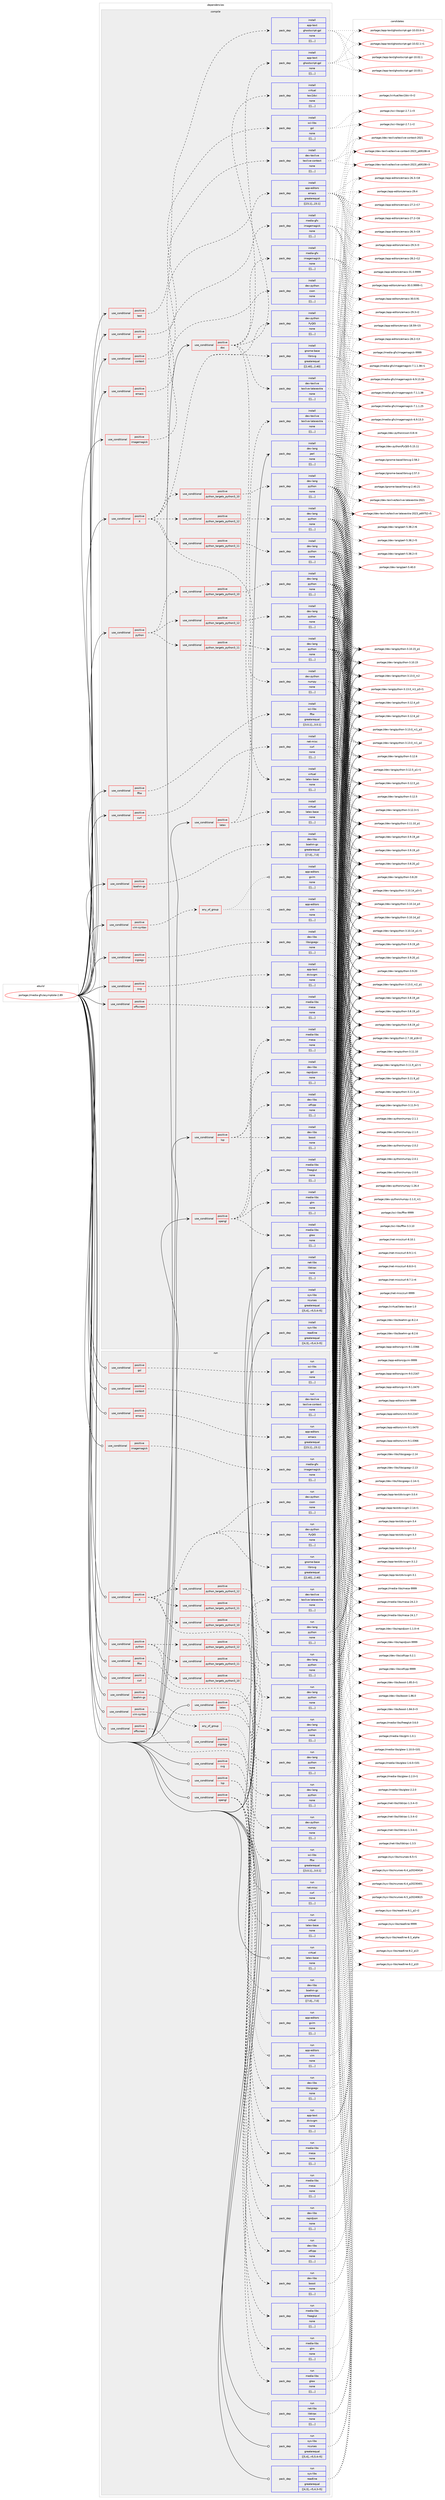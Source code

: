 digraph prolog {

# *************
# Graph options
# *************

newrank=true;
concentrate=true;
compound=true;
graph [rankdir=LR,fontname=Helvetica,fontsize=10,ranksep=1.5];#, ranksep=2.5, nodesep=0.2];
edge  [arrowhead=vee];
node  [fontname=Helvetica,fontsize=10];

# **********
# The ebuild
# **********

subgraph cluster_leftcol {
color=gray;
label=<<i>ebuild</i>>;
id [label="portage://media-gfx/asymptote-2.89", color=red, width=4, href="../media-gfx/asymptote-2.89.svg"];
}

# ****************
# The dependencies
# ****************

subgraph cluster_midcol {
color=gray;
label=<<i>dependencies</i>>;
subgraph cluster_compile {
fillcolor="#eeeeee";
style=filled;
label=<<i>compile</i>>;
subgraph cond74124 {
dependency292309 [label=<<TABLE BORDER="0" CELLBORDER="1" CELLSPACING="0" CELLPADDING="4"><TR><TD ROWSPAN="3" CELLPADDING="10">use_conditional</TD></TR><TR><TD>positive</TD></TR><TR><TD>X</TD></TR></TABLE>>, shape=none, color=red];
subgraph cond74125 {
dependency292310 [label=<<TABLE BORDER="0" CELLBORDER="1" CELLSPACING="0" CELLPADDING="4"><TR><TD ROWSPAN="3" CELLPADDING="10">use_conditional</TD></TR><TR><TD>positive</TD></TR><TR><TD>python_targets_python3_10</TD></TR></TABLE>>, shape=none, color=red];
subgraph pack215829 {
dependency292311 [label=<<TABLE BORDER="0" CELLBORDER="1" CELLSPACING="0" CELLPADDING="4" WIDTH="220"><TR><TD ROWSPAN="6" CELLPADDING="30">pack_dep</TD></TR><TR><TD WIDTH="110">install</TD></TR><TR><TD>dev-lang</TD></TR><TR><TD>python</TD></TR><TR><TD>none</TD></TR><TR><TD>[[],,,,]</TD></TR></TABLE>>, shape=none, color=blue];
}
dependency292310:e -> dependency292311:w [weight=20,style="dashed",arrowhead="vee"];
}
dependency292309:e -> dependency292310:w [weight=20,style="dashed",arrowhead="vee"];
subgraph cond74126 {
dependency292312 [label=<<TABLE BORDER="0" CELLBORDER="1" CELLSPACING="0" CELLPADDING="4"><TR><TD ROWSPAN="3" CELLPADDING="10">use_conditional</TD></TR><TR><TD>positive</TD></TR><TR><TD>python_targets_python3_11</TD></TR></TABLE>>, shape=none, color=red];
subgraph pack215830 {
dependency292313 [label=<<TABLE BORDER="0" CELLBORDER="1" CELLSPACING="0" CELLPADDING="4" WIDTH="220"><TR><TD ROWSPAN="6" CELLPADDING="30">pack_dep</TD></TR><TR><TD WIDTH="110">install</TD></TR><TR><TD>dev-lang</TD></TR><TR><TD>python</TD></TR><TR><TD>none</TD></TR><TR><TD>[[],,,,]</TD></TR></TABLE>>, shape=none, color=blue];
}
dependency292312:e -> dependency292313:w [weight=20,style="dashed",arrowhead="vee"];
}
dependency292309:e -> dependency292312:w [weight=20,style="dashed",arrowhead="vee"];
subgraph cond74127 {
dependency292314 [label=<<TABLE BORDER="0" CELLBORDER="1" CELLSPACING="0" CELLPADDING="4"><TR><TD ROWSPAN="3" CELLPADDING="10">use_conditional</TD></TR><TR><TD>positive</TD></TR><TR><TD>python_targets_python3_12</TD></TR></TABLE>>, shape=none, color=red];
subgraph pack215831 {
dependency292315 [label=<<TABLE BORDER="0" CELLBORDER="1" CELLSPACING="0" CELLPADDING="4" WIDTH="220"><TR><TD ROWSPAN="6" CELLPADDING="30">pack_dep</TD></TR><TR><TD WIDTH="110">install</TD></TR><TR><TD>dev-lang</TD></TR><TR><TD>python</TD></TR><TR><TD>none</TD></TR><TR><TD>[[],,,,]</TD></TR></TABLE>>, shape=none, color=blue];
}
dependency292314:e -> dependency292315:w [weight=20,style="dashed",arrowhead="vee"];
}
dependency292309:e -> dependency292314:w [weight=20,style="dashed",arrowhead="vee"];
subgraph pack215832 {
dependency292316 [label=<<TABLE BORDER="0" CELLBORDER="1" CELLSPACING="0" CELLPADDING="4" WIDTH="220"><TR><TD ROWSPAN="6" CELLPADDING="30">pack_dep</TD></TR><TR><TD WIDTH="110">install</TD></TR><TR><TD>dev-python</TD></TR><TR><TD>PyQt5</TD></TR><TR><TD>none</TD></TR><TR><TD>[[],,,,]</TD></TR></TABLE>>, shape=none, color=blue];
}
dependency292309:e -> dependency292316:w [weight=20,style="dashed",arrowhead="vee"];
subgraph pack215833 {
dependency292317 [label=<<TABLE BORDER="0" CELLBORDER="1" CELLSPACING="0" CELLPADDING="4" WIDTH="220"><TR><TD ROWSPAN="6" CELLPADDING="30">pack_dep</TD></TR><TR><TD WIDTH="110">install</TD></TR><TR><TD>dev-python</TD></TR><TR><TD>cson</TD></TR><TR><TD>none</TD></TR><TR><TD>[[],,,,]</TD></TR></TABLE>>, shape=none, color=blue];
}
dependency292309:e -> dependency292317:w [weight=20,style="dashed",arrowhead="vee"];
subgraph pack215834 {
dependency292318 [label=<<TABLE BORDER="0" CELLBORDER="1" CELLSPACING="0" CELLPADDING="4" WIDTH="220"><TR><TD ROWSPAN="6" CELLPADDING="30">pack_dep</TD></TR><TR><TD WIDTH="110">install</TD></TR><TR><TD>dev-python</TD></TR><TR><TD>numpy</TD></TR><TR><TD>none</TD></TR><TR><TD>[[],,,,]</TD></TR></TABLE>>, shape=none, color=blue];
}
dependency292309:e -> dependency292318:w [weight=20,style="dashed",arrowhead="vee"];
subgraph pack215835 {
dependency292319 [label=<<TABLE BORDER="0" CELLBORDER="1" CELLSPACING="0" CELLPADDING="4" WIDTH="220"><TR><TD ROWSPAN="6" CELLPADDING="30">pack_dep</TD></TR><TR><TD WIDTH="110">install</TD></TR><TR><TD>gnome-base</TD></TR><TR><TD>librsvg</TD></TR><TR><TD>greaterequal</TD></TR><TR><TD>[[2,40],,,2.40]</TD></TR></TABLE>>, shape=none, color=blue];
}
dependency292309:e -> dependency292319:w [weight=20,style="dashed",arrowhead="vee"];
}
id:e -> dependency292309:w [weight=20,style="solid",arrowhead="vee"];
subgraph cond74128 {
dependency292320 [label=<<TABLE BORDER="0" CELLBORDER="1" CELLSPACING="0" CELLPADDING="4"><TR><TD ROWSPAN="3" CELLPADDING="10">use_conditional</TD></TR><TR><TD>positive</TD></TR><TR><TD>boehm-gc</TD></TR></TABLE>>, shape=none, color=red];
subgraph pack215836 {
dependency292321 [label=<<TABLE BORDER="0" CELLBORDER="1" CELLSPACING="0" CELLPADDING="4" WIDTH="220"><TR><TD ROWSPAN="6" CELLPADDING="30">pack_dep</TD></TR><TR><TD WIDTH="110">install</TD></TR><TR><TD>dev-libs</TD></TR><TR><TD>boehm-gc</TD></TR><TR><TD>greaterequal</TD></TR><TR><TD>[[7,0],,,7.0]</TD></TR></TABLE>>, shape=none, color=blue];
}
dependency292320:e -> dependency292321:w [weight=20,style="dashed",arrowhead="vee"];
}
id:e -> dependency292320:w [weight=20,style="solid",arrowhead="vee"];
subgraph cond74129 {
dependency292322 [label=<<TABLE BORDER="0" CELLBORDER="1" CELLSPACING="0" CELLPADDING="4"><TR><TD ROWSPAN="3" CELLPADDING="10">use_conditional</TD></TR><TR><TD>positive</TD></TR><TR><TD>context</TD></TR></TABLE>>, shape=none, color=red];
subgraph pack215837 {
dependency292323 [label=<<TABLE BORDER="0" CELLBORDER="1" CELLSPACING="0" CELLPADDING="4" WIDTH="220"><TR><TD ROWSPAN="6" CELLPADDING="30">pack_dep</TD></TR><TR><TD WIDTH="110">install</TD></TR><TR><TD>dev-texlive</TD></TR><TR><TD>texlive-context</TD></TR><TR><TD>none</TD></TR><TR><TD>[[],,,,]</TD></TR></TABLE>>, shape=none, color=blue];
}
dependency292322:e -> dependency292323:w [weight=20,style="dashed",arrowhead="vee"];
}
id:e -> dependency292322:w [weight=20,style="solid",arrowhead="vee"];
subgraph cond74130 {
dependency292324 [label=<<TABLE BORDER="0" CELLBORDER="1" CELLSPACING="0" CELLPADDING="4"><TR><TD ROWSPAN="3" CELLPADDING="10">use_conditional</TD></TR><TR><TD>positive</TD></TR><TR><TD>curl</TD></TR></TABLE>>, shape=none, color=red];
subgraph pack215838 {
dependency292325 [label=<<TABLE BORDER="0" CELLBORDER="1" CELLSPACING="0" CELLPADDING="4" WIDTH="220"><TR><TD ROWSPAN="6" CELLPADDING="30">pack_dep</TD></TR><TR><TD WIDTH="110">install</TD></TR><TR><TD>net-misc</TD></TR><TR><TD>curl</TD></TR><TR><TD>none</TD></TR><TR><TD>[[],,,,]</TD></TR></TABLE>>, shape=none, color=blue];
}
dependency292324:e -> dependency292325:w [weight=20,style="dashed",arrowhead="vee"];
}
id:e -> dependency292324:w [weight=20,style="solid",arrowhead="vee"];
subgraph cond74131 {
dependency292326 [label=<<TABLE BORDER="0" CELLBORDER="1" CELLSPACING="0" CELLPADDING="4"><TR><TD ROWSPAN="3" CELLPADDING="10">use_conditional</TD></TR><TR><TD>positive</TD></TR><TR><TD>doc</TD></TR></TABLE>>, shape=none, color=red];
subgraph pack215839 {
dependency292327 [label=<<TABLE BORDER="0" CELLBORDER="1" CELLSPACING="0" CELLPADDING="4" WIDTH="220"><TR><TD ROWSPAN="6" CELLPADDING="30">pack_dep</TD></TR><TR><TD WIDTH="110">install</TD></TR><TR><TD>media-gfx</TD></TR><TR><TD>imagemagick</TD></TR><TR><TD>none</TD></TR><TR><TD>[[],,,,]</TD></TR></TABLE>>, shape=none, color=blue];
}
dependency292326:e -> dependency292327:w [weight=20,style="dashed",arrowhead="vee"];
subgraph pack215840 {
dependency292328 [label=<<TABLE BORDER="0" CELLBORDER="1" CELLSPACING="0" CELLPADDING="4" WIDTH="220"><TR><TD ROWSPAN="6" CELLPADDING="30">pack_dep</TD></TR><TR><TD WIDTH="110">install</TD></TR><TR><TD>virtual</TD></TR><TR><TD>texi2dvi</TD></TR><TR><TD>none</TD></TR><TR><TD>[[],,,,]</TD></TR></TABLE>>, shape=none, color=blue];
}
dependency292326:e -> dependency292328:w [weight=20,style="dashed",arrowhead="vee"];
subgraph pack215841 {
dependency292329 [label=<<TABLE BORDER="0" CELLBORDER="1" CELLSPACING="0" CELLPADDING="4" WIDTH="220"><TR><TD ROWSPAN="6" CELLPADDING="30">pack_dep</TD></TR><TR><TD WIDTH="110">install</TD></TR><TR><TD>virtual</TD></TR><TR><TD>latex-base</TD></TR><TR><TD>none</TD></TR><TR><TD>[[],,,,]</TD></TR></TABLE>>, shape=none, color=blue];
}
dependency292326:e -> dependency292329:w [weight=20,style="dashed",arrowhead="vee"];
subgraph pack215842 {
dependency292330 [label=<<TABLE BORDER="0" CELLBORDER="1" CELLSPACING="0" CELLPADDING="4" WIDTH="220"><TR><TD ROWSPAN="6" CELLPADDING="30">pack_dep</TD></TR><TR><TD WIDTH="110">install</TD></TR><TR><TD>dev-texlive</TD></TR><TR><TD>texlive-latexextra</TD></TR><TR><TD>none</TD></TR><TR><TD>[[],,,,]</TD></TR></TABLE>>, shape=none, color=blue];
}
dependency292326:e -> dependency292330:w [weight=20,style="dashed",arrowhead="vee"];
subgraph pack215843 {
dependency292331 [label=<<TABLE BORDER="0" CELLBORDER="1" CELLSPACING="0" CELLPADDING="4" WIDTH="220"><TR><TD ROWSPAN="6" CELLPADDING="30">pack_dep</TD></TR><TR><TD WIDTH="110">install</TD></TR><TR><TD>app-text</TD></TR><TR><TD>ghostscript-gpl</TD></TR><TR><TD>none</TD></TR><TR><TD>[[],,,,]</TD></TR></TABLE>>, shape=none, color=blue];
}
dependency292326:e -> dependency292331:w [weight=20,style="dashed",arrowhead="vee"];
}
id:e -> dependency292326:w [weight=20,style="solid",arrowhead="vee"];
subgraph cond74132 {
dependency292332 [label=<<TABLE BORDER="0" CELLBORDER="1" CELLSPACING="0" CELLPADDING="4"><TR><TD ROWSPAN="3" CELLPADDING="10">use_conditional</TD></TR><TR><TD>positive</TD></TR><TR><TD>emacs</TD></TR></TABLE>>, shape=none, color=red];
subgraph pack215844 {
dependency292333 [label=<<TABLE BORDER="0" CELLBORDER="1" CELLSPACING="0" CELLPADDING="4" WIDTH="220"><TR><TD ROWSPAN="6" CELLPADDING="30">pack_dep</TD></TR><TR><TD WIDTH="110">install</TD></TR><TR><TD>app-editors</TD></TR><TR><TD>emacs</TD></TR><TR><TD>greaterequal</TD></TR><TR><TD>[[23,1],,,23.1]</TD></TR></TABLE>>, shape=none, color=blue];
}
dependency292332:e -> dependency292333:w [weight=20,style="dashed",arrowhead="vee"];
}
id:e -> dependency292332:w [weight=20,style="solid",arrowhead="vee"];
subgraph cond74133 {
dependency292334 [label=<<TABLE BORDER="0" CELLBORDER="1" CELLSPACING="0" CELLPADDING="4"><TR><TD ROWSPAN="3" CELLPADDING="10">use_conditional</TD></TR><TR><TD>positive</TD></TR><TR><TD>fftw</TD></TR></TABLE>>, shape=none, color=red];
subgraph pack215845 {
dependency292335 [label=<<TABLE BORDER="0" CELLBORDER="1" CELLSPACING="0" CELLPADDING="4" WIDTH="220"><TR><TD ROWSPAN="6" CELLPADDING="30">pack_dep</TD></TR><TR><TD WIDTH="110">install</TD></TR><TR><TD>sci-libs</TD></TR><TR><TD>fftw</TD></TR><TR><TD>greaterequal</TD></TR><TR><TD>[[3,0,1],,,3.0.1]</TD></TR></TABLE>>, shape=none, color=blue];
}
dependency292334:e -> dependency292335:w [weight=20,style="dashed",arrowhead="vee"];
}
id:e -> dependency292334:w [weight=20,style="solid",arrowhead="vee"];
subgraph cond74134 {
dependency292336 [label=<<TABLE BORDER="0" CELLBORDER="1" CELLSPACING="0" CELLPADDING="4"><TR><TD ROWSPAN="3" CELLPADDING="10">use_conditional</TD></TR><TR><TD>positive</TD></TR><TR><TD>gsl</TD></TR></TABLE>>, shape=none, color=red];
subgraph pack215846 {
dependency292337 [label=<<TABLE BORDER="0" CELLBORDER="1" CELLSPACING="0" CELLPADDING="4" WIDTH="220"><TR><TD ROWSPAN="6" CELLPADDING="30">pack_dep</TD></TR><TR><TD WIDTH="110">install</TD></TR><TR><TD>sci-libs</TD></TR><TR><TD>gsl</TD></TR><TR><TD>none</TD></TR><TR><TD>[[],,,,]</TD></TR></TABLE>>, shape=none, color=blue];
}
dependency292336:e -> dependency292337:w [weight=20,style="dashed",arrowhead="vee"];
}
id:e -> dependency292336:w [weight=20,style="solid",arrowhead="vee"];
subgraph cond74135 {
dependency292338 [label=<<TABLE BORDER="0" CELLBORDER="1" CELLSPACING="0" CELLPADDING="4"><TR><TD ROWSPAN="3" CELLPADDING="10">use_conditional</TD></TR><TR><TD>positive</TD></TR><TR><TD>imagemagick</TD></TR></TABLE>>, shape=none, color=red];
subgraph pack215847 {
dependency292339 [label=<<TABLE BORDER="0" CELLBORDER="1" CELLSPACING="0" CELLPADDING="4" WIDTH="220"><TR><TD ROWSPAN="6" CELLPADDING="30">pack_dep</TD></TR><TR><TD WIDTH="110">install</TD></TR><TR><TD>media-gfx</TD></TR><TR><TD>imagemagick</TD></TR><TR><TD>none</TD></TR><TR><TD>[[],,,,]</TD></TR></TABLE>>, shape=none, color=blue];
}
dependency292338:e -> dependency292339:w [weight=20,style="dashed",arrowhead="vee"];
}
id:e -> dependency292338:w [weight=20,style="solid",arrowhead="vee"];
subgraph cond74136 {
dependency292340 [label=<<TABLE BORDER="0" CELLBORDER="1" CELLSPACING="0" CELLPADDING="4"><TR><TD ROWSPAN="3" CELLPADDING="10">use_conditional</TD></TR><TR><TD>positive</TD></TR><TR><TD>latex</TD></TR></TABLE>>, shape=none, color=red];
subgraph pack215848 {
dependency292341 [label=<<TABLE BORDER="0" CELLBORDER="1" CELLSPACING="0" CELLPADDING="4" WIDTH="220"><TR><TD ROWSPAN="6" CELLPADDING="30">pack_dep</TD></TR><TR><TD WIDTH="110">install</TD></TR><TR><TD>virtual</TD></TR><TR><TD>latex-base</TD></TR><TR><TD>none</TD></TR><TR><TD>[[],,,,]</TD></TR></TABLE>>, shape=none, color=blue];
}
dependency292340:e -> dependency292341:w [weight=20,style="dashed",arrowhead="vee"];
subgraph pack215849 {
dependency292342 [label=<<TABLE BORDER="0" CELLBORDER="1" CELLSPACING="0" CELLPADDING="4" WIDTH="220"><TR><TD ROWSPAN="6" CELLPADDING="30">pack_dep</TD></TR><TR><TD WIDTH="110">install</TD></TR><TR><TD>dev-texlive</TD></TR><TR><TD>texlive-latexextra</TD></TR><TR><TD>none</TD></TR><TR><TD>[[],,,,]</TD></TR></TABLE>>, shape=none, color=blue];
}
dependency292340:e -> dependency292342:w [weight=20,style="dashed",arrowhead="vee"];
}
id:e -> dependency292340:w [weight=20,style="solid",arrowhead="vee"];
subgraph cond74137 {
dependency292343 [label=<<TABLE BORDER="0" CELLBORDER="1" CELLSPACING="0" CELLPADDING="4"><TR><TD ROWSPAN="3" CELLPADDING="10">use_conditional</TD></TR><TR><TD>positive</TD></TR><TR><TD>lsp</TD></TR></TABLE>>, shape=none, color=red];
subgraph pack215850 {
dependency292344 [label=<<TABLE BORDER="0" CELLBORDER="1" CELLSPACING="0" CELLPADDING="4" WIDTH="220"><TR><TD ROWSPAN="6" CELLPADDING="30">pack_dep</TD></TR><TR><TD WIDTH="110">install</TD></TR><TR><TD>dev-libs</TD></TR><TR><TD>boost</TD></TR><TR><TD>none</TD></TR><TR><TD>[[],,,,]</TD></TR></TABLE>>, shape=none, color=blue];
}
dependency292343:e -> dependency292344:w [weight=20,style="dashed",arrowhead="vee"];
subgraph pack215851 {
dependency292345 [label=<<TABLE BORDER="0" CELLBORDER="1" CELLSPACING="0" CELLPADDING="4" WIDTH="220"><TR><TD ROWSPAN="6" CELLPADDING="30">pack_dep</TD></TR><TR><TD WIDTH="110">install</TD></TR><TR><TD>dev-libs</TD></TR><TR><TD>rapidjson</TD></TR><TR><TD>none</TD></TR><TR><TD>[[],,,,]</TD></TR></TABLE>>, shape=none, color=blue];
}
dependency292343:e -> dependency292345:w [weight=20,style="dashed",arrowhead="vee"];
subgraph pack215852 {
dependency292346 [label=<<TABLE BORDER="0" CELLBORDER="1" CELLSPACING="0" CELLPADDING="4" WIDTH="220"><TR><TD ROWSPAN="6" CELLPADDING="30">pack_dep</TD></TR><TR><TD WIDTH="110">install</TD></TR><TR><TD>dev-libs</TD></TR><TR><TD>utfcpp</TD></TR><TR><TD>none</TD></TR><TR><TD>[[],,,,]</TD></TR></TABLE>>, shape=none, color=blue];
}
dependency292343:e -> dependency292346:w [weight=20,style="dashed",arrowhead="vee"];
}
id:e -> dependency292343:w [weight=20,style="solid",arrowhead="vee"];
subgraph cond74138 {
dependency292347 [label=<<TABLE BORDER="0" CELLBORDER="1" CELLSPACING="0" CELLPADDING="4"><TR><TD ROWSPAN="3" CELLPADDING="10">use_conditional</TD></TR><TR><TD>positive</TD></TR><TR><TD>offscreen</TD></TR></TABLE>>, shape=none, color=red];
subgraph pack215853 {
dependency292348 [label=<<TABLE BORDER="0" CELLBORDER="1" CELLSPACING="0" CELLPADDING="4" WIDTH="220"><TR><TD ROWSPAN="6" CELLPADDING="30">pack_dep</TD></TR><TR><TD WIDTH="110">install</TD></TR><TR><TD>media-libs</TD></TR><TR><TD>mesa</TD></TR><TR><TD>none</TD></TR><TR><TD>[[],,,,]</TD></TR></TABLE>>, shape=none, color=blue];
}
dependency292347:e -> dependency292348:w [weight=20,style="dashed",arrowhead="vee"];
}
id:e -> dependency292347:w [weight=20,style="solid",arrowhead="vee"];
subgraph cond74139 {
dependency292349 [label=<<TABLE BORDER="0" CELLBORDER="1" CELLSPACING="0" CELLPADDING="4"><TR><TD ROWSPAN="3" CELLPADDING="10">use_conditional</TD></TR><TR><TD>positive</TD></TR><TR><TD>opengl</TD></TR></TABLE>>, shape=none, color=red];
subgraph pack215854 {
dependency292350 [label=<<TABLE BORDER="0" CELLBORDER="1" CELLSPACING="0" CELLPADDING="4" WIDTH="220"><TR><TD ROWSPAN="6" CELLPADDING="30">pack_dep</TD></TR><TR><TD WIDTH="110">install</TD></TR><TR><TD>media-libs</TD></TR><TR><TD>mesa</TD></TR><TR><TD>none</TD></TR><TR><TD>[[],,,,]</TD></TR></TABLE>>, shape=none, color=blue];
}
dependency292349:e -> dependency292350:w [weight=20,style="dashed",arrowhead="vee"];
subgraph pack215855 {
dependency292351 [label=<<TABLE BORDER="0" CELLBORDER="1" CELLSPACING="0" CELLPADDING="4" WIDTH="220"><TR><TD ROWSPAN="6" CELLPADDING="30">pack_dep</TD></TR><TR><TD WIDTH="110">install</TD></TR><TR><TD>media-libs</TD></TR><TR><TD>freeglut</TD></TR><TR><TD>none</TD></TR><TR><TD>[[],,,,]</TD></TR></TABLE>>, shape=none, color=blue];
}
dependency292349:e -> dependency292351:w [weight=20,style="dashed",arrowhead="vee"];
subgraph pack215856 {
dependency292352 [label=<<TABLE BORDER="0" CELLBORDER="1" CELLSPACING="0" CELLPADDING="4" WIDTH="220"><TR><TD ROWSPAN="6" CELLPADDING="30">pack_dep</TD></TR><TR><TD WIDTH="110">install</TD></TR><TR><TD>media-libs</TD></TR><TR><TD>glew</TD></TR><TR><TD>none</TD></TR><TR><TD>[[],,,,]</TD></TR></TABLE>>, shape=none, color=blue];
}
dependency292349:e -> dependency292352:w [weight=20,style="dashed",arrowhead="vee"];
subgraph pack215857 {
dependency292353 [label=<<TABLE BORDER="0" CELLBORDER="1" CELLSPACING="0" CELLPADDING="4" WIDTH="220"><TR><TD ROWSPAN="6" CELLPADDING="30">pack_dep</TD></TR><TR><TD WIDTH="110">install</TD></TR><TR><TD>media-libs</TD></TR><TR><TD>glm</TD></TR><TR><TD>none</TD></TR><TR><TD>[[],,,,]</TD></TR></TABLE>>, shape=none, color=blue];
}
dependency292349:e -> dependency292353:w [weight=20,style="dashed",arrowhead="vee"];
}
id:e -> dependency292349:w [weight=20,style="solid",arrowhead="vee"];
subgraph cond74140 {
dependency292354 [label=<<TABLE BORDER="0" CELLBORDER="1" CELLSPACING="0" CELLPADDING="4"><TR><TD ROWSPAN="3" CELLPADDING="10">use_conditional</TD></TR><TR><TD>positive</TD></TR><TR><TD>python</TD></TR></TABLE>>, shape=none, color=red];
subgraph cond74141 {
dependency292355 [label=<<TABLE BORDER="0" CELLBORDER="1" CELLSPACING="0" CELLPADDING="4"><TR><TD ROWSPAN="3" CELLPADDING="10">use_conditional</TD></TR><TR><TD>positive</TD></TR><TR><TD>python_targets_python3_10</TD></TR></TABLE>>, shape=none, color=red];
subgraph pack215858 {
dependency292356 [label=<<TABLE BORDER="0" CELLBORDER="1" CELLSPACING="0" CELLPADDING="4" WIDTH="220"><TR><TD ROWSPAN="6" CELLPADDING="30">pack_dep</TD></TR><TR><TD WIDTH="110">install</TD></TR><TR><TD>dev-lang</TD></TR><TR><TD>python</TD></TR><TR><TD>none</TD></TR><TR><TD>[[],,,,]</TD></TR></TABLE>>, shape=none, color=blue];
}
dependency292355:e -> dependency292356:w [weight=20,style="dashed",arrowhead="vee"];
}
dependency292354:e -> dependency292355:w [weight=20,style="dashed",arrowhead="vee"];
subgraph cond74142 {
dependency292357 [label=<<TABLE BORDER="0" CELLBORDER="1" CELLSPACING="0" CELLPADDING="4"><TR><TD ROWSPAN="3" CELLPADDING="10">use_conditional</TD></TR><TR><TD>positive</TD></TR><TR><TD>python_targets_python3_11</TD></TR></TABLE>>, shape=none, color=red];
subgraph pack215859 {
dependency292358 [label=<<TABLE BORDER="0" CELLBORDER="1" CELLSPACING="0" CELLPADDING="4" WIDTH="220"><TR><TD ROWSPAN="6" CELLPADDING="30">pack_dep</TD></TR><TR><TD WIDTH="110">install</TD></TR><TR><TD>dev-lang</TD></TR><TR><TD>python</TD></TR><TR><TD>none</TD></TR><TR><TD>[[],,,,]</TD></TR></TABLE>>, shape=none, color=blue];
}
dependency292357:e -> dependency292358:w [weight=20,style="dashed",arrowhead="vee"];
}
dependency292354:e -> dependency292357:w [weight=20,style="dashed",arrowhead="vee"];
subgraph cond74143 {
dependency292359 [label=<<TABLE BORDER="0" CELLBORDER="1" CELLSPACING="0" CELLPADDING="4"><TR><TD ROWSPAN="3" CELLPADDING="10">use_conditional</TD></TR><TR><TD>positive</TD></TR><TR><TD>python_targets_python3_12</TD></TR></TABLE>>, shape=none, color=red];
subgraph pack215860 {
dependency292360 [label=<<TABLE BORDER="0" CELLBORDER="1" CELLSPACING="0" CELLPADDING="4" WIDTH="220"><TR><TD ROWSPAN="6" CELLPADDING="30">pack_dep</TD></TR><TR><TD WIDTH="110">install</TD></TR><TR><TD>dev-lang</TD></TR><TR><TD>python</TD></TR><TR><TD>none</TD></TR><TR><TD>[[],,,,]</TD></TR></TABLE>>, shape=none, color=blue];
}
dependency292359:e -> dependency292360:w [weight=20,style="dashed",arrowhead="vee"];
}
dependency292354:e -> dependency292359:w [weight=20,style="dashed",arrowhead="vee"];
}
id:e -> dependency292354:w [weight=20,style="solid",arrowhead="vee"];
subgraph cond74144 {
dependency292361 [label=<<TABLE BORDER="0" CELLBORDER="1" CELLSPACING="0" CELLPADDING="4"><TR><TD ROWSPAN="3" CELLPADDING="10">use_conditional</TD></TR><TR><TD>positive</TD></TR><TR><TD>sigsegv</TD></TR></TABLE>>, shape=none, color=red];
subgraph pack215861 {
dependency292362 [label=<<TABLE BORDER="0" CELLBORDER="1" CELLSPACING="0" CELLPADDING="4" WIDTH="220"><TR><TD ROWSPAN="6" CELLPADDING="30">pack_dep</TD></TR><TR><TD WIDTH="110">install</TD></TR><TR><TD>dev-libs</TD></TR><TR><TD>libsigsegv</TD></TR><TR><TD>none</TD></TR><TR><TD>[[],,,,]</TD></TR></TABLE>>, shape=none, color=blue];
}
dependency292361:e -> dependency292362:w [weight=20,style="dashed",arrowhead="vee"];
}
id:e -> dependency292361:w [weight=20,style="solid",arrowhead="vee"];
subgraph cond74145 {
dependency292363 [label=<<TABLE BORDER="0" CELLBORDER="1" CELLSPACING="0" CELLPADDING="4"><TR><TD ROWSPAN="3" CELLPADDING="10">use_conditional</TD></TR><TR><TD>positive</TD></TR><TR><TD>svg</TD></TR></TABLE>>, shape=none, color=red];
subgraph pack215862 {
dependency292364 [label=<<TABLE BORDER="0" CELLBORDER="1" CELLSPACING="0" CELLPADDING="4" WIDTH="220"><TR><TD ROWSPAN="6" CELLPADDING="30">pack_dep</TD></TR><TR><TD WIDTH="110">install</TD></TR><TR><TD>app-text</TD></TR><TR><TD>dvisvgm</TD></TR><TR><TD>none</TD></TR><TR><TD>[[],,,,]</TD></TR></TABLE>>, shape=none, color=blue];
}
dependency292363:e -> dependency292364:w [weight=20,style="dashed",arrowhead="vee"];
}
id:e -> dependency292363:w [weight=20,style="solid",arrowhead="vee"];
subgraph cond74146 {
dependency292365 [label=<<TABLE BORDER="0" CELLBORDER="1" CELLSPACING="0" CELLPADDING="4"><TR><TD ROWSPAN="3" CELLPADDING="10">use_conditional</TD></TR><TR><TD>positive</TD></TR><TR><TD>test</TD></TR></TABLE>>, shape=none, color=red];
subgraph pack215863 {
dependency292366 [label=<<TABLE BORDER="0" CELLBORDER="1" CELLSPACING="0" CELLPADDING="4" WIDTH="220"><TR><TD ROWSPAN="6" CELLPADDING="30">pack_dep</TD></TR><TR><TD WIDTH="110">install</TD></TR><TR><TD>app-text</TD></TR><TR><TD>ghostscript-gpl</TD></TR><TR><TD>none</TD></TR><TR><TD>[[],,,,]</TD></TR></TABLE>>, shape=none, color=blue];
}
dependency292365:e -> dependency292366:w [weight=20,style="dashed",arrowhead="vee"];
}
id:e -> dependency292365:w [weight=20,style="solid",arrowhead="vee"];
subgraph cond74147 {
dependency292367 [label=<<TABLE BORDER="0" CELLBORDER="1" CELLSPACING="0" CELLPADDING="4"><TR><TD ROWSPAN="3" CELLPADDING="10">use_conditional</TD></TR><TR><TD>positive</TD></TR><TR><TD>vim-syntax</TD></TR></TABLE>>, shape=none, color=red];
subgraph any2194 {
dependency292368 [label=<<TABLE BORDER="0" CELLBORDER="1" CELLSPACING="0" CELLPADDING="4"><TR><TD CELLPADDING="10">any_of_group</TD></TR></TABLE>>, shape=none, color=red];subgraph pack215864 {
dependency292369 [label=<<TABLE BORDER="0" CELLBORDER="1" CELLSPACING="0" CELLPADDING="4" WIDTH="220"><TR><TD ROWSPAN="6" CELLPADDING="30">pack_dep</TD></TR><TR><TD WIDTH="110">install</TD></TR><TR><TD>app-editors</TD></TR><TR><TD>vim</TD></TR><TR><TD>none</TD></TR><TR><TD>[[],,,,]</TD></TR></TABLE>>, shape=none, color=blue];
}
dependency292368:e -> dependency292369:w [weight=20,style="dotted",arrowhead="oinv"];
subgraph pack215865 {
dependency292370 [label=<<TABLE BORDER="0" CELLBORDER="1" CELLSPACING="0" CELLPADDING="4" WIDTH="220"><TR><TD ROWSPAN="6" CELLPADDING="30">pack_dep</TD></TR><TR><TD WIDTH="110">install</TD></TR><TR><TD>app-editors</TD></TR><TR><TD>gvim</TD></TR><TR><TD>none</TD></TR><TR><TD>[[],,,,]</TD></TR></TABLE>>, shape=none, color=blue];
}
dependency292368:e -> dependency292370:w [weight=20,style="dotted",arrowhead="oinv"];
}
dependency292367:e -> dependency292368:w [weight=20,style="dashed",arrowhead="vee"];
}
id:e -> dependency292367:w [weight=20,style="solid",arrowhead="vee"];
subgraph pack215866 {
dependency292371 [label=<<TABLE BORDER="0" CELLBORDER="1" CELLSPACING="0" CELLPADDING="4" WIDTH="220"><TR><TD ROWSPAN="6" CELLPADDING="30">pack_dep</TD></TR><TR><TD WIDTH="110">install</TD></TR><TR><TD>dev-lang</TD></TR><TR><TD>perl</TD></TR><TR><TD>none</TD></TR><TR><TD>[[],,,,]</TD></TR></TABLE>>, shape=none, color=blue];
}
id:e -> dependency292371:w [weight=20,style="solid",arrowhead="vee"];
subgraph pack215867 {
dependency292372 [label=<<TABLE BORDER="0" CELLBORDER="1" CELLSPACING="0" CELLPADDING="4" WIDTH="220"><TR><TD ROWSPAN="6" CELLPADDING="30">pack_dep</TD></TR><TR><TD WIDTH="110">install</TD></TR><TR><TD>net-libs</TD></TR><TR><TD>libtirpc</TD></TR><TR><TD>none</TD></TR><TR><TD>[[],,,,]</TD></TR></TABLE>>, shape=none, color=blue];
}
id:e -> dependency292372:w [weight=20,style="solid",arrowhead="vee"];
subgraph pack215868 {
dependency292373 [label=<<TABLE BORDER="0" CELLBORDER="1" CELLSPACING="0" CELLPADDING="4" WIDTH="220"><TR><TD ROWSPAN="6" CELLPADDING="30">pack_dep</TD></TR><TR><TD WIDTH="110">install</TD></TR><TR><TD>sys-libs</TD></TR><TR><TD>ncurses</TD></TR><TR><TD>greaterequal</TD></TR><TR><TD>[[5,4],,-r5,5.4-r5]</TD></TR></TABLE>>, shape=none, color=blue];
}
id:e -> dependency292373:w [weight=20,style="solid",arrowhead="vee"];
subgraph pack215869 {
dependency292374 [label=<<TABLE BORDER="0" CELLBORDER="1" CELLSPACING="0" CELLPADDING="4" WIDTH="220"><TR><TD ROWSPAN="6" CELLPADDING="30">pack_dep</TD></TR><TR><TD WIDTH="110">install</TD></TR><TR><TD>sys-libs</TD></TR><TR><TD>readline</TD></TR><TR><TD>greaterequal</TD></TR><TR><TD>[[4,3],,-r5,4.3-r5]</TD></TR></TABLE>>, shape=none, color=blue];
}
id:e -> dependency292374:w [weight=20,style="solid",arrowhead="vee"];
}
subgraph cluster_compileandrun {
fillcolor="#eeeeee";
style=filled;
label=<<i>compile and run</i>>;
}
subgraph cluster_run {
fillcolor="#eeeeee";
style=filled;
label=<<i>run</i>>;
subgraph cond74148 {
dependency292375 [label=<<TABLE BORDER="0" CELLBORDER="1" CELLSPACING="0" CELLPADDING="4"><TR><TD ROWSPAN="3" CELLPADDING="10">use_conditional</TD></TR><TR><TD>positive</TD></TR><TR><TD>X</TD></TR></TABLE>>, shape=none, color=red];
subgraph cond74149 {
dependency292376 [label=<<TABLE BORDER="0" CELLBORDER="1" CELLSPACING="0" CELLPADDING="4"><TR><TD ROWSPAN="3" CELLPADDING="10">use_conditional</TD></TR><TR><TD>positive</TD></TR><TR><TD>python_targets_python3_10</TD></TR></TABLE>>, shape=none, color=red];
subgraph pack215870 {
dependency292377 [label=<<TABLE BORDER="0" CELLBORDER="1" CELLSPACING="0" CELLPADDING="4" WIDTH="220"><TR><TD ROWSPAN="6" CELLPADDING="30">pack_dep</TD></TR><TR><TD WIDTH="110">run</TD></TR><TR><TD>dev-lang</TD></TR><TR><TD>python</TD></TR><TR><TD>none</TD></TR><TR><TD>[[],,,,]</TD></TR></TABLE>>, shape=none, color=blue];
}
dependency292376:e -> dependency292377:w [weight=20,style="dashed",arrowhead="vee"];
}
dependency292375:e -> dependency292376:w [weight=20,style="dashed",arrowhead="vee"];
subgraph cond74150 {
dependency292378 [label=<<TABLE BORDER="0" CELLBORDER="1" CELLSPACING="0" CELLPADDING="4"><TR><TD ROWSPAN="3" CELLPADDING="10">use_conditional</TD></TR><TR><TD>positive</TD></TR><TR><TD>python_targets_python3_11</TD></TR></TABLE>>, shape=none, color=red];
subgraph pack215871 {
dependency292379 [label=<<TABLE BORDER="0" CELLBORDER="1" CELLSPACING="0" CELLPADDING="4" WIDTH="220"><TR><TD ROWSPAN="6" CELLPADDING="30">pack_dep</TD></TR><TR><TD WIDTH="110">run</TD></TR><TR><TD>dev-lang</TD></TR><TR><TD>python</TD></TR><TR><TD>none</TD></TR><TR><TD>[[],,,,]</TD></TR></TABLE>>, shape=none, color=blue];
}
dependency292378:e -> dependency292379:w [weight=20,style="dashed",arrowhead="vee"];
}
dependency292375:e -> dependency292378:w [weight=20,style="dashed",arrowhead="vee"];
subgraph cond74151 {
dependency292380 [label=<<TABLE BORDER="0" CELLBORDER="1" CELLSPACING="0" CELLPADDING="4"><TR><TD ROWSPAN="3" CELLPADDING="10">use_conditional</TD></TR><TR><TD>positive</TD></TR><TR><TD>python_targets_python3_12</TD></TR></TABLE>>, shape=none, color=red];
subgraph pack215872 {
dependency292381 [label=<<TABLE BORDER="0" CELLBORDER="1" CELLSPACING="0" CELLPADDING="4" WIDTH="220"><TR><TD ROWSPAN="6" CELLPADDING="30">pack_dep</TD></TR><TR><TD WIDTH="110">run</TD></TR><TR><TD>dev-lang</TD></TR><TR><TD>python</TD></TR><TR><TD>none</TD></TR><TR><TD>[[],,,,]</TD></TR></TABLE>>, shape=none, color=blue];
}
dependency292380:e -> dependency292381:w [weight=20,style="dashed",arrowhead="vee"];
}
dependency292375:e -> dependency292380:w [weight=20,style="dashed",arrowhead="vee"];
subgraph pack215873 {
dependency292382 [label=<<TABLE BORDER="0" CELLBORDER="1" CELLSPACING="0" CELLPADDING="4" WIDTH="220"><TR><TD ROWSPAN="6" CELLPADDING="30">pack_dep</TD></TR><TR><TD WIDTH="110">run</TD></TR><TR><TD>dev-python</TD></TR><TR><TD>PyQt5</TD></TR><TR><TD>none</TD></TR><TR><TD>[[],,,,]</TD></TR></TABLE>>, shape=none, color=blue];
}
dependency292375:e -> dependency292382:w [weight=20,style="dashed",arrowhead="vee"];
subgraph pack215874 {
dependency292383 [label=<<TABLE BORDER="0" CELLBORDER="1" CELLSPACING="0" CELLPADDING="4" WIDTH="220"><TR><TD ROWSPAN="6" CELLPADDING="30">pack_dep</TD></TR><TR><TD WIDTH="110">run</TD></TR><TR><TD>dev-python</TD></TR><TR><TD>cson</TD></TR><TR><TD>none</TD></TR><TR><TD>[[],,,,]</TD></TR></TABLE>>, shape=none, color=blue];
}
dependency292375:e -> dependency292383:w [weight=20,style="dashed",arrowhead="vee"];
subgraph pack215875 {
dependency292384 [label=<<TABLE BORDER="0" CELLBORDER="1" CELLSPACING="0" CELLPADDING="4" WIDTH="220"><TR><TD ROWSPAN="6" CELLPADDING="30">pack_dep</TD></TR><TR><TD WIDTH="110">run</TD></TR><TR><TD>dev-python</TD></TR><TR><TD>numpy</TD></TR><TR><TD>none</TD></TR><TR><TD>[[],,,,]</TD></TR></TABLE>>, shape=none, color=blue];
}
dependency292375:e -> dependency292384:w [weight=20,style="dashed",arrowhead="vee"];
subgraph pack215876 {
dependency292385 [label=<<TABLE BORDER="0" CELLBORDER="1" CELLSPACING="0" CELLPADDING="4" WIDTH="220"><TR><TD ROWSPAN="6" CELLPADDING="30">pack_dep</TD></TR><TR><TD WIDTH="110">run</TD></TR><TR><TD>gnome-base</TD></TR><TR><TD>librsvg</TD></TR><TR><TD>greaterequal</TD></TR><TR><TD>[[2,40],,,2.40]</TD></TR></TABLE>>, shape=none, color=blue];
}
dependency292375:e -> dependency292385:w [weight=20,style="dashed",arrowhead="vee"];
}
id:e -> dependency292375:w [weight=20,style="solid",arrowhead="odot"];
subgraph cond74152 {
dependency292386 [label=<<TABLE BORDER="0" CELLBORDER="1" CELLSPACING="0" CELLPADDING="4"><TR><TD ROWSPAN="3" CELLPADDING="10">use_conditional</TD></TR><TR><TD>positive</TD></TR><TR><TD>boehm-gc</TD></TR></TABLE>>, shape=none, color=red];
subgraph pack215877 {
dependency292387 [label=<<TABLE BORDER="0" CELLBORDER="1" CELLSPACING="0" CELLPADDING="4" WIDTH="220"><TR><TD ROWSPAN="6" CELLPADDING="30">pack_dep</TD></TR><TR><TD WIDTH="110">run</TD></TR><TR><TD>dev-libs</TD></TR><TR><TD>boehm-gc</TD></TR><TR><TD>greaterequal</TD></TR><TR><TD>[[7,0],,,7.0]</TD></TR></TABLE>>, shape=none, color=blue];
}
dependency292386:e -> dependency292387:w [weight=20,style="dashed",arrowhead="vee"];
}
id:e -> dependency292386:w [weight=20,style="solid",arrowhead="odot"];
subgraph cond74153 {
dependency292388 [label=<<TABLE BORDER="0" CELLBORDER="1" CELLSPACING="0" CELLPADDING="4"><TR><TD ROWSPAN="3" CELLPADDING="10">use_conditional</TD></TR><TR><TD>positive</TD></TR><TR><TD>context</TD></TR></TABLE>>, shape=none, color=red];
subgraph pack215878 {
dependency292389 [label=<<TABLE BORDER="0" CELLBORDER="1" CELLSPACING="0" CELLPADDING="4" WIDTH="220"><TR><TD ROWSPAN="6" CELLPADDING="30">pack_dep</TD></TR><TR><TD WIDTH="110">run</TD></TR><TR><TD>dev-texlive</TD></TR><TR><TD>texlive-context</TD></TR><TR><TD>none</TD></TR><TR><TD>[[],,,,]</TD></TR></TABLE>>, shape=none, color=blue];
}
dependency292388:e -> dependency292389:w [weight=20,style="dashed",arrowhead="vee"];
}
id:e -> dependency292388:w [weight=20,style="solid",arrowhead="odot"];
subgraph cond74154 {
dependency292390 [label=<<TABLE BORDER="0" CELLBORDER="1" CELLSPACING="0" CELLPADDING="4"><TR><TD ROWSPAN="3" CELLPADDING="10">use_conditional</TD></TR><TR><TD>positive</TD></TR><TR><TD>curl</TD></TR></TABLE>>, shape=none, color=red];
subgraph pack215879 {
dependency292391 [label=<<TABLE BORDER="0" CELLBORDER="1" CELLSPACING="0" CELLPADDING="4" WIDTH="220"><TR><TD ROWSPAN="6" CELLPADDING="30">pack_dep</TD></TR><TR><TD WIDTH="110">run</TD></TR><TR><TD>net-misc</TD></TR><TR><TD>curl</TD></TR><TR><TD>none</TD></TR><TR><TD>[[],,,,]</TD></TR></TABLE>>, shape=none, color=blue];
}
dependency292390:e -> dependency292391:w [weight=20,style="dashed",arrowhead="vee"];
}
id:e -> dependency292390:w [weight=20,style="solid",arrowhead="odot"];
subgraph cond74155 {
dependency292392 [label=<<TABLE BORDER="0" CELLBORDER="1" CELLSPACING="0" CELLPADDING="4"><TR><TD ROWSPAN="3" CELLPADDING="10">use_conditional</TD></TR><TR><TD>positive</TD></TR><TR><TD>emacs</TD></TR></TABLE>>, shape=none, color=red];
subgraph pack215880 {
dependency292393 [label=<<TABLE BORDER="0" CELLBORDER="1" CELLSPACING="0" CELLPADDING="4" WIDTH="220"><TR><TD ROWSPAN="6" CELLPADDING="30">pack_dep</TD></TR><TR><TD WIDTH="110">run</TD></TR><TR><TD>app-editors</TD></TR><TR><TD>emacs</TD></TR><TR><TD>greaterequal</TD></TR><TR><TD>[[23,1],,,23.1]</TD></TR></TABLE>>, shape=none, color=blue];
}
dependency292392:e -> dependency292393:w [weight=20,style="dashed",arrowhead="vee"];
}
id:e -> dependency292392:w [weight=20,style="solid",arrowhead="odot"];
subgraph cond74156 {
dependency292394 [label=<<TABLE BORDER="0" CELLBORDER="1" CELLSPACING="0" CELLPADDING="4"><TR><TD ROWSPAN="3" CELLPADDING="10">use_conditional</TD></TR><TR><TD>positive</TD></TR><TR><TD>fftw</TD></TR></TABLE>>, shape=none, color=red];
subgraph pack215881 {
dependency292395 [label=<<TABLE BORDER="0" CELLBORDER="1" CELLSPACING="0" CELLPADDING="4" WIDTH="220"><TR><TD ROWSPAN="6" CELLPADDING="30">pack_dep</TD></TR><TR><TD WIDTH="110">run</TD></TR><TR><TD>sci-libs</TD></TR><TR><TD>fftw</TD></TR><TR><TD>greaterequal</TD></TR><TR><TD>[[3,0,1],,,3.0.1]</TD></TR></TABLE>>, shape=none, color=blue];
}
dependency292394:e -> dependency292395:w [weight=20,style="dashed",arrowhead="vee"];
}
id:e -> dependency292394:w [weight=20,style="solid",arrowhead="odot"];
subgraph cond74157 {
dependency292396 [label=<<TABLE BORDER="0" CELLBORDER="1" CELLSPACING="0" CELLPADDING="4"><TR><TD ROWSPAN="3" CELLPADDING="10">use_conditional</TD></TR><TR><TD>positive</TD></TR><TR><TD>gsl</TD></TR></TABLE>>, shape=none, color=red];
subgraph pack215882 {
dependency292397 [label=<<TABLE BORDER="0" CELLBORDER="1" CELLSPACING="0" CELLPADDING="4" WIDTH="220"><TR><TD ROWSPAN="6" CELLPADDING="30">pack_dep</TD></TR><TR><TD WIDTH="110">run</TD></TR><TR><TD>sci-libs</TD></TR><TR><TD>gsl</TD></TR><TR><TD>none</TD></TR><TR><TD>[[],,,,]</TD></TR></TABLE>>, shape=none, color=blue];
}
dependency292396:e -> dependency292397:w [weight=20,style="dashed",arrowhead="vee"];
}
id:e -> dependency292396:w [weight=20,style="solid",arrowhead="odot"];
subgraph cond74158 {
dependency292398 [label=<<TABLE BORDER="0" CELLBORDER="1" CELLSPACING="0" CELLPADDING="4"><TR><TD ROWSPAN="3" CELLPADDING="10">use_conditional</TD></TR><TR><TD>positive</TD></TR><TR><TD>imagemagick</TD></TR></TABLE>>, shape=none, color=red];
subgraph pack215883 {
dependency292399 [label=<<TABLE BORDER="0" CELLBORDER="1" CELLSPACING="0" CELLPADDING="4" WIDTH="220"><TR><TD ROWSPAN="6" CELLPADDING="30">pack_dep</TD></TR><TR><TD WIDTH="110">run</TD></TR><TR><TD>media-gfx</TD></TR><TR><TD>imagemagick</TD></TR><TR><TD>none</TD></TR><TR><TD>[[],,,,]</TD></TR></TABLE>>, shape=none, color=blue];
}
dependency292398:e -> dependency292399:w [weight=20,style="dashed",arrowhead="vee"];
}
id:e -> dependency292398:w [weight=20,style="solid",arrowhead="odot"];
subgraph cond74159 {
dependency292400 [label=<<TABLE BORDER="0" CELLBORDER="1" CELLSPACING="0" CELLPADDING="4"><TR><TD ROWSPAN="3" CELLPADDING="10">use_conditional</TD></TR><TR><TD>positive</TD></TR><TR><TD>latex</TD></TR></TABLE>>, shape=none, color=red];
subgraph pack215884 {
dependency292401 [label=<<TABLE BORDER="0" CELLBORDER="1" CELLSPACING="0" CELLPADDING="4" WIDTH="220"><TR><TD ROWSPAN="6" CELLPADDING="30">pack_dep</TD></TR><TR><TD WIDTH="110">run</TD></TR><TR><TD>virtual</TD></TR><TR><TD>latex-base</TD></TR><TR><TD>none</TD></TR><TR><TD>[[],,,,]</TD></TR></TABLE>>, shape=none, color=blue];
}
dependency292400:e -> dependency292401:w [weight=20,style="dashed",arrowhead="vee"];
subgraph pack215885 {
dependency292402 [label=<<TABLE BORDER="0" CELLBORDER="1" CELLSPACING="0" CELLPADDING="4" WIDTH="220"><TR><TD ROWSPAN="6" CELLPADDING="30">pack_dep</TD></TR><TR><TD WIDTH="110">run</TD></TR><TR><TD>dev-texlive</TD></TR><TR><TD>texlive-latexextra</TD></TR><TR><TD>none</TD></TR><TR><TD>[[],,,,]</TD></TR></TABLE>>, shape=none, color=blue];
}
dependency292400:e -> dependency292402:w [weight=20,style="dashed",arrowhead="vee"];
}
id:e -> dependency292400:w [weight=20,style="solid",arrowhead="odot"];
subgraph cond74160 {
dependency292403 [label=<<TABLE BORDER="0" CELLBORDER="1" CELLSPACING="0" CELLPADDING="4"><TR><TD ROWSPAN="3" CELLPADDING="10">use_conditional</TD></TR><TR><TD>positive</TD></TR><TR><TD>lsp</TD></TR></TABLE>>, shape=none, color=red];
subgraph pack215886 {
dependency292404 [label=<<TABLE BORDER="0" CELLBORDER="1" CELLSPACING="0" CELLPADDING="4" WIDTH="220"><TR><TD ROWSPAN="6" CELLPADDING="30">pack_dep</TD></TR><TR><TD WIDTH="110">run</TD></TR><TR><TD>dev-libs</TD></TR><TR><TD>boost</TD></TR><TR><TD>none</TD></TR><TR><TD>[[],,,,]</TD></TR></TABLE>>, shape=none, color=blue];
}
dependency292403:e -> dependency292404:w [weight=20,style="dashed",arrowhead="vee"];
subgraph pack215887 {
dependency292405 [label=<<TABLE BORDER="0" CELLBORDER="1" CELLSPACING="0" CELLPADDING="4" WIDTH="220"><TR><TD ROWSPAN="6" CELLPADDING="30">pack_dep</TD></TR><TR><TD WIDTH="110">run</TD></TR><TR><TD>dev-libs</TD></TR><TR><TD>rapidjson</TD></TR><TR><TD>none</TD></TR><TR><TD>[[],,,,]</TD></TR></TABLE>>, shape=none, color=blue];
}
dependency292403:e -> dependency292405:w [weight=20,style="dashed",arrowhead="vee"];
subgraph pack215888 {
dependency292406 [label=<<TABLE BORDER="0" CELLBORDER="1" CELLSPACING="0" CELLPADDING="4" WIDTH="220"><TR><TD ROWSPAN="6" CELLPADDING="30">pack_dep</TD></TR><TR><TD WIDTH="110">run</TD></TR><TR><TD>dev-libs</TD></TR><TR><TD>utfcpp</TD></TR><TR><TD>none</TD></TR><TR><TD>[[],,,,]</TD></TR></TABLE>>, shape=none, color=blue];
}
dependency292403:e -> dependency292406:w [weight=20,style="dashed",arrowhead="vee"];
}
id:e -> dependency292403:w [weight=20,style="solid",arrowhead="odot"];
subgraph cond74161 {
dependency292407 [label=<<TABLE BORDER="0" CELLBORDER="1" CELLSPACING="0" CELLPADDING="4"><TR><TD ROWSPAN="3" CELLPADDING="10">use_conditional</TD></TR><TR><TD>positive</TD></TR><TR><TD>offscreen</TD></TR></TABLE>>, shape=none, color=red];
subgraph pack215889 {
dependency292408 [label=<<TABLE BORDER="0" CELLBORDER="1" CELLSPACING="0" CELLPADDING="4" WIDTH="220"><TR><TD ROWSPAN="6" CELLPADDING="30">pack_dep</TD></TR><TR><TD WIDTH="110">run</TD></TR><TR><TD>media-libs</TD></TR><TR><TD>mesa</TD></TR><TR><TD>none</TD></TR><TR><TD>[[],,,,]</TD></TR></TABLE>>, shape=none, color=blue];
}
dependency292407:e -> dependency292408:w [weight=20,style="dashed",arrowhead="vee"];
}
id:e -> dependency292407:w [weight=20,style="solid",arrowhead="odot"];
subgraph cond74162 {
dependency292409 [label=<<TABLE BORDER="0" CELLBORDER="1" CELLSPACING="0" CELLPADDING="4"><TR><TD ROWSPAN="3" CELLPADDING="10">use_conditional</TD></TR><TR><TD>positive</TD></TR><TR><TD>opengl</TD></TR></TABLE>>, shape=none, color=red];
subgraph pack215890 {
dependency292410 [label=<<TABLE BORDER="0" CELLBORDER="1" CELLSPACING="0" CELLPADDING="4" WIDTH="220"><TR><TD ROWSPAN="6" CELLPADDING="30">pack_dep</TD></TR><TR><TD WIDTH="110">run</TD></TR><TR><TD>media-libs</TD></TR><TR><TD>mesa</TD></TR><TR><TD>none</TD></TR><TR><TD>[[],,,,]</TD></TR></TABLE>>, shape=none, color=blue];
}
dependency292409:e -> dependency292410:w [weight=20,style="dashed",arrowhead="vee"];
subgraph pack215891 {
dependency292411 [label=<<TABLE BORDER="0" CELLBORDER="1" CELLSPACING="0" CELLPADDING="4" WIDTH="220"><TR><TD ROWSPAN="6" CELLPADDING="30">pack_dep</TD></TR><TR><TD WIDTH="110">run</TD></TR><TR><TD>media-libs</TD></TR><TR><TD>freeglut</TD></TR><TR><TD>none</TD></TR><TR><TD>[[],,,,]</TD></TR></TABLE>>, shape=none, color=blue];
}
dependency292409:e -> dependency292411:w [weight=20,style="dashed",arrowhead="vee"];
subgraph pack215892 {
dependency292412 [label=<<TABLE BORDER="0" CELLBORDER="1" CELLSPACING="0" CELLPADDING="4" WIDTH="220"><TR><TD ROWSPAN="6" CELLPADDING="30">pack_dep</TD></TR><TR><TD WIDTH="110">run</TD></TR><TR><TD>media-libs</TD></TR><TR><TD>glew</TD></TR><TR><TD>none</TD></TR><TR><TD>[[],,,,]</TD></TR></TABLE>>, shape=none, color=blue];
}
dependency292409:e -> dependency292412:w [weight=20,style="dashed",arrowhead="vee"];
subgraph pack215893 {
dependency292413 [label=<<TABLE BORDER="0" CELLBORDER="1" CELLSPACING="0" CELLPADDING="4" WIDTH="220"><TR><TD ROWSPAN="6" CELLPADDING="30">pack_dep</TD></TR><TR><TD WIDTH="110">run</TD></TR><TR><TD>media-libs</TD></TR><TR><TD>glm</TD></TR><TR><TD>none</TD></TR><TR><TD>[[],,,,]</TD></TR></TABLE>>, shape=none, color=blue];
}
dependency292409:e -> dependency292413:w [weight=20,style="dashed",arrowhead="vee"];
}
id:e -> dependency292409:w [weight=20,style="solid",arrowhead="odot"];
subgraph cond74163 {
dependency292414 [label=<<TABLE BORDER="0" CELLBORDER="1" CELLSPACING="0" CELLPADDING="4"><TR><TD ROWSPAN="3" CELLPADDING="10">use_conditional</TD></TR><TR><TD>positive</TD></TR><TR><TD>python</TD></TR></TABLE>>, shape=none, color=red];
subgraph cond74164 {
dependency292415 [label=<<TABLE BORDER="0" CELLBORDER="1" CELLSPACING="0" CELLPADDING="4"><TR><TD ROWSPAN="3" CELLPADDING="10">use_conditional</TD></TR><TR><TD>positive</TD></TR><TR><TD>python_targets_python3_10</TD></TR></TABLE>>, shape=none, color=red];
subgraph pack215894 {
dependency292416 [label=<<TABLE BORDER="0" CELLBORDER="1" CELLSPACING="0" CELLPADDING="4" WIDTH="220"><TR><TD ROWSPAN="6" CELLPADDING="30">pack_dep</TD></TR><TR><TD WIDTH="110">run</TD></TR><TR><TD>dev-lang</TD></TR><TR><TD>python</TD></TR><TR><TD>none</TD></TR><TR><TD>[[],,,,]</TD></TR></TABLE>>, shape=none, color=blue];
}
dependency292415:e -> dependency292416:w [weight=20,style="dashed",arrowhead="vee"];
}
dependency292414:e -> dependency292415:w [weight=20,style="dashed",arrowhead="vee"];
subgraph cond74165 {
dependency292417 [label=<<TABLE BORDER="0" CELLBORDER="1" CELLSPACING="0" CELLPADDING="4"><TR><TD ROWSPAN="3" CELLPADDING="10">use_conditional</TD></TR><TR><TD>positive</TD></TR><TR><TD>python_targets_python3_11</TD></TR></TABLE>>, shape=none, color=red];
subgraph pack215895 {
dependency292418 [label=<<TABLE BORDER="0" CELLBORDER="1" CELLSPACING="0" CELLPADDING="4" WIDTH="220"><TR><TD ROWSPAN="6" CELLPADDING="30">pack_dep</TD></TR><TR><TD WIDTH="110">run</TD></TR><TR><TD>dev-lang</TD></TR><TR><TD>python</TD></TR><TR><TD>none</TD></TR><TR><TD>[[],,,,]</TD></TR></TABLE>>, shape=none, color=blue];
}
dependency292417:e -> dependency292418:w [weight=20,style="dashed",arrowhead="vee"];
}
dependency292414:e -> dependency292417:w [weight=20,style="dashed",arrowhead="vee"];
subgraph cond74166 {
dependency292419 [label=<<TABLE BORDER="0" CELLBORDER="1" CELLSPACING="0" CELLPADDING="4"><TR><TD ROWSPAN="3" CELLPADDING="10">use_conditional</TD></TR><TR><TD>positive</TD></TR><TR><TD>python_targets_python3_12</TD></TR></TABLE>>, shape=none, color=red];
subgraph pack215896 {
dependency292420 [label=<<TABLE BORDER="0" CELLBORDER="1" CELLSPACING="0" CELLPADDING="4" WIDTH="220"><TR><TD ROWSPAN="6" CELLPADDING="30">pack_dep</TD></TR><TR><TD WIDTH="110">run</TD></TR><TR><TD>dev-lang</TD></TR><TR><TD>python</TD></TR><TR><TD>none</TD></TR><TR><TD>[[],,,,]</TD></TR></TABLE>>, shape=none, color=blue];
}
dependency292419:e -> dependency292420:w [weight=20,style="dashed",arrowhead="vee"];
}
dependency292414:e -> dependency292419:w [weight=20,style="dashed",arrowhead="vee"];
}
id:e -> dependency292414:w [weight=20,style="solid",arrowhead="odot"];
subgraph cond74167 {
dependency292421 [label=<<TABLE BORDER="0" CELLBORDER="1" CELLSPACING="0" CELLPADDING="4"><TR><TD ROWSPAN="3" CELLPADDING="10">use_conditional</TD></TR><TR><TD>positive</TD></TR><TR><TD>sigsegv</TD></TR></TABLE>>, shape=none, color=red];
subgraph pack215897 {
dependency292422 [label=<<TABLE BORDER="0" CELLBORDER="1" CELLSPACING="0" CELLPADDING="4" WIDTH="220"><TR><TD ROWSPAN="6" CELLPADDING="30">pack_dep</TD></TR><TR><TD WIDTH="110">run</TD></TR><TR><TD>dev-libs</TD></TR><TR><TD>libsigsegv</TD></TR><TR><TD>none</TD></TR><TR><TD>[[],,,,]</TD></TR></TABLE>>, shape=none, color=blue];
}
dependency292421:e -> dependency292422:w [weight=20,style="dashed",arrowhead="vee"];
}
id:e -> dependency292421:w [weight=20,style="solid",arrowhead="odot"];
subgraph cond74168 {
dependency292423 [label=<<TABLE BORDER="0" CELLBORDER="1" CELLSPACING="0" CELLPADDING="4"><TR><TD ROWSPAN="3" CELLPADDING="10">use_conditional</TD></TR><TR><TD>positive</TD></TR><TR><TD>svg</TD></TR></TABLE>>, shape=none, color=red];
subgraph pack215898 {
dependency292424 [label=<<TABLE BORDER="0" CELLBORDER="1" CELLSPACING="0" CELLPADDING="4" WIDTH="220"><TR><TD ROWSPAN="6" CELLPADDING="30">pack_dep</TD></TR><TR><TD WIDTH="110">run</TD></TR><TR><TD>app-text</TD></TR><TR><TD>dvisvgm</TD></TR><TR><TD>none</TD></TR><TR><TD>[[],,,,]</TD></TR></TABLE>>, shape=none, color=blue];
}
dependency292423:e -> dependency292424:w [weight=20,style="dashed",arrowhead="vee"];
}
id:e -> dependency292423:w [weight=20,style="solid",arrowhead="odot"];
subgraph cond74169 {
dependency292425 [label=<<TABLE BORDER="0" CELLBORDER="1" CELLSPACING="0" CELLPADDING="4"><TR><TD ROWSPAN="3" CELLPADDING="10">use_conditional</TD></TR><TR><TD>positive</TD></TR><TR><TD>vim-syntax</TD></TR></TABLE>>, shape=none, color=red];
subgraph any2195 {
dependency292426 [label=<<TABLE BORDER="0" CELLBORDER="1" CELLSPACING="0" CELLPADDING="4"><TR><TD CELLPADDING="10">any_of_group</TD></TR></TABLE>>, shape=none, color=red];subgraph pack215899 {
dependency292427 [label=<<TABLE BORDER="0" CELLBORDER="1" CELLSPACING="0" CELLPADDING="4" WIDTH="220"><TR><TD ROWSPAN="6" CELLPADDING="30">pack_dep</TD></TR><TR><TD WIDTH="110">run</TD></TR><TR><TD>app-editors</TD></TR><TR><TD>vim</TD></TR><TR><TD>none</TD></TR><TR><TD>[[],,,,]</TD></TR></TABLE>>, shape=none, color=blue];
}
dependency292426:e -> dependency292427:w [weight=20,style="dotted",arrowhead="oinv"];
subgraph pack215900 {
dependency292428 [label=<<TABLE BORDER="0" CELLBORDER="1" CELLSPACING="0" CELLPADDING="4" WIDTH="220"><TR><TD ROWSPAN="6" CELLPADDING="30">pack_dep</TD></TR><TR><TD WIDTH="110">run</TD></TR><TR><TD>app-editors</TD></TR><TR><TD>gvim</TD></TR><TR><TD>none</TD></TR><TR><TD>[[],,,,]</TD></TR></TABLE>>, shape=none, color=blue];
}
dependency292426:e -> dependency292428:w [weight=20,style="dotted",arrowhead="oinv"];
}
dependency292425:e -> dependency292426:w [weight=20,style="dashed",arrowhead="vee"];
}
id:e -> dependency292425:w [weight=20,style="solid",arrowhead="odot"];
subgraph pack215901 {
dependency292429 [label=<<TABLE BORDER="0" CELLBORDER="1" CELLSPACING="0" CELLPADDING="4" WIDTH="220"><TR><TD ROWSPAN="6" CELLPADDING="30">pack_dep</TD></TR><TR><TD WIDTH="110">run</TD></TR><TR><TD>net-libs</TD></TR><TR><TD>libtirpc</TD></TR><TR><TD>none</TD></TR><TR><TD>[[],,,,]</TD></TR></TABLE>>, shape=none, color=blue];
}
id:e -> dependency292429:w [weight=20,style="solid",arrowhead="odot"];
subgraph pack215902 {
dependency292430 [label=<<TABLE BORDER="0" CELLBORDER="1" CELLSPACING="0" CELLPADDING="4" WIDTH="220"><TR><TD ROWSPAN="6" CELLPADDING="30">pack_dep</TD></TR><TR><TD WIDTH="110">run</TD></TR><TR><TD>sys-libs</TD></TR><TR><TD>ncurses</TD></TR><TR><TD>greaterequal</TD></TR><TR><TD>[[5,4],,-r5,5.4-r5]</TD></TR></TABLE>>, shape=none, color=blue];
}
id:e -> dependency292430:w [weight=20,style="solid",arrowhead="odot"];
subgraph pack215903 {
dependency292431 [label=<<TABLE BORDER="0" CELLBORDER="1" CELLSPACING="0" CELLPADDING="4" WIDTH="220"><TR><TD ROWSPAN="6" CELLPADDING="30">pack_dep</TD></TR><TR><TD WIDTH="110">run</TD></TR><TR><TD>sys-libs</TD></TR><TR><TD>readline</TD></TR><TR><TD>greaterequal</TD></TR><TR><TD>[[4,3],,-r5,4.3-r5]</TD></TR></TABLE>>, shape=none, color=blue];
}
id:e -> dependency292431:w [weight=20,style="solid",arrowhead="odot"];
subgraph pack215904 {
dependency292432 [label=<<TABLE BORDER="0" CELLBORDER="1" CELLSPACING="0" CELLPADDING="4" WIDTH="220"><TR><TD ROWSPAN="6" CELLPADDING="30">pack_dep</TD></TR><TR><TD WIDTH="110">run</TD></TR><TR><TD>virtual</TD></TR><TR><TD>latex-base</TD></TR><TR><TD>none</TD></TR><TR><TD>[[],,,,]</TD></TR></TABLE>>, shape=none, color=blue];
}
id:e -> dependency292432:w [weight=20,style="solid",arrowhead="odot"];
}
}

# **************
# The candidates
# **************

subgraph cluster_choices {
rank=same;
color=gray;
label=<<i>candidates</i>>;

subgraph choice215829 {
color=black;
nodesep=1;
choice100101118451089711010347112121116104111110455146495146489511499509511249 [label="portage://dev-lang/python-3.13.0_rc2_p1", color=red, width=4,href="../dev-lang/python-3.13.0_rc2_p1.svg"];
choice10010111845108971101034711212111610411111045514649514648951149950 [label="portage://dev-lang/python-3.13.0_rc2", color=red, width=4,href="../dev-lang/python-3.13.0_rc2.svg"];
choice1001011184510897110103471121211161041111104551464951464895114994995112514511449 [label="portage://dev-lang/python-3.13.0_rc1_p3-r1", color=red, width=4,href="../dev-lang/python-3.13.0_rc1_p3-r1.svg"];
choice100101118451089711010347112121116104111110455146495146489511499499511251 [label="portage://dev-lang/python-3.13.0_rc1_p3", color=red, width=4,href="../dev-lang/python-3.13.0_rc1_p3.svg"];
choice100101118451089711010347112121116104111110455146495146489511499499511250 [label="portage://dev-lang/python-3.13.0_rc1_p2", color=red, width=4,href="../dev-lang/python-3.13.0_rc1_p2.svg"];
choice100101118451089711010347112121116104111110455146495046549511250 [label="portage://dev-lang/python-3.12.6_p2", color=red, width=4,href="../dev-lang/python-3.12.6_p2.svg"];
choice10010111845108971101034711212111610411111045514649504654 [label="portage://dev-lang/python-3.12.6", color=red, width=4,href="../dev-lang/python-3.12.6.svg"];
choice1001011184510897110103471121211161041111104551464950465395112494511449 [label="portage://dev-lang/python-3.12.5_p1-r1", color=red, width=4,href="../dev-lang/python-3.12.5_p1-r1.svg"];
choice100101118451089711010347112121116104111110455146495046539511249 [label="portage://dev-lang/python-3.12.5_p1", color=red, width=4,href="../dev-lang/python-3.12.5_p1.svg"];
choice10010111845108971101034711212111610411111045514649504653 [label="portage://dev-lang/python-3.12.5", color=red, width=4,href="../dev-lang/python-3.12.5.svg"];
choice100101118451089711010347112121116104111110455146495046529511251 [label="portage://dev-lang/python-3.12.4_p3", color=red, width=4,href="../dev-lang/python-3.12.4_p3.svg"];
choice100101118451089711010347112121116104111110455146495046514511449 [label="portage://dev-lang/python-3.12.3-r1", color=red, width=4,href="../dev-lang/python-3.12.3-r1.svg"];
choice10010111845108971101034711212111610411111045514649494649489511249 [label="portage://dev-lang/python-3.11.10_p1", color=red, width=4,href="../dev-lang/python-3.11.10_p1.svg"];
choice1001011184510897110103471121211161041111104551464949464948 [label="portage://dev-lang/python-3.11.10", color=red, width=4,href="../dev-lang/python-3.11.10.svg"];
choice1001011184510897110103471121211161041111104551464949465795112504511449 [label="portage://dev-lang/python-3.11.9_p2-r1", color=red, width=4,href="../dev-lang/python-3.11.9_p2-r1.svg"];
choice100101118451089711010347112121116104111110455146494946579511250 [label="portage://dev-lang/python-3.11.9_p2", color=red, width=4,href="../dev-lang/python-3.11.9_p2.svg"];
choice100101118451089711010347112121116104111110455146494946579511249 [label="portage://dev-lang/python-3.11.9_p1", color=red, width=4,href="../dev-lang/python-3.11.9_p1.svg"];
choice100101118451089711010347112121116104111110455146494946574511449 [label="portage://dev-lang/python-3.11.9-r1", color=red, width=4,href="../dev-lang/python-3.11.9-r1.svg"];
choice10010111845108971101034711212111610411111045514649484649539511249 [label="portage://dev-lang/python-3.10.15_p1", color=red, width=4,href="../dev-lang/python-3.10.15_p1.svg"];
choice1001011184510897110103471121211161041111104551464948464953 [label="portage://dev-lang/python-3.10.15", color=red, width=4,href="../dev-lang/python-3.10.15.svg"];
choice100101118451089711010347112121116104111110455146494846495295112514511449 [label="portage://dev-lang/python-3.10.14_p3-r1", color=red, width=4,href="../dev-lang/python-3.10.14_p3-r1.svg"];
choice10010111845108971101034711212111610411111045514649484649529511251 [label="portage://dev-lang/python-3.10.14_p3", color=red, width=4,href="../dev-lang/python-3.10.14_p3.svg"];
choice10010111845108971101034711212111610411111045514649484649529511250 [label="portage://dev-lang/python-3.10.14_p2", color=red, width=4,href="../dev-lang/python-3.10.14_p2.svg"];
choice100101118451089711010347112121116104111110455146494846495295112494511449 [label="portage://dev-lang/python-3.10.14_p1-r1", color=red, width=4,href="../dev-lang/python-3.10.14_p1-r1.svg"];
choice100101118451089711010347112121116104111110455146574650489511249 [label="portage://dev-lang/python-3.9.20_p1", color=red, width=4,href="../dev-lang/python-3.9.20_p1.svg"];
choice10010111845108971101034711212111610411111045514657465048 [label="portage://dev-lang/python-3.9.20", color=red, width=4,href="../dev-lang/python-3.9.20.svg"];
choice100101118451089711010347112121116104111110455146574649579511253 [label="portage://dev-lang/python-3.9.19_p5", color=red, width=4,href="../dev-lang/python-3.9.19_p5.svg"];
choice100101118451089711010347112121116104111110455146574649579511252 [label="portage://dev-lang/python-3.9.19_p4", color=red, width=4,href="../dev-lang/python-3.9.19_p4.svg"];
choice100101118451089711010347112121116104111110455146574649579511251 [label="portage://dev-lang/python-3.9.19_p3", color=red, width=4,href="../dev-lang/python-3.9.19_p3.svg"];
choice100101118451089711010347112121116104111110455146564650489511250 [label="portage://dev-lang/python-3.8.20_p2", color=red, width=4,href="../dev-lang/python-3.8.20_p2.svg"];
choice10010111845108971101034711212111610411111045514656465048 [label="portage://dev-lang/python-3.8.20", color=red, width=4,href="../dev-lang/python-3.8.20.svg"];
choice100101118451089711010347112121116104111110455146564649579511252 [label="portage://dev-lang/python-3.8.19_p4", color=red, width=4,href="../dev-lang/python-3.8.19_p4.svg"];
choice100101118451089711010347112121116104111110455146564649579511251 [label="portage://dev-lang/python-3.8.19_p3", color=red, width=4,href="../dev-lang/python-3.8.19_p3.svg"];
choice100101118451089711010347112121116104111110455146564649579511250 [label="portage://dev-lang/python-3.8.19_p2", color=red, width=4,href="../dev-lang/python-3.8.19_p2.svg"];
choice100101118451089711010347112121116104111110455046554649569511249544511450 [label="portage://dev-lang/python-2.7.18_p16-r2", color=red, width=4,href="../dev-lang/python-2.7.18_p16-r2.svg"];
dependency292311:e -> choice100101118451089711010347112121116104111110455146495146489511499509511249:w [style=dotted,weight="100"];
dependency292311:e -> choice10010111845108971101034711212111610411111045514649514648951149950:w [style=dotted,weight="100"];
dependency292311:e -> choice1001011184510897110103471121211161041111104551464951464895114994995112514511449:w [style=dotted,weight="100"];
dependency292311:e -> choice100101118451089711010347112121116104111110455146495146489511499499511251:w [style=dotted,weight="100"];
dependency292311:e -> choice100101118451089711010347112121116104111110455146495146489511499499511250:w [style=dotted,weight="100"];
dependency292311:e -> choice100101118451089711010347112121116104111110455146495046549511250:w [style=dotted,weight="100"];
dependency292311:e -> choice10010111845108971101034711212111610411111045514649504654:w [style=dotted,weight="100"];
dependency292311:e -> choice1001011184510897110103471121211161041111104551464950465395112494511449:w [style=dotted,weight="100"];
dependency292311:e -> choice100101118451089711010347112121116104111110455146495046539511249:w [style=dotted,weight="100"];
dependency292311:e -> choice10010111845108971101034711212111610411111045514649504653:w [style=dotted,weight="100"];
dependency292311:e -> choice100101118451089711010347112121116104111110455146495046529511251:w [style=dotted,weight="100"];
dependency292311:e -> choice100101118451089711010347112121116104111110455146495046514511449:w [style=dotted,weight="100"];
dependency292311:e -> choice10010111845108971101034711212111610411111045514649494649489511249:w [style=dotted,weight="100"];
dependency292311:e -> choice1001011184510897110103471121211161041111104551464949464948:w [style=dotted,weight="100"];
dependency292311:e -> choice1001011184510897110103471121211161041111104551464949465795112504511449:w [style=dotted,weight="100"];
dependency292311:e -> choice100101118451089711010347112121116104111110455146494946579511250:w [style=dotted,weight="100"];
dependency292311:e -> choice100101118451089711010347112121116104111110455146494946579511249:w [style=dotted,weight="100"];
dependency292311:e -> choice100101118451089711010347112121116104111110455146494946574511449:w [style=dotted,weight="100"];
dependency292311:e -> choice10010111845108971101034711212111610411111045514649484649539511249:w [style=dotted,weight="100"];
dependency292311:e -> choice1001011184510897110103471121211161041111104551464948464953:w [style=dotted,weight="100"];
dependency292311:e -> choice100101118451089711010347112121116104111110455146494846495295112514511449:w [style=dotted,weight="100"];
dependency292311:e -> choice10010111845108971101034711212111610411111045514649484649529511251:w [style=dotted,weight="100"];
dependency292311:e -> choice10010111845108971101034711212111610411111045514649484649529511250:w [style=dotted,weight="100"];
dependency292311:e -> choice100101118451089711010347112121116104111110455146494846495295112494511449:w [style=dotted,weight="100"];
dependency292311:e -> choice100101118451089711010347112121116104111110455146574650489511249:w [style=dotted,weight="100"];
dependency292311:e -> choice10010111845108971101034711212111610411111045514657465048:w [style=dotted,weight="100"];
dependency292311:e -> choice100101118451089711010347112121116104111110455146574649579511253:w [style=dotted,weight="100"];
dependency292311:e -> choice100101118451089711010347112121116104111110455146574649579511252:w [style=dotted,weight="100"];
dependency292311:e -> choice100101118451089711010347112121116104111110455146574649579511251:w [style=dotted,weight="100"];
dependency292311:e -> choice100101118451089711010347112121116104111110455146564650489511250:w [style=dotted,weight="100"];
dependency292311:e -> choice10010111845108971101034711212111610411111045514656465048:w [style=dotted,weight="100"];
dependency292311:e -> choice100101118451089711010347112121116104111110455146564649579511252:w [style=dotted,weight="100"];
dependency292311:e -> choice100101118451089711010347112121116104111110455146564649579511251:w [style=dotted,weight="100"];
dependency292311:e -> choice100101118451089711010347112121116104111110455146564649579511250:w [style=dotted,weight="100"];
dependency292311:e -> choice100101118451089711010347112121116104111110455046554649569511249544511450:w [style=dotted,weight="100"];
}
subgraph choice215830 {
color=black;
nodesep=1;
choice100101118451089711010347112121116104111110455146495146489511499509511249 [label="portage://dev-lang/python-3.13.0_rc2_p1", color=red, width=4,href="../dev-lang/python-3.13.0_rc2_p1.svg"];
choice10010111845108971101034711212111610411111045514649514648951149950 [label="portage://dev-lang/python-3.13.0_rc2", color=red, width=4,href="../dev-lang/python-3.13.0_rc2.svg"];
choice1001011184510897110103471121211161041111104551464951464895114994995112514511449 [label="portage://dev-lang/python-3.13.0_rc1_p3-r1", color=red, width=4,href="../dev-lang/python-3.13.0_rc1_p3-r1.svg"];
choice100101118451089711010347112121116104111110455146495146489511499499511251 [label="portage://dev-lang/python-3.13.0_rc1_p3", color=red, width=4,href="../dev-lang/python-3.13.0_rc1_p3.svg"];
choice100101118451089711010347112121116104111110455146495146489511499499511250 [label="portage://dev-lang/python-3.13.0_rc1_p2", color=red, width=4,href="../dev-lang/python-3.13.0_rc1_p2.svg"];
choice100101118451089711010347112121116104111110455146495046549511250 [label="portage://dev-lang/python-3.12.6_p2", color=red, width=4,href="../dev-lang/python-3.12.6_p2.svg"];
choice10010111845108971101034711212111610411111045514649504654 [label="portage://dev-lang/python-3.12.6", color=red, width=4,href="../dev-lang/python-3.12.6.svg"];
choice1001011184510897110103471121211161041111104551464950465395112494511449 [label="portage://dev-lang/python-3.12.5_p1-r1", color=red, width=4,href="../dev-lang/python-3.12.5_p1-r1.svg"];
choice100101118451089711010347112121116104111110455146495046539511249 [label="portage://dev-lang/python-3.12.5_p1", color=red, width=4,href="../dev-lang/python-3.12.5_p1.svg"];
choice10010111845108971101034711212111610411111045514649504653 [label="portage://dev-lang/python-3.12.5", color=red, width=4,href="../dev-lang/python-3.12.5.svg"];
choice100101118451089711010347112121116104111110455146495046529511251 [label="portage://dev-lang/python-3.12.4_p3", color=red, width=4,href="../dev-lang/python-3.12.4_p3.svg"];
choice100101118451089711010347112121116104111110455146495046514511449 [label="portage://dev-lang/python-3.12.3-r1", color=red, width=4,href="../dev-lang/python-3.12.3-r1.svg"];
choice10010111845108971101034711212111610411111045514649494649489511249 [label="portage://dev-lang/python-3.11.10_p1", color=red, width=4,href="../dev-lang/python-3.11.10_p1.svg"];
choice1001011184510897110103471121211161041111104551464949464948 [label="portage://dev-lang/python-3.11.10", color=red, width=4,href="../dev-lang/python-3.11.10.svg"];
choice1001011184510897110103471121211161041111104551464949465795112504511449 [label="portage://dev-lang/python-3.11.9_p2-r1", color=red, width=4,href="../dev-lang/python-3.11.9_p2-r1.svg"];
choice100101118451089711010347112121116104111110455146494946579511250 [label="portage://dev-lang/python-3.11.9_p2", color=red, width=4,href="../dev-lang/python-3.11.9_p2.svg"];
choice100101118451089711010347112121116104111110455146494946579511249 [label="portage://dev-lang/python-3.11.9_p1", color=red, width=4,href="../dev-lang/python-3.11.9_p1.svg"];
choice100101118451089711010347112121116104111110455146494946574511449 [label="portage://dev-lang/python-3.11.9-r1", color=red, width=4,href="../dev-lang/python-3.11.9-r1.svg"];
choice10010111845108971101034711212111610411111045514649484649539511249 [label="portage://dev-lang/python-3.10.15_p1", color=red, width=4,href="../dev-lang/python-3.10.15_p1.svg"];
choice1001011184510897110103471121211161041111104551464948464953 [label="portage://dev-lang/python-3.10.15", color=red, width=4,href="../dev-lang/python-3.10.15.svg"];
choice100101118451089711010347112121116104111110455146494846495295112514511449 [label="portage://dev-lang/python-3.10.14_p3-r1", color=red, width=4,href="../dev-lang/python-3.10.14_p3-r1.svg"];
choice10010111845108971101034711212111610411111045514649484649529511251 [label="portage://dev-lang/python-3.10.14_p3", color=red, width=4,href="../dev-lang/python-3.10.14_p3.svg"];
choice10010111845108971101034711212111610411111045514649484649529511250 [label="portage://dev-lang/python-3.10.14_p2", color=red, width=4,href="../dev-lang/python-3.10.14_p2.svg"];
choice100101118451089711010347112121116104111110455146494846495295112494511449 [label="portage://dev-lang/python-3.10.14_p1-r1", color=red, width=4,href="../dev-lang/python-3.10.14_p1-r1.svg"];
choice100101118451089711010347112121116104111110455146574650489511249 [label="portage://dev-lang/python-3.9.20_p1", color=red, width=4,href="../dev-lang/python-3.9.20_p1.svg"];
choice10010111845108971101034711212111610411111045514657465048 [label="portage://dev-lang/python-3.9.20", color=red, width=4,href="../dev-lang/python-3.9.20.svg"];
choice100101118451089711010347112121116104111110455146574649579511253 [label="portage://dev-lang/python-3.9.19_p5", color=red, width=4,href="../dev-lang/python-3.9.19_p5.svg"];
choice100101118451089711010347112121116104111110455146574649579511252 [label="portage://dev-lang/python-3.9.19_p4", color=red, width=4,href="../dev-lang/python-3.9.19_p4.svg"];
choice100101118451089711010347112121116104111110455146574649579511251 [label="portage://dev-lang/python-3.9.19_p3", color=red, width=4,href="../dev-lang/python-3.9.19_p3.svg"];
choice100101118451089711010347112121116104111110455146564650489511250 [label="portage://dev-lang/python-3.8.20_p2", color=red, width=4,href="../dev-lang/python-3.8.20_p2.svg"];
choice10010111845108971101034711212111610411111045514656465048 [label="portage://dev-lang/python-3.8.20", color=red, width=4,href="../dev-lang/python-3.8.20.svg"];
choice100101118451089711010347112121116104111110455146564649579511252 [label="portage://dev-lang/python-3.8.19_p4", color=red, width=4,href="../dev-lang/python-3.8.19_p4.svg"];
choice100101118451089711010347112121116104111110455146564649579511251 [label="portage://dev-lang/python-3.8.19_p3", color=red, width=4,href="../dev-lang/python-3.8.19_p3.svg"];
choice100101118451089711010347112121116104111110455146564649579511250 [label="portage://dev-lang/python-3.8.19_p2", color=red, width=4,href="../dev-lang/python-3.8.19_p2.svg"];
choice100101118451089711010347112121116104111110455046554649569511249544511450 [label="portage://dev-lang/python-2.7.18_p16-r2", color=red, width=4,href="../dev-lang/python-2.7.18_p16-r2.svg"];
dependency292313:e -> choice100101118451089711010347112121116104111110455146495146489511499509511249:w [style=dotted,weight="100"];
dependency292313:e -> choice10010111845108971101034711212111610411111045514649514648951149950:w [style=dotted,weight="100"];
dependency292313:e -> choice1001011184510897110103471121211161041111104551464951464895114994995112514511449:w [style=dotted,weight="100"];
dependency292313:e -> choice100101118451089711010347112121116104111110455146495146489511499499511251:w [style=dotted,weight="100"];
dependency292313:e -> choice100101118451089711010347112121116104111110455146495146489511499499511250:w [style=dotted,weight="100"];
dependency292313:e -> choice100101118451089711010347112121116104111110455146495046549511250:w [style=dotted,weight="100"];
dependency292313:e -> choice10010111845108971101034711212111610411111045514649504654:w [style=dotted,weight="100"];
dependency292313:e -> choice1001011184510897110103471121211161041111104551464950465395112494511449:w [style=dotted,weight="100"];
dependency292313:e -> choice100101118451089711010347112121116104111110455146495046539511249:w [style=dotted,weight="100"];
dependency292313:e -> choice10010111845108971101034711212111610411111045514649504653:w [style=dotted,weight="100"];
dependency292313:e -> choice100101118451089711010347112121116104111110455146495046529511251:w [style=dotted,weight="100"];
dependency292313:e -> choice100101118451089711010347112121116104111110455146495046514511449:w [style=dotted,weight="100"];
dependency292313:e -> choice10010111845108971101034711212111610411111045514649494649489511249:w [style=dotted,weight="100"];
dependency292313:e -> choice1001011184510897110103471121211161041111104551464949464948:w [style=dotted,weight="100"];
dependency292313:e -> choice1001011184510897110103471121211161041111104551464949465795112504511449:w [style=dotted,weight="100"];
dependency292313:e -> choice100101118451089711010347112121116104111110455146494946579511250:w [style=dotted,weight="100"];
dependency292313:e -> choice100101118451089711010347112121116104111110455146494946579511249:w [style=dotted,weight="100"];
dependency292313:e -> choice100101118451089711010347112121116104111110455146494946574511449:w [style=dotted,weight="100"];
dependency292313:e -> choice10010111845108971101034711212111610411111045514649484649539511249:w [style=dotted,weight="100"];
dependency292313:e -> choice1001011184510897110103471121211161041111104551464948464953:w [style=dotted,weight="100"];
dependency292313:e -> choice100101118451089711010347112121116104111110455146494846495295112514511449:w [style=dotted,weight="100"];
dependency292313:e -> choice10010111845108971101034711212111610411111045514649484649529511251:w [style=dotted,weight="100"];
dependency292313:e -> choice10010111845108971101034711212111610411111045514649484649529511250:w [style=dotted,weight="100"];
dependency292313:e -> choice100101118451089711010347112121116104111110455146494846495295112494511449:w [style=dotted,weight="100"];
dependency292313:e -> choice100101118451089711010347112121116104111110455146574650489511249:w [style=dotted,weight="100"];
dependency292313:e -> choice10010111845108971101034711212111610411111045514657465048:w [style=dotted,weight="100"];
dependency292313:e -> choice100101118451089711010347112121116104111110455146574649579511253:w [style=dotted,weight="100"];
dependency292313:e -> choice100101118451089711010347112121116104111110455146574649579511252:w [style=dotted,weight="100"];
dependency292313:e -> choice100101118451089711010347112121116104111110455146574649579511251:w [style=dotted,weight="100"];
dependency292313:e -> choice100101118451089711010347112121116104111110455146564650489511250:w [style=dotted,weight="100"];
dependency292313:e -> choice10010111845108971101034711212111610411111045514656465048:w [style=dotted,weight="100"];
dependency292313:e -> choice100101118451089711010347112121116104111110455146564649579511252:w [style=dotted,weight="100"];
dependency292313:e -> choice100101118451089711010347112121116104111110455146564649579511251:w [style=dotted,weight="100"];
dependency292313:e -> choice100101118451089711010347112121116104111110455146564649579511250:w [style=dotted,weight="100"];
dependency292313:e -> choice100101118451089711010347112121116104111110455046554649569511249544511450:w [style=dotted,weight="100"];
}
subgraph choice215831 {
color=black;
nodesep=1;
choice100101118451089711010347112121116104111110455146495146489511499509511249 [label="portage://dev-lang/python-3.13.0_rc2_p1", color=red, width=4,href="../dev-lang/python-3.13.0_rc2_p1.svg"];
choice10010111845108971101034711212111610411111045514649514648951149950 [label="portage://dev-lang/python-3.13.0_rc2", color=red, width=4,href="../dev-lang/python-3.13.0_rc2.svg"];
choice1001011184510897110103471121211161041111104551464951464895114994995112514511449 [label="portage://dev-lang/python-3.13.0_rc1_p3-r1", color=red, width=4,href="../dev-lang/python-3.13.0_rc1_p3-r1.svg"];
choice100101118451089711010347112121116104111110455146495146489511499499511251 [label="portage://dev-lang/python-3.13.0_rc1_p3", color=red, width=4,href="../dev-lang/python-3.13.0_rc1_p3.svg"];
choice100101118451089711010347112121116104111110455146495146489511499499511250 [label="portage://dev-lang/python-3.13.0_rc1_p2", color=red, width=4,href="../dev-lang/python-3.13.0_rc1_p2.svg"];
choice100101118451089711010347112121116104111110455146495046549511250 [label="portage://dev-lang/python-3.12.6_p2", color=red, width=4,href="../dev-lang/python-3.12.6_p2.svg"];
choice10010111845108971101034711212111610411111045514649504654 [label="portage://dev-lang/python-3.12.6", color=red, width=4,href="../dev-lang/python-3.12.6.svg"];
choice1001011184510897110103471121211161041111104551464950465395112494511449 [label="portage://dev-lang/python-3.12.5_p1-r1", color=red, width=4,href="../dev-lang/python-3.12.5_p1-r1.svg"];
choice100101118451089711010347112121116104111110455146495046539511249 [label="portage://dev-lang/python-3.12.5_p1", color=red, width=4,href="../dev-lang/python-3.12.5_p1.svg"];
choice10010111845108971101034711212111610411111045514649504653 [label="portage://dev-lang/python-3.12.5", color=red, width=4,href="../dev-lang/python-3.12.5.svg"];
choice100101118451089711010347112121116104111110455146495046529511251 [label="portage://dev-lang/python-3.12.4_p3", color=red, width=4,href="../dev-lang/python-3.12.4_p3.svg"];
choice100101118451089711010347112121116104111110455146495046514511449 [label="portage://dev-lang/python-3.12.3-r1", color=red, width=4,href="../dev-lang/python-3.12.3-r1.svg"];
choice10010111845108971101034711212111610411111045514649494649489511249 [label="portage://dev-lang/python-3.11.10_p1", color=red, width=4,href="../dev-lang/python-3.11.10_p1.svg"];
choice1001011184510897110103471121211161041111104551464949464948 [label="portage://dev-lang/python-3.11.10", color=red, width=4,href="../dev-lang/python-3.11.10.svg"];
choice1001011184510897110103471121211161041111104551464949465795112504511449 [label="portage://dev-lang/python-3.11.9_p2-r1", color=red, width=4,href="../dev-lang/python-3.11.9_p2-r1.svg"];
choice100101118451089711010347112121116104111110455146494946579511250 [label="portage://dev-lang/python-3.11.9_p2", color=red, width=4,href="../dev-lang/python-3.11.9_p2.svg"];
choice100101118451089711010347112121116104111110455146494946579511249 [label="portage://dev-lang/python-3.11.9_p1", color=red, width=4,href="../dev-lang/python-3.11.9_p1.svg"];
choice100101118451089711010347112121116104111110455146494946574511449 [label="portage://dev-lang/python-3.11.9-r1", color=red, width=4,href="../dev-lang/python-3.11.9-r1.svg"];
choice10010111845108971101034711212111610411111045514649484649539511249 [label="portage://dev-lang/python-3.10.15_p1", color=red, width=4,href="../dev-lang/python-3.10.15_p1.svg"];
choice1001011184510897110103471121211161041111104551464948464953 [label="portage://dev-lang/python-3.10.15", color=red, width=4,href="../dev-lang/python-3.10.15.svg"];
choice100101118451089711010347112121116104111110455146494846495295112514511449 [label="portage://dev-lang/python-3.10.14_p3-r1", color=red, width=4,href="../dev-lang/python-3.10.14_p3-r1.svg"];
choice10010111845108971101034711212111610411111045514649484649529511251 [label="portage://dev-lang/python-3.10.14_p3", color=red, width=4,href="../dev-lang/python-3.10.14_p3.svg"];
choice10010111845108971101034711212111610411111045514649484649529511250 [label="portage://dev-lang/python-3.10.14_p2", color=red, width=4,href="../dev-lang/python-3.10.14_p2.svg"];
choice100101118451089711010347112121116104111110455146494846495295112494511449 [label="portage://dev-lang/python-3.10.14_p1-r1", color=red, width=4,href="../dev-lang/python-3.10.14_p1-r1.svg"];
choice100101118451089711010347112121116104111110455146574650489511249 [label="portage://dev-lang/python-3.9.20_p1", color=red, width=4,href="../dev-lang/python-3.9.20_p1.svg"];
choice10010111845108971101034711212111610411111045514657465048 [label="portage://dev-lang/python-3.9.20", color=red, width=4,href="../dev-lang/python-3.9.20.svg"];
choice100101118451089711010347112121116104111110455146574649579511253 [label="portage://dev-lang/python-3.9.19_p5", color=red, width=4,href="../dev-lang/python-3.9.19_p5.svg"];
choice100101118451089711010347112121116104111110455146574649579511252 [label="portage://dev-lang/python-3.9.19_p4", color=red, width=4,href="../dev-lang/python-3.9.19_p4.svg"];
choice100101118451089711010347112121116104111110455146574649579511251 [label="portage://dev-lang/python-3.9.19_p3", color=red, width=4,href="../dev-lang/python-3.9.19_p3.svg"];
choice100101118451089711010347112121116104111110455146564650489511250 [label="portage://dev-lang/python-3.8.20_p2", color=red, width=4,href="../dev-lang/python-3.8.20_p2.svg"];
choice10010111845108971101034711212111610411111045514656465048 [label="portage://dev-lang/python-3.8.20", color=red, width=4,href="../dev-lang/python-3.8.20.svg"];
choice100101118451089711010347112121116104111110455146564649579511252 [label="portage://dev-lang/python-3.8.19_p4", color=red, width=4,href="../dev-lang/python-3.8.19_p4.svg"];
choice100101118451089711010347112121116104111110455146564649579511251 [label="portage://dev-lang/python-3.8.19_p3", color=red, width=4,href="../dev-lang/python-3.8.19_p3.svg"];
choice100101118451089711010347112121116104111110455146564649579511250 [label="portage://dev-lang/python-3.8.19_p2", color=red, width=4,href="../dev-lang/python-3.8.19_p2.svg"];
choice100101118451089711010347112121116104111110455046554649569511249544511450 [label="portage://dev-lang/python-2.7.18_p16-r2", color=red, width=4,href="../dev-lang/python-2.7.18_p16-r2.svg"];
dependency292315:e -> choice100101118451089711010347112121116104111110455146495146489511499509511249:w [style=dotted,weight="100"];
dependency292315:e -> choice10010111845108971101034711212111610411111045514649514648951149950:w [style=dotted,weight="100"];
dependency292315:e -> choice1001011184510897110103471121211161041111104551464951464895114994995112514511449:w [style=dotted,weight="100"];
dependency292315:e -> choice100101118451089711010347112121116104111110455146495146489511499499511251:w [style=dotted,weight="100"];
dependency292315:e -> choice100101118451089711010347112121116104111110455146495146489511499499511250:w [style=dotted,weight="100"];
dependency292315:e -> choice100101118451089711010347112121116104111110455146495046549511250:w [style=dotted,weight="100"];
dependency292315:e -> choice10010111845108971101034711212111610411111045514649504654:w [style=dotted,weight="100"];
dependency292315:e -> choice1001011184510897110103471121211161041111104551464950465395112494511449:w [style=dotted,weight="100"];
dependency292315:e -> choice100101118451089711010347112121116104111110455146495046539511249:w [style=dotted,weight="100"];
dependency292315:e -> choice10010111845108971101034711212111610411111045514649504653:w [style=dotted,weight="100"];
dependency292315:e -> choice100101118451089711010347112121116104111110455146495046529511251:w [style=dotted,weight="100"];
dependency292315:e -> choice100101118451089711010347112121116104111110455146495046514511449:w [style=dotted,weight="100"];
dependency292315:e -> choice10010111845108971101034711212111610411111045514649494649489511249:w [style=dotted,weight="100"];
dependency292315:e -> choice1001011184510897110103471121211161041111104551464949464948:w [style=dotted,weight="100"];
dependency292315:e -> choice1001011184510897110103471121211161041111104551464949465795112504511449:w [style=dotted,weight="100"];
dependency292315:e -> choice100101118451089711010347112121116104111110455146494946579511250:w [style=dotted,weight="100"];
dependency292315:e -> choice100101118451089711010347112121116104111110455146494946579511249:w [style=dotted,weight="100"];
dependency292315:e -> choice100101118451089711010347112121116104111110455146494946574511449:w [style=dotted,weight="100"];
dependency292315:e -> choice10010111845108971101034711212111610411111045514649484649539511249:w [style=dotted,weight="100"];
dependency292315:e -> choice1001011184510897110103471121211161041111104551464948464953:w [style=dotted,weight="100"];
dependency292315:e -> choice100101118451089711010347112121116104111110455146494846495295112514511449:w [style=dotted,weight="100"];
dependency292315:e -> choice10010111845108971101034711212111610411111045514649484649529511251:w [style=dotted,weight="100"];
dependency292315:e -> choice10010111845108971101034711212111610411111045514649484649529511250:w [style=dotted,weight="100"];
dependency292315:e -> choice100101118451089711010347112121116104111110455146494846495295112494511449:w [style=dotted,weight="100"];
dependency292315:e -> choice100101118451089711010347112121116104111110455146574650489511249:w [style=dotted,weight="100"];
dependency292315:e -> choice10010111845108971101034711212111610411111045514657465048:w [style=dotted,weight="100"];
dependency292315:e -> choice100101118451089711010347112121116104111110455146574649579511253:w [style=dotted,weight="100"];
dependency292315:e -> choice100101118451089711010347112121116104111110455146574649579511252:w [style=dotted,weight="100"];
dependency292315:e -> choice100101118451089711010347112121116104111110455146574649579511251:w [style=dotted,weight="100"];
dependency292315:e -> choice100101118451089711010347112121116104111110455146564650489511250:w [style=dotted,weight="100"];
dependency292315:e -> choice10010111845108971101034711212111610411111045514656465048:w [style=dotted,weight="100"];
dependency292315:e -> choice100101118451089711010347112121116104111110455146564649579511252:w [style=dotted,weight="100"];
dependency292315:e -> choice100101118451089711010347112121116104111110455146564649579511251:w [style=dotted,weight="100"];
dependency292315:e -> choice100101118451089711010347112121116104111110455146564649579511250:w [style=dotted,weight="100"];
dependency292315:e -> choice100101118451089711010347112121116104111110455046554649569511249544511450:w [style=dotted,weight="100"];
}
subgraph choice215832 {
color=black;
nodesep=1;
choice10010111845112121116104111110478012181116534553464953464949 [label="portage://dev-python/PyQt5-5.15.11", color=red, width=4,href="../dev-python/PyQt5-5.15.11.svg"];
dependency292316:e -> choice10010111845112121116104111110478012181116534553464953464949:w [style=dotted,weight="100"];
}
subgraph choice215833 {
color=black;
nodesep=1;
choice100101118451121211161041111104799115111110454846564511452 [label="portage://dev-python/cson-0.8-r4", color=red, width=4,href="../dev-python/cson-0.8-r4.svg"];
dependency292317:e -> choice100101118451121211161041111104799115111110454846564511452:w [style=dotted,weight="100"];
}
subgraph choice215834 {
color=black;
nodesep=1;
choice1001011184511212111610411111047110117109112121455046494649 [label="portage://dev-python/numpy-2.1.1", color=red, width=4,href="../dev-python/numpy-2.1.1.svg"];
choice1001011184511212111610411111047110117109112121455046494648951149949 [label="portage://dev-python/numpy-2.1.0_rc1", color=red, width=4,href="../dev-python/numpy-2.1.0_rc1.svg"];
choice1001011184511212111610411111047110117109112121455046494648 [label="portage://dev-python/numpy-2.1.0", color=red, width=4,href="../dev-python/numpy-2.1.0.svg"];
choice1001011184511212111610411111047110117109112121455046484650 [label="portage://dev-python/numpy-2.0.2", color=red, width=4,href="../dev-python/numpy-2.0.2.svg"];
choice1001011184511212111610411111047110117109112121455046484649 [label="portage://dev-python/numpy-2.0.1", color=red, width=4,href="../dev-python/numpy-2.0.1.svg"];
choice1001011184511212111610411111047110117109112121455046484648 [label="portage://dev-python/numpy-2.0.0", color=red, width=4,href="../dev-python/numpy-2.0.0.svg"];
choice100101118451121211161041111104711011710911212145494650544652 [label="portage://dev-python/numpy-1.26.4", color=red, width=4,href="../dev-python/numpy-1.26.4.svg"];
dependency292318:e -> choice1001011184511212111610411111047110117109112121455046494649:w [style=dotted,weight="100"];
dependency292318:e -> choice1001011184511212111610411111047110117109112121455046494648951149949:w [style=dotted,weight="100"];
dependency292318:e -> choice1001011184511212111610411111047110117109112121455046494648:w [style=dotted,weight="100"];
dependency292318:e -> choice1001011184511212111610411111047110117109112121455046484650:w [style=dotted,weight="100"];
dependency292318:e -> choice1001011184511212111610411111047110117109112121455046484649:w [style=dotted,weight="100"];
dependency292318:e -> choice1001011184511212111610411111047110117109112121455046484648:w [style=dotted,weight="100"];
dependency292318:e -> choice100101118451121211161041111104711011710911212145494650544652:w [style=dotted,weight="100"];
}
subgraph choice215835 {
color=black;
nodesep=1;
choice103110111109101459897115101471081059811411511810345504653564650 [label="portage://gnome-base/librsvg-2.58.2", color=red, width=4,href="../gnome-base/librsvg-2.58.2.svg"];
choice103110111109101459897115101471081059811411511810345504653554651 [label="portage://gnome-base/librsvg-2.57.3", color=red, width=4,href="../gnome-base/librsvg-2.57.3.svg"];
choice10311011110910145989711510147108105981141151181034550465248465049 [label="portage://gnome-base/librsvg-2.40.21", color=red, width=4,href="../gnome-base/librsvg-2.40.21.svg"];
dependency292319:e -> choice103110111109101459897115101471081059811411511810345504653564650:w [style=dotted,weight="100"];
dependency292319:e -> choice103110111109101459897115101471081059811411511810345504653554651:w [style=dotted,weight="100"];
dependency292319:e -> choice10311011110910145989711510147108105981141151181034550465248465049:w [style=dotted,weight="100"];
}
subgraph choice215836 {
color=black;
nodesep=1;
choice100101118451081059811547981111011041094510399455646504654 [label="portage://dev-libs/boehm-gc-8.2.6", color=red, width=4,href="../dev-libs/boehm-gc-8.2.6.svg"];
choice100101118451081059811547981111011041094510399455646504652 [label="portage://dev-libs/boehm-gc-8.2.4", color=red, width=4,href="../dev-libs/boehm-gc-8.2.4.svg"];
dependency292321:e -> choice100101118451081059811547981111011041094510399455646504654:w [style=dotted,weight="100"];
dependency292321:e -> choice100101118451081059811547981111011041094510399455646504652:w [style=dotted,weight="100"];
}
subgraph choice215837 {
color=black;
nodesep=1;
choice1001011184511610112010810511810147116101120108105118101459911111011610112011645504850519511254574948564511452 [label="portage://dev-texlive/texlive-context-2023_p69108-r4", color=red, width=4,href="../dev-texlive/texlive-context-2023_p69108-r4.svg"];
choice1001011184511610112010810511810147116101120108105118101459911111011610112011645504850519511254574948564511451 [label="portage://dev-texlive/texlive-context-2023_p69108-r3", color=red, width=4,href="../dev-texlive/texlive-context-2023_p69108-r3.svg"];
choice100101118451161011201081051181014711610112010810511810145991111101161011201164550485049 [label="portage://dev-texlive/texlive-context-2021", color=red, width=4,href="../dev-texlive/texlive-context-2021.svg"];
dependency292323:e -> choice1001011184511610112010810511810147116101120108105118101459911111011610112011645504850519511254574948564511452:w [style=dotted,weight="100"];
dependency292323:e -> choice1001011184511610112010810511810147116101120108105118101459911111011610112011645504850519511254574948564511451:w [style=dotted,weight="100"];
dependency292323:e -> choice100101118451161011201081051181014711610112010810511810145991111101161011201164550485049:w [style=dotted,weight="100"];
}
subgraph choice215838 {
color=black;
nodesep=1;
choice110101116451091051159947991171141084557575757 [label="portage://net-misc/curl-9999", color=red, width=4,href="../net-misc/curl-9999.svg"];
choice1101011164510910511599479911711410845564649484649 [label="portage://net-misc/curl-8.10.1", color=red, width=4,href="../net-misc/curl-8.10.1.svg"];
choice110101116451091051159947991171141084556465746494511449 [label="portage://net-misc/curl-8.9.1-r1", color=red, width=4,href="../net-misc/curl-8.9.1-r1.svg"];
choice110101116451091051159947991171141084556465646484511449 [label="portage://net-misc/curl-8.8.0-r1", color=red, width=4,href="../net-misc/curl-8.8.0-r1.svg"];
choice110101116451091051159947991171141084556465546494511452 [label="portage://net-misc/curl-8.7.1-r4", color=red, width=4,href="../net-misc/curl-8.7.1-r4.svg"];
dependency292325:e -> choice110101116451091051159947991171141084557575757:w [style=dotted,weight="100"];
dependency292325:e -> choice1101011164510910511599479911711410845564649484649:w [style=dotted,weight="100"];
dependency292325:e -> choice110101116451091051159947991171141084556465746494511449:w [style=dotted,weight="100"];
dependency292325:e -> choice110101116451091051159947991171141084556465646484511449:w [style=dotted,weight="100"];
dependency292325:e -> choice110101116451091051159947991171141084556465546494511452:w [style=dotted,weight="100"];
}
subgraph choice215839 {
color=black;
nodesep=1;
choice1091011001059745103102120471051099710310110997103105991074557575757 [label="portage://media-gfx/imagemagick-9999", color=red, width=4,href="../media-gfx/imagemagick-9999.svg"];
choice1091011001059745103102120471051099710310110997103105991074555464946494651564511449 [label="portage://media-gfx/imagemagick-7.1.1.38-r1", color=red, width=4,href="../media-gfx/imagemagick-7.1.1.38-r1.svg"];
choice109101100105974510310212047105109971031011099710310599107455546494649465156 [label="portage://media-gfx/imagemagick-7.1.1.38", color=red, width=4,href="../media-gfx/imagemagick-7.1.1.38.svg"];
choice109101100105974510310212047105109971031011099710310599107455546494649465053 [label="portage://media-gfx/imagemagick-7.1.1.25", color=red, width=4,href="../media-gfx/imagemagick-7.1.1.25.svg"];
choice10910110010597451031021204710510997103101109971031059910745544657464951464954 [label="portage://media-gfx/imagemagick-6.9.13.16", color=red, width=4,href="../media-gfx/imagemagick-6.9.13.16.svg"];
choice109101100105974510310212047105109971031011099710310599107455446574649514651 [label="portage://media-gfx/imagemagick-6.9.13.3", color=red, width=4,href="../media-gfx/imagemagick-6.9.13.3.svg"];
dependency292327:e -> choice1091011001059745103102120471051099710310110997103105991074557575757:w [style=dotted,weight="100"];
dependency292327:e -> choice1091011001059745103102120471051099710310110997103105991074555464946494651564511449:w [style=dotted,weight="100"];
dependency292327:e -> choice109101100105974510310212047105109971031011099710310599107455546494649465156:w [style=dotted,weight="100"];
dependency292327:e -> choice109101100105974510310212047105109971031011099710310599107455546494649465053:w [style=dotted,weight="100"];
dependency292327:e -> choice10910110010597451031021204710510997103101109971031059910745544657464951464954:w [style=dotted,weight="100"];
dependency292327:e -> choice109101100105974510310212047105109971031011099710310599107455446574649514651:w [style=dotted,weight="100"];
}
subgraph choice215840 {
color=black;
nodesep=1;
choice11810511411611797108471161011201055010011810545484511450 [label="portage://virtual/texi2dvi-0-r2", color=red, width=4,href="../virtual/texi2dvi-0-r2.svg"];
dependency292328:e -> choice11810511411611797108471161011201055010011810545484511450:w [style=dotted,weight="100"];
}
subgraph choice215841 {
color=black;
nodesep=1;
choice11810511411611797108471089711610112045989711510145494648 [label="portage://virtual/latex-base-1.0", color=red, width=4,href="../virtual/latex-base-1.0.svg"];
dependency292329:e -> choice11810511411611797108471089711610112045989711510145494648:w [style=dotted,weight="100"];
}
subgraph choice215842 {
color=black;
nodesep=1;
choice100101118451161011201081051181014711610112010810511810145108971161011201011201161149745504850519511254575553504511453 [label="portage://dev-texlive/texlive-latexextra-2023_p69752-r5", color=red, width=4,href="../dev-texlive/texlive-latexextra-2023_p69752-r5.svg"];
choice10010111845116101120108105118101471161011201081051181014510897116101120101120116114974550485049 [label="portage://dev-texlive/texlive-latexextra-2021", color=red, width=4,href="../dev-texlive/texlive-latexextra-2021.svg"];
dependency292330:e -> choice100101118451161011201081051181014711610112010810511810145108971161011201011201161149745504850519511254575553504511453:w [style=dotted,weight="100"];
dependency292330:e -> choice10010111845116101120108105118101471161011201081051181014510897116101120101120116114974550485049:w [style=dotted,weight="100"];
}
subgraph choice215843 {
color=black;
nodesep=1;
choice97112112451161011201164710310411111511611599114105112116451031121084549484648514649 [label="portage://app-text/ghostscript-gpl-10.03.1", color=red, width=4,href="../app-text/ghostscript-gpl-10.03.1.svg"];
choice971121124511610112011647103104111115116115991141051121164510311210845494846485146484511449 [label="portage://app-text/ghostscript-gpl-10.03.0-r1", color=red, width=4,href="../app-text/ghostscript-gpl-10.03.0-r1.svg"];
choice971121124511610112011647103104111115116115991141051121164510311210845494846485046494511449 [label="portage://app-text/ghostscript-gpl-10.02.1-r1", color=red, width=4,href="../app-text/ghostscript-gpl-10.02.1-r1.svg"];
choice97112112451161011201164710310411111511611599114105112116451031121084549484648504649 [label="portage://app-text/ghostscript-gpl-10.02.1", color=red, width=4,href="../app-text/ghostscript-gpl-10.02.1.svg"];
dependency292331:e -> choice97112112451161011201164710310411111511611599114105112116451031121084549484648514649:w [style=dotted,weight="100"];
dependency292331:e -> choice971121124511610112011647103104111115116115991141051121164510311210845494846485146484511449:w [style=dotted,weight="100"];
dependency292331:e -> choice971121124511610112011647103104111115116115991141051121164510311210845494846485046494511449:w [style=dotted,weight="100"];
dependency292331:e -> choice97112112451161011201164710310411111511611599114105112116451031121084549484648504649:w [style=dotted,weight="100"];
}
subgraph choice215844 {
color=black;
nodesep=1;
choice971121124510110010511611111411547101109979911545514946484657575757 [label="portage://app-editors/emacs-31.0.9999", color=red, width=4,href="../app-editors/emacs-31.0.9999.svg"];
choice9711211245101100105116111114115471011099799115455148464846575757574511449 [label="portage://app-editors/emacs-30.0.9999-r1", color=red, width=4,href="../app-editors/emacs-30.0.9999-r1.svg"];
choice97112112451011001051161111141154710110997991154551484648465749 [label="portage://app-editors/emacs-30.0.91", color=red, width=4,href="../app-editors/emacs-30.0.91.svg"];
choice97112112451011001051161111141154710110997991154550574652 [label="portage://app-editors/emacs-29.4", color=red, width=4,href="../app-editors/emacs-29.4.svg"];
choice971121124510110010511611111411547101109979911545505746514511451 [label="portage://app-editors/emacs-29.3-r3", color=red, width=4,href="../app-editors/emacs-29.3-r3.svg"];
choice971121124510110010511611111411547101109979911545505746514511450 [label="portage://app-editors/emacs-29.3-r2", color=red, width=4,href="../app-editors/emacs-29.3-r2.svg"];
choice97112112451011001051161111141154710110997991154550564650451144951 [label="portage://app-editors/emacs-28.2-r13", color=red, width=4,href="../app-editors/emacs-28.2-r13.svg"];
choice97112112451011001051161111141154710110997991154550564650451144950 [label="portage://app-editors/emacs-28.2-r12", color=red, width=4,href="../app-editors/emacs-28.2-r12.svg"];
choice97112112451011001051161111141154710110997991154550554650451144955 [label="portage://app-editors/emacs-27.2-r17", color=red, width=4,href="../app-editors/emacs-27.2-r17.svg"];
choice97112112451011001051161111141154710110997991154550554650451144954 [label="portage://app-editors/emacs-27.2-r16", color=red, width=4,href="../app-editors/emacs-27.2-r16.svg"];
choice97112112451011001051161111141154710110997991154550544651451144957 [label="portage://app-editors/emacs-26.3-r19", color=red, width=4,href="../app-editors/emacs-26.3-r19.svg"];
choice97112112451011001051161111141154710110997991154550544651451144956 [label="portage://app-editors/emacs-26.3-r18", color=red, width=4,href="../app-editors/emacs-26.3-r18.svg"];
choice9711211245101100105116111114115471011099799115454956465357451144953 [label="portage://app-editors/emacs-18.59-r15", color=red, width=4,href="../app-editors/emacs-18.59-r15.svg"];
dependency292333:e -> choice971121124510110010511611111411547101109979911545514946484657575757:w [style=dotted,weight="100"];
dependency292333:e -> choice9711211245101100105116111114115471011099799115455148464846575757574511449:w [style=dotted,weight="100"];
dependency292333:e -> choice97112112451011001051161111141154710110997991154551484648465749:w [style=dotted,weight="100"];
dependency292333:e -> choice97112112451011001051161111141154710110997991154550574652:w [style=dotted,weight="100"];
dependency292333:e -> choice971121124510110010511611111411547101109979911545505746514511451:w [style=dotted,weight="100"];
dependency292333:e -> choice971121124510110010511611111411547101109979911545505746514511450:w [style=dotted,weight="100"];
dependency292333:e -> choice97112112451011001051161111141154710110997991154550564650451144951:w [style=dotted,weight="100"];
dependency292333:e -> choice97112112451011001051161111141154710110997991154550564650451144950:w [style=dotted,weight="100"];
dependency292333:e -> choice97112112451011001051161111141154710110997991154550554650451144955:w [style=dotted,weight="100"];
dependency292333:e -> choice97112112451011001051161111141154710110997991154550554650451144954:w [style=dotted,weight="100"];
dependency292333:e -> choice97112112451011001051161111141154710110997991154550544651451144957:w [style=dotted,weight="100"];
dependency292333:e -> choice97112112451011001051161111141154710110997991154550544651451144956:w [style=dotted,weight="100"];
dependency292333:e -> choice9711211245101100105116111114115471011099799115454956465357451144953:w [style=dotted,weight="100"];
}
subgraph choice215845 {
color=black;
nodesep=1;
choice115991054510810598115471021021161194557575757 [label="portage://sci-libs/fftw-9999", color=red, width=4,href="../sci-libs/fftw-9999.svg"];
choice1159910545108105981154710210211611945514651464948 [label="portage://sci-libs/fftw-3.3.10", color=red, width=4,href="../sci-libs/fftw-3.3.10.svg"];
dependency292335:e -> choice115991054510810598115471021021161194557575757:w [style=dotted,weight="100"];
dependency292335:e -> choice1159910545108105981154710210211611945514651464948:w [style=dotted,weight="100"];
}
subgraph choice215846 {
color=black;
nodesep=1;
choice115991054510810598115471031151084550465546494511451 [label="portage://sci-libs/gsl-2.7.1-r3", color=red, width=4,href="../sci-libs/gsl-2.7.1-r3.svg"];
choice115991054510810598115471031151084550465546494511450 [label="portage://sci-libs/gsl-2.7.1-r2", color=red, width=4,href="../sci-libs/gsl-2.7.1-r2.svg"];
dependency292337:e -> choice115991054510810598115471031151084550465546494511451:w [style=dotted,weight="100"];
dependency292337:e -> choice115991054510810598115471031151084550465546494511450:w [style=dotted,weight="100"];
}
subgraph choice215847 {
color=black;
nodesep=1;
choice1091011001059745103102120471051099710310110997103105991074557575757 [label="portage://media-gfx/imagemagick-9999", color=red, width=4,href="../media-gfx/imagemagick-9999.svg"];
choice1091011001059745103102120471051099710310110997103105991074555464946494651564511449 [label="portage://media-gfx/imagemagick-7.1.1.38-r1", color=red, width=4,href="../media-gfx/imagemagick-7.1.1.38-r1.svg"];
choice109101100105974510310212047105109971031011099710310599107455546494649465156 [label="portage://media-gfx/imagemagick-7.1.1.38", color=red, width=4,href="../media-gfx/imagemagick-7.1.1.38.svg"];
choice109101100105974510310212047105109971031011099710310599107455546494649465053 [label="portage://media-gfx/imagemagick-7.1.1.25", color=red, width=4,href="../media-gfx/imagemagick-7.1.1.25.svg"];
choice10910110010597451031021204710510997103101109971031059910745544657464951464954 [label="portage://media-gfx/imagemagick-6.9.13.16", color=red, width=4,href="../media-gfx/imagemagick-6.9.13.16.svg"];
choice109101100105974510310212047105109971031011099710310599107455446574649514651 [label="portage://media-gfx/imagemagick-6.9.13.3", color=red, width=4,href="../media-gfx/imagemagick-6.9.13.3.svg"];
dependency292339:e -> choice1091011001059745103102120471051099710310110997103105991074557575757:w [style=dotted,weight="100"];
dependency292339:e -> choice1091011001059745103102120471051099710310110997103105991074555464946494651564511449:w [style=dotted,weight="100"];
dependency292339:e -> choice109101100105974510310212047105109971031011099710310599107455546494649465156:w [style=dotted,weight="100"];
dependency292339:e -> choice109101100105974510310212047105109971031011099710310599107455546494649465053:w [style=dotted,weight="100"];
dependency292339:e -> choice10910110010597451031021204710510997103101109971031059910745544657464951464954:w [style=dotted,weight="100"];
dependency292339:e -> choice109101100105974510310212047105109971031011099710310599107455446574649514651:w [style=dotted,weight="100"];
}
subgraph choice215848 {
color=black;
nodesep=1;
choice11810511411611797108471089711610112045989711510145494648 [label="portage://virtual/latex-base-1.0", color=red, width=4,href="../virtual/latex-base-1.0.svg"];
dependency292341:e -> choice11810511411611797108471089711610112045989711510145494648:w [style=dotted,weight="100"];
}
subgraph choice215849 {
color=black;
nodesep=1;
choice100101118451161011201081051181014711610112010810511810145108971161011201011201161149745504850519511254575553504511453 [label="portage://dev-texlive/texlive-latexextra-2023_p69752-r5", color=red, width=4,href="../dev-texlive/texlive-latexextra-2023_p69752-r5.svg"];
choice10010111845116101120108105118101471161011201081051181014510897116101120101120116114974550485049 [label="portage://dev-texlive/texlive-latexextra-2021", color=red, width=4,href="../dev-texlive/texlive-latexextra-2021.svg"];
dependency292342:e -> choice100101118451161011201081051181014711610112010810511810145108971161011201011201161149745504850519511254575553504511453:w [style=dotted,weight="100"];
dependency292342:e -> choice10010111845116101120108105118101471161011201081051181014510897116101120101120116114974550485049:w [style=dotted,weight="100"];
}
subgraph choice215850 {
color=black;
nodesep=1;
choice1001011184510810598115479811111111511645494656544648 [label="portage://dev-libs/boost-1.86.0", color=red, width=4,href="../dev-libs/boost-1.86.0.svg"];
choice10010111845108105981154798111111115116454946565346484511449 [label="portage://dev-libs/boost-1.85.0-r1", color=red, width=4,href="../dev-libs/boost-1.85.0-r1.svg"];
choice10010111845108105981154798111111115116454946565246484511451 [label="portage://dev-libs/boost-1.84.0-r3", color=red, width=4,href="../dev-libs/boost-1.84.0-r3.svg"];
dependency292344:e -> choice1001011184510810598115479811111111511645494656544648:w [style=dotted,weight="100"];
dependency292344:e -> choice10010111845108105981154798111111115116454946565346484511449:w [style=dotted,weight="100"];
dependency292344:e -> choice10010111845108105981154798111111115116454946565246484511451:w [style=dotted,weight="100"];
}
subgraph choice215851 {
color=black;
nodesep=1;
choice100101118451081059811547114971121051001061151111104557575757 [label="portage://dev-libs/rapidjson-9999", color=red, width=4,href="../dev-libs/rapidjson-9999.svg"];
choice100101118451081059811547114971121051001061151111104549464946484511452 [label="portage://dev-libs/rapidjson-1.1.0-r4", color=red, width=4,href="../dev-libs/rapidjson-1.1.0-r4.svg"];
dependency292345:e -> choice100101118451081059811547114971121051001061151111104557575757:w [style=dotted,weight="100"];
dependency292345:e -> choice100101118451081059811547114971121051001061151111104549464946484511452:w [style=dotted,weight="100"];
}
subgraph choice215852 {
color=black;
nodesep=1;
choice100101118451081059811547117116102991121124557575757 [label="portage://dev-libs/utfcpp-9999", color=red, width=4,href="../dev-libs/utfcpp-9999.svg"];
choice10010111845108105981154711711610299112112455146504649 [label="portage://dev-libs/utfcpp-3.2.1", color=red, width=4,href="../dev-libs/utfcpp-3.2.1.svg"];
dependency292346:e -> choice100101118451081059811547117116102991121124557575757:w [style=dotted,weight="100"];
dependency292346:e -> choice10010111845108105981154711711610299112112455146504649:w [style=dotted,weight="100"];
}
subgraph choice215853 {
color=black;
nodesep=1;
choice10910110010597451081059811547109101115974557575757 [label="portage://media-libs/mesa-9999", color=red, width=4,href="../media-libs/mesa-9999.svg"];
choice109101100105974510810598115471091011159745505246504651 [label="portage://media-libs/mesa-24.2.3", color=red, width=4,href="../media-libs/mesa-24.2.3.svg"];
choice109101100105974510810598115471091011159745505246494655 [label="portage://media-libs/mesa-24.1.7", color=red, width=4,href="../media-libs/mesa-24.1.7.svg"];
dependency292348:e -> choice10910110010597451081059811547109101115974557575757:w [style=dotted,weight="100"];
dependency292348:e -> choice109101100105974510810598115471091011159745505246504651:w [style=dotted,weight="100"];
dependency292348:e -> choice109101100105974510810598115471091011159745505246494655:w [style=dotted,weight="100"];
}
subgraph choice215854 {
color=black;
nodesep=1;
choice10910110010597451081059811547109101115974557575757 [label="portage://media-libs/mesa-9999", color=red, width=4,href="../media-libs/mesa-9999.svg"];
choice109101100105974510810598115471091011159745505246504651 [label="portage://media-libs/mesa-24.2.3", color=red, width=4,href="../media-libs/mesa-24.2.3.svg"];
choice109101100105974510810598115471091011159745505246494655 [label="portage://media-libs/mesa-24.1.7", color=red, width=4,href="../media-libs/mesa-24.1.7.svg"];
dependency292350:e -> choice10910110010597451081059811547109101115974557575757:w [style=dotted,weight="100"];
dependency292350:e -> choice109101100105974510810598115471091011159745505246504651:w [style=dotted,weight="100"];
dependency292350:e -> choice109101100105974510810598115471091011159745505246494655:w [style=dotted,weight="100"];
}
subgraph choice215855 {
color=black;
nodesep=1;
choice10910110010597451081059811547102114101101103108117116455146544648 [label="portage://media-libs/freeglut-3.6.0", color=red, width=4,href="../media-libs/freeglut-3.6.0.svg"];
dependency292351:e -> choice10910110010597451081059811547102114101101103108117116455146544648:w [style=dotted,weight="100"];
}
subgraph choice215856 {
color=black;
nodesep=1;
choice109101100105974510810598115471031081011194550465046484511449 [label="portage://media-libs/glew-2.2.0-r1", color=red, width=4,href="../media-libs/glew-2.2.0-r1.svg"];
choice10910110010597451081059811547103108101119455046504648 [label="portage://media-libs/glew-2.2.0", color=red, width=4,href="../media-libs/glew-2.2.0.svg"];
choice109101100105974510810598115471031081011194549464948464845114494849 [label="portage://media-libs/glew-1.10.0-r101", color=red, width=4,href="../media-libs/glew-1.10.0-r101.svg"];
choice1091011001059745108105981154710310810111945494654464845114494849 [label="portage://media-libs/glew-1.6.0-r101", color=red, width=4,href="../media-libs/glew-1.6.0-r101.svg"];
dependency292352:e -> choice109101100105974510810598115471031081011194550465046484511449:w [style=dotted,weight="100"];
dependency292352:e -> choice10910110010597451081059811547103108101119455046504648:w [style=dotted,weight="100"];
dependency292352:e -> choice109101100105974510810598115471031081011194549464948464845114494849:w [style=dotted,weight="100"];
dependency292352:e -> choice1091011001059745108105981154710310810111945494654464845114494849:w [style=dotted,weight="100"];
}
subgraph choice215857 {
color=black;
nodesep=1;
choice10910110010597451081059811547103108109454946484649 [label="portage://media-libs/glm-1.0.1", color=red, width=4,href="../media-libs/glm-1.0.1.svg"];
dependency292353:e -> choice10910110010597451081059811547103108109454946484649:w [style=dotted,weight="100"];
}
subgraph choice215858 {
color=black;
nodesep=1;
choice100101118451089711010347112121116104111110455146495146489511499509511249 [label="portage://dev-lang/python-3.13.0_rc2_p1", color=red, width=4,href="../dev-lang/python-3.13.0_rc2_p1.svg"];
choice10010111845108971101034711212111610411111045514649514648951149950 [label="portage://dev-lang/python-3.13.0_rc2", color=red, width=4,href="../dev-lang/python-3.13.0_rc2.svg"];
choice1001011184510897110103471121211161041111104551464951464895114994995112514511449 [label="portage://dev-lang/python-3.13.0_rc1_p3-r1", color=red, width=4,href="../dev-lang/python-3.13.0_rc1_p3-r1.svg"];
choice100101118451089711010347112121116104111110455146495146489511499499511251 [label="portage://dev-lang/python-3.13.0_rc1_p3", color=red, width=4,href="../dev-lang/python-3.13.0_rc1_p3.svg"];
choice100101118451089711010347112121116104111110455146495146489511499499511250 [label="portage://dev-lang/python-3.13.0_rc1_p2", color=red, width=4,href="../dev-lang/python-3.13.0_rc1_p2.svg"];
choice100101118451089711010347112121116104111110455146495046549511250 [label="portage://dev-lang/python-3.12.6_p2", color=red, width=4,href="../dev-lang/python-3.12.6_p2.svg"];
choice10010111845108971101034711212111610411111045514649504654 [label="portage://dev-lang/python-3.12.6", color=red, width=4,href="../dev-lang/python-3.12.6.svg"];
choice1001011184510897110103471121211161041111104551464950465395112494511449 [label="portage://dev-lang/python-3.12.5_p1-r1", color=red, width=4,href="../dev-lang/python-3.12.5_p1-r1.svg"];
choice100101118451089711010347112121116104111110455146495046539511249 [label="portage://dev-lang/python-3.12.5_p1", color=red, width=4,href="../dev-lang/python-3.12.5_p1.svg"];
choice10010111845108971101034711212111610411111045514649504653 [label="portage://dev-lang/python-3.12.5", color=red, width=4,href="../dev-lang/python-3.12.5.svg"];
choice100101118451089711010347112121116104111110455146495046529511251 [label="portage://dev-lang/python-3.12.4_p3", color=red, width=4,href="../dev-lang/python-3.12.4_p3.svg"];
choice100101118451089711010347112121116104111110455146495046514511449 [label="portage://dev-lang/python-3.12.3-r1", color=red, width=4,href="../dev-lang/python-3.12.3-r1.svg"];
choice10010111845108971101034711212111610411111045514649494649489511249 [label="portage://dev-lang/python-3.11.10_p1", color=red, width=4,href="../dev-lang/python-3.11.10_p1.svg"];
choice1001011184510897110103471121211161041111104551464949464948 [label="portage://dev-lang/python-3.11.10", color=red, width=4,href="../dev-lang/python-3.11.10.svg"];
choice1001011184510897110103471121211161041111104551464949465795112504511449 [label="portage://dev-lang/python-3.11.9_p2-r1", color=red, width=4,href="../dev-lang/python-3.11.9_p2-r1.svg"];
choice100101118451089711010347112121116104111110455146494946579511250 [label="portage://dev-lang/python-3.11.9_p2", color=red, width=4,href="../dev-lang/python-3.11.9_p2.svg"];
choice100101118451089711010347112121116104111110455146494946579511249 [label="portage://dev-lang/python-3.11.9_p1", color=red, width=4,href="../dev-lang/python-3.11.9_p1.svg"];
choice100101118451089711010347112121116104111110455146494946574511449 [label="portage://dev-lang/python-3.11.9-r1", color=red, width=4,href="../dev-lang/python-3.11.9-r1.svg"];
choice10010111845108971101034711212111610411111045514649484649539511249 [label="portage://dev-lang/python-3.10.15_p1", color=red, width=4,href="../dev-lang/python-3.10.15_p1.svg"];
choice1001011184510897110103471121211161041111104551464948464953 [label="portage://dev-lang/python-3.10.15", color=red, width=4,href="../dev-lang/python-3.10.15.svg"];
choice100101118451089711010347112121116104111110455146494846495295112514511449 [label="portage://dev-lang/python-3.10.14_p3-r1", color=red, width=4,href="../dev-lang/python-3.10.14_p3-r1.svg"];
choice10010111845108971101034711212111610411111045514649484649529511251 [label="portage://dev-lang/python-3.10.14_p3", color=red, width=4,href="../dev-lang/python-3.10.14_p3.svg"];
choice10010111845108971101034711212111610411111045514649484649529511250 [label="portage://dev-lang/python-3.10.14_p2", color=red, width=4,href="../dev-lang/python-3.10.14_p2.svg"];
choice100101118451089711010347112121116104111110455146494846495295112494511449 [label="portage://dev-lang/python-3.10.14_p1-r1", color=red, width=4,href="../dev-lang/python-3.10.14_p1-r1.svg"];
choice100101118451089711010347112121116104111110455146574650489511249 [label="portage://dev-lang/python-3.9.20_p1", color=red, width=4,href="../dev-lang/python-3.9.20_p1.svg"];
choice10010111845108971101034711212111610411111045514657465048 [label="portage://dev-lang/python-3.9.20", color=red, width=4,href="../dev-lang/python-3.9.20.svg"];
choice100101118451089711010347112121116104111110455146574649579511253 [label="portage://dev-lang/python-3.9.19_p5", color=red, width=4,href="../dev-lang/python-3.9.19_p5.svg"];
choice100101118451089711010347112121116104111110455146574649579511252 [label="portage://dev-lang/python-3.9.19_p4", color=red, width=4,href="../dev-lang/python-3.9.19_p4.svg"];
choice100101118451089711010347112121116104111110455146574649579511251 [label="portage://dev-lang/python-3.9.19_p3", color=red, width=4,href="../dev-lang/python-3.9.19_p3.svg"];
choice100101118451089711010347112121116104111110455146564650489511250 [label="portage://dev-lang/python-3.8.20_p2", color=red, width=4,href="../dev-lang/python-3.8.20_p2.svg"];
choice10010111845108971101034711212111610411111045514656465048 [label="portage://dev-lang/python-3.8.20", color=red, width=4,href="../dev-lang/python-3.8.20.svg"];
choice100101118451089711010347112121116104111110455146564649579511252 [label="portage://dev-lang/python-3.8.19_p4", color=red, width=4,href="../dev-lang/python-3.8.19_p4.svg"];
choice100101118451089711010347112121116104111110455146564649579511251 [label="portage://dev-lang/python-3.8.19_p3", color=red, width=4,href="../dev-lang/python-3.8.19_p3.svg"];
choice100101118451089711010347112121116104111110455146564649579511250 [label="portage://dev-lang/python-3.8.19_p2", color=red, width=4,href="../dev-lang/python-3.8.19_p2.svg"];
choice100101118451089711010347112121116104111110455046554649569511249544511450 [label="portage://dev-lang/python-2.7.18_p16-r2", color=red, width=4,href="../dev-lang/python-2.7.18_p16-r2.svg"];
dependency292356:e -> choice100101118451089711010347112121116104111110455146495146489511499509511249:w [style=dotted,weight="100"];
dependency292356:e -> choice10010111845108971101034711212111610411111045514649514648951149950:w [style=dotted,weight="100"];
dependency292356:e -> choice1001011184510897110103471121211161041111104551464951464895114994995112514511449:w [style=dotted,weight="100"];
dependency292356:e -> choice100101118451089711010347112121116104111110455146495146489511499499511251:w [style=dotted,weight="100"];
dependency292356:e -> choice100101118451089711010347112121116104111110455146495146489511499499511250:w [style=dotted,weight="100"];
dependency292356:e -> choice100101118451089711010347112121116104111110455146495046549511250:w [style=dotted,weight="100"];
dependency292356:e -> choice10010111845108971101034711212111610411111045514649504654:w [style=dotted,weight="100"];
dependency292356:e -> choice1001011184510897110103471121211161041111104551464950465395112494511449:w [style=dotted,weight="100"];
dependency292356:e -> choice100101118451089711010347112121116104111110455146495046539511249:w [style=dotted,weight="100"];
dependency292356:e -> choice10010111845108971101034711212111610411111045514649504653:w [style=dotted,weight="100"];
dependency292356:e -> choice100101118451089711010347112121116104111110455146495046529511251:w [style=dotted,weight="100"];
dependency292356:e -> choice100101118451089711010347112121116104111110455146495046514511449:w [style=dotted,weight="100"];
dependency292356:e -> choice10010111845108971101034711212111610411111045514649494649489511249:w [style=dotted,weight="100"];
dependency292356:e -> choice1001011184510897110103471121211161041111104551464949464948:w [style=dotted,weight="100"];
dependency292356:e -> choice1001011184510897110103471121211161041111104551464949465795112504511449:w [style=dotted,weight="100"];
dependency292356:e -> choice100101118451089711010347112121116104111110455146494946579511250:w [style=dotted,weight="100"];
dependency292356:e -> choice100101118451089711010347112121116104111110455146494946579511249:w [style=dotted,weight="100"];
dependency292356:e -> choice100101118451089711010347112121116104111110455146494946574511449:w [style=dotted,weight="100"];
dependency292356:e -> choice10010111845108971101034711212111610411111045514649484649539511249:w [style=dotted,weight="100"];
dependency292356:e -> choice1001011184510897110103471121211161041111104551464948464953:w [style=dotted,weight="100"];
dependency292356:e -> choice100101118451089711010347112121116104111110455146494846495295112514511449:w [style=dotted,weight="100"];
dependency292356:e -> choice10010111845108971101034711212111610411111045514649484649529511251:w [style=dotted,weight="100"];
dependency292356:e -> choice10010111845108971101034711212111610411111045514649484649529511250:w [style=dotted,weight="100"];
dependency292356:e -> choice100101118451089711010347112121116104111110455146494846495295112494511449:w [style=dotted,weight="100"];
dependency292356:e -> choice100101118451089711010347112121116104111110455146574650489511249:w [style=dotted,weight="100"];
dependency292356:e -> choice10010111845108971101034711212111610411111045514657465048:w [style=dotted,weight="100"];
dependency292356:e -> choice100101118451089711010347112121116104111110455146574649579511253:w [style=dotted,weight="100"];
dependency292356:e -> choice100101118451089711010347112121116104111110455146574649579511252:w [style=dotted,weight="100"];
dependency292356:e -> choice100101118451089711010347112121116104111110455146574649579511251:w [style=dotted,weight="100"];
dependency292356:e -> choice100101118451089711010347112121116104111110455146564650489511250:w [style=dotted,weight="100"];
dependency292356:e -> choice10010111845108971101034711212111610411111045514656465048:w [style=dotted,weight="100"];
dependency292356:e -> choice100101118451089711010347112121116104111110455146564649579511252:w [style=dotted,weight="100"];
dependency292356:e -> choice100101118451089711010347112121116104111110455146564649579511251:w [style=dotted,weight="100"];
dependency292356:e -> choice100101118451089711010347112121116104111110455146564649579511250:w [style=dotted,weight="100"];
dependency292356:e -> choice100101118451089711010347112121116104111110455046554649569511249544511450:w [style=dotted,weight="100"];
}
subgraph choice215859 {
color=black;
nodesep=1;
choice100101118451089711010347112121116104111110455146495146489511499509511249 [label="portage://dev-lang/python-3.13.0_rc2_p1", color=red, width=4,href="../dev-lang/python-3.13.0_rc2_p1.svg"];
choice10010111845108971101034711212111610411111045514649514648951149950 [label="portage://dev-lang/python-3.13.0_rc2", color=red, width=4,href="../dev-lang/python-3.13.0_rc2.svg"];
choice1001011184510897110103471121211161041111104551464951464895114994995112514511449 [label="portage://dev-lang/python-3.13.0_rc1_p3-r1", color=red, width=4,href="../dev-lang/python-3.13.0_rc1_p3-r1.svg"];
choice100101118451089711010347112121116104111110455146495146489511499499511251 [label="portage://dev-lang/python-3.13.0_rc1_p3", color=red, width=4,href="../dev-lang/python-3.13.0_rc1_p3.svg"];
choice100101118451089711010347112121116104111110455146495146489511499499511250 [label="portage://dev-lang/python-3.13.0_rc1_p2", color=red, width=4,href="../dev-lang/python-3.13.0_rc1_p2.svg"];
choice100101118451089711010347112121116104111110455146495046549511250 [label="portage://dev-lang/python-3.12.6_p2", color=red, width=4,href="../dev-lang/python-3.12.6_p2.svg"];
choice10010111845108971101034711212111610411111045514649504654 [label="portage://dev-lang/python-3.12.6", color=red, width=4,href="../dev-lang/python-3.12.6.svg"];
choice1001011184510897110103471121211161041111104551464950465395112494511449 [label="portage://dev-lang/python-3.12.5_p1-r1", color=red, width=4,href="../dev-lang/python-3.12.5_p1-r1.svg"];
choice100101118451089711010347112121116104111110455146495046539511249 [label="portage://dev-lang/python-3.12.5_p1", color=red, width=4,href="../dev-lang/python-3.12.5_p1.svg"];
choice10010111845108971101034711212111610411111045514649504653 [label="portage://dev-lang/python-3.12.5", color=red, width=4,href="../dev-lang/python-3.12.5.svg"];
choice100101118451089711010347112121116104111110455146495046529511251 [label="portage://dev-lang/python-3.12.4_p3", color=red, width=4,href="../dev-lang/python-3.12.4_p3.svg"];
choice100101118451089711010347112121116104111110455146495046514511449 [label="portage://dev-lang/python-3.12.3-r1", color=red, width=4,href="../dev-lang/python-3.12.3-r1.svg"];
choice10010111845108971101034711212111610411111045514649494649489511249 [label="portage://dev-lang/python-3.11.10_p1", color=red, width=4,href="../dev-lang/python-3.11.10_p1.svg"];
choice1001011184510897110103471121211161041111104551464949464948 [label="portage://dev-lang/python-3.11.10", color=red, width=4,href="../dev-lang/python-3.11.10.svg"];
choice1001011184510897110103471121211161041111104551464949465795112504511449 [label="portage://dev-lang/python-3.11.9_p2-r1", color=red, width=4,href="../dev-lang/python-3.11.9_p2-r1.svg"];
choice100101118451089711010347112121116104111110455146494946579511250 [label="portage://dev-lang/python-3.11.9_p2", color=red, width=4,href="../dev-lang/python-3.11.9_p2.svg"];
choice100101118451089711010347112121116104111110455146494946579511249 [label="portage://dev-lang/python-3.11.9_p1", color=red, width=4,href="../dev-lang/python-3.11.9_p1.svg"];
choice100101118451089711010347112121116104111110455146494946574511449 [label="portage://dev-lang/python-3.11.9-r1", color=red, width=4,href="../dev-lang/python-3.11.9-r1.svg"];
choice10010111845108971101034711212111610411111045514649484649539511249 [label="portage://dev-lang/python-3.10.15_p1", color=red, width=4,href="../dev-lang/python-3.10.15_p1.svg"];
choice1001011184510897110103471121211161041111104551464948464953 [label="portage://dev-lang/python-3.10.15", color=red, width=4,href="../dev-lang/python-3.10.15.svg"];
choice100101118451089711010347112121116104111110455146494846495295112514511449 [label="portage://dev-lang/python-3.10.14_p3-r1", color=red, width=4,href="../dev-lang/python-3.10.14_p3-r1.svg"];
choice10010111845108971101034711212111610411111045514649484649529511251 [label="portage://dev-lang/python-3.10.14_p3", color=red, width=4,href="../dev-lang/python-3.10.14_p3.svg"];
choice10010111845108971101034711212111610411111045514649484649529511250 [label="portage://dev-lang/python-3.10.14_p2", color=red, width=4,href="../dev-lang/python-3.10.14_p2.svg"];
choice100101118451089711010347112121116104111110455146494846495295112494511449 [label="portage://dev-lang/python-3.10.14_p1-r1", color=red, width=4,href="../dev-lang/python-3.10.14_p1-r1.svg"];
choice100101118451089711010347112121116104111110455146574650489511249 [label="portage://dev-lang/python-3.9.20_p1", color=red, width=4,href="../dev-lang/python-3.9.20_p1.svg"];
choice10010111845108971101034711212111610411111045514657465048 [label="portage://dev-lang/python-3.9.20", color=red, width=4,href="../dev-lang/python-3.9.20.svg"];
choice100101118451089711010347112121116104111110455146574649579511253 [label="portage://dev-lang/python-3.9.19_p5", color=red, width=4,href="../dev-lang/python-3.9.19_p5.svg"];
choice100101118451089711010347112121116104111110455146574649579511252 [label="portage://dev-lang/python-3.9.19_p4", color=red, width=4,href="../dev-lang/python-3.9.19_p4.svg"];
choice100101118451089711010347112121116104111110455146574649579511251 [label="portage://dev-lang/python-3.9.19_p3", color=red, width=4,href="../dev-lang/python-3.9.19_p3.svg"];
choice100101118451089711010347112121116104111110455146564650489511250 [label="portage://dev-lang/python-3.8.20_p2", color=red, width=4,href="../dev-lang/python-3.8.20_p2.svg"];
choice10010111845108971101034711212111610411111045514656465048 [label="portage://dev-lang/python-3.8.20", color=red, width=4,href="../dev-lang/python-3.8.20.svg"];
choice100101118451089711010347112121116104111110455146564649579511252 [label="portage://dev-lang/python-3.8.19_p4", color=red, width=4,href="../dev-lang/python-3.8.19_p4.svg"];
choice100101118451089711010347112121116104111110455146564649579511251 [label="portage://dev-lang/python-3.8.19_p3", color=red, width=4,href="../dev-lang/python-3.8.19_p3.svg"];
choice100101118451089711010347112121116104111110455146564649579511250 [label="portage://dev-lang/python-3.8.19_p2", color=red, width=4,href="../dev-lang/python-3.8.19_p2.svg"];
choice100101118451089711010347112121116104111110455046554649569511249544511450 [label="portage://dev-lang/python-2.7.18_p16-r2", color=red, width=4,href="../dev-lang/python-2.7.18_p16-r2.svg"];
dependency292358:e -> choice100101118451089711010347112121116104111110455146495146489511499509511249:w [style=dotted,weight="100"];
dependency292358:e -> choice10010111845108971101034711212111610411111045514649514648951149950:w [style=dotted,weight="100"];
dependency292358:e -> choice1001011184510897110103471121211161041111104551464951464895114994995112514511449:w [style=dotted,weight="100"];
dependency292358:e -> choice100101118451089711010347112121116104111110455146495146489511499499511251:w [style=dotted,weight="100"];
dependency292358:e -> choice100101118451089711010347112121116104111110455146495146489511499499511250:w [style=dotted,weight="100"];
dependency292358:e -> choice100101118451089711010347112121116104111110455146495046549511250:w [style=dotted,weight="100"];
dependency292358:e -> choice10010111845108971101034711212111610411111045514649504654:w [style=dotted,weight="100"];
dependency292358:e -> choice1001011184510897110103471121211161041111104551464950465395112494511449:w [style=dotted,weight="100"];
dependency292358:e -> choice100101118451089711010347112121116104111110455146495046539511249:w [style=dotted,weight="100"];
dependency292358:e -> choice10010111845108971101034711212111610411111045514649504653:w [style=dotted,weight="100"];
dependency292358:e -> choice100101118451089711010347112121116104111110455146495046529511251:w [style=dotted,weight="100"];
dependency292358:e -> choice100101118451089711010347112121116104111110455146495046514511449:w [style=dotted,weight="100"];
dependency292358:e -> choice10010111845108971101034711212111610411111045514649494649489511249:w [style=dotted,weight="100"];
dependency292358:e -> choice1001011184510897110103471121211161041111104551464949464948:w [style=dotted,weight="100"];
dependency292358:e -> choice1001011184510897110103471121211161041111104551464949465795112504511449:w [style=dotted,weight="100"];
dependency292358:e -> choice100101118451089711010347112121116104111110455146494946579511250:w [style=dotted,weight="100"];
dependency292358:e -> choice100101118451089711010347112121116104111110455146494946579511249:w [style=dotted,weight="100"];
dependency292358:e -> choice100101118451089711010347112121116104111110455146494946574511449:w [style=dotted,weight="100"];
dependency292358:e -> choice10010111845108971101034711212111610411111045514649484649539511249:w [style=dotted,weight="100"];
dependency292358:e -> choice1001011184510897110103471121211161041111104551464948464953:w [style=dotted,weight="100"];
dependency292358:e -> choice100101118451089711010347112121116104111110455146494846495295112514511449:w [style=dotted,weight="100"];
dependency292358:e -> choice10010111845108971101034711212111610411111045514649484649529511251:w [style=dotted,weight="100"];
dependency292358:e -> choice10010111845108971101034711212111610411111045514649484649529511250:w [style=dotted,weight="100"];
dependency292358:e -> choice100101118451089711010347112121116104111110455146494846495295112494511449:w [style=dotted,weight="100"];
dependency292358:e -> choice100101118451089711010347112121116104111110455146574650489511249:w [style=dotted,weight="100"];
dependency292358:e -> choice10010111845108971101034711212111610411111045514657465048:w [style=dotted,weight="100"];
dependency292358:e -> choice100101118451089711010347112121116104111110455146574649579511253:w [style=dotted,weight="100"];
dependency292358:e -> choice100101118451089711010347112121116104111110455146574649579511252:w [style=dotted,weight="100"];
dependency292358:e -> choice100101118451089711010347112121116104111110455146574649579511251:w [style=dotted,weight="100"];
dependency292358:e -> choice100101118451089711010347112121116104111110455146564650489511250:w [style=dotted,weight="100"];
dependency292358:e -> choice10010111845108971101034711212111610411111045514656465048:w [style=dotted,weight="100"];
dependency292358:e -> choice100101118451089711010347112121116104111110455146564649579511252:w [style=dotted,weight="100"];
dependency292358:e -> choice100101118451089711010347112121116104111110455146564649579511251:w [style=dotted,weight="100"];
dependency292358:e -> choice100101118451089711010347112121116104111110455146564649579511250:w [style=dotted,weight="100"];
dependency292358:e -> choice100101118451089711010347112121116104111110455046554649569511249544511450:w [style=dotted,weight="100"];
}
subgraph choice215860 {
color=black;
nodesep=1;
choice100101118451089711010347112121116104111110455146495146489511499509511249 [label="portage://dev-lang/python-3.13.0_rc2_p1", color=red, width=4,href="../dev-lang/python-3.13.0_rc2_p1.svg"];
choice10010111845108971101034711212111610411111045514649514648951149950 [label="portage://dev-lang/python-3.13.0_rc2", color=red, width=4,href="../dev-lang/python-3.13.0_rc2.svg"];
choice1001011184510897110103471121211161041111104551464951464895114994995112514511449 [label="portage://dev-lang/python-3.13.0_rc1_p3-r1", color=red, width=4,href="../dev-lang/python-3.13.0_rc1_p3-r1.svg"];
choice100101118451089711010347112121116104111110455146495146489511499499511251 [label="portage://dev-lang/python-3.13.0_rc1_p3", color=red, width=4,href="../dev-lang/python-3.13.0_rc1_p3.svg"];
choice100101118451089711010347112121116104111110455146495146489511499499511250 [label="portage://dev-lang/python-3.13.0_rc1_p2", color=red, width=4,href="../dev-lang/python-3.13.0_rc1_p2.svg"];
choice100101118451089711010347112121116104111110455146495046549511250 [label="portage://dev-lang/python-3.12.6_p2", color=red, width=4,href="../dev-lang/python-3.12.6_p2.svg"];
choice10010111845108971101034711212111610411111045514649504654 [label="portage://dev-lang/python-3.12.6", color=red, width=4,href="../dev-lang/python-3.12.6.svg"];
choice1001011184510897110103471121211161041111104551464950465395112494511449 [label="portage://dev-lang/python-3.12.5_p1-r1", color=red, width=4,href="../dev-lang/python-3.12.5_p1-r1.svg"];
choice100101118451089711010347112121116104111110455146495046539511249 [label="portage://dev-lang/python-3.12.5_p1", color=red, width=4,href="../dev-lang/python-3.12.5_p1.svg"];
choice10010111845108971101034711212111610411111045514649504653 [label="portage://dev-lang/python-3.12.5", color=red, width=4,href="../dev-lang/python-3.12.5.svg"];
choice100101118451089711010347112121116104111110455146495046529511251 [label="portage://dev-lang/python-3.12.4_p3", color=red, width=4,href="../dev-lang/python-3.12.4_p3.svg"];
choice100101118451089711010347112121116104111110455146495046514511449 [label="portage://dev-lang/python-3.12.3-r1", color=red, width=4,href="../dev-lang/python-3.12.3-r1.svg"];
choice10010111845108971101034711212111610411111045514649494649489511249 [label="portage://dev-lang/python-3.11.10_p1", color=red, width=4,href="../dev-lang/python-3.11.10_p1.svg"];
choice1001011184510897110103471121211161041111104551464949464948 [label="portage://dev-lang/python-3.11.10", color=red, width=4,href="../dev-lang/python-3.11.10.svg"];
choice1001011184510897110103471121211161041111104551464949465795112504511449 [label="portage://dev-lang/python-3.11.9_p2-r1", color=red, width=4,href="../dev-lang/python-3.11.9_p2-r1.svg"];
choice100101118451089711010347112121116104111110455146494946579511250 [label="portage://dev-lang/python-3.11.9_p2", color=red, width=4,href="../dev-lang/python-3.11.9_p2.svg"];
choice100101118451089711010347112121116104111110455146494946579511249 [label="portage://dev-lang/python-3.11.9_p1", color=red, width=4,href="../dev-lang/python-3.11.9_p1.svg"];
choice100101118451089711010347112121116104111110455146494946574511449 [label="portage://dev-lang/python-3.11.9-r1", color=red, width=4,href="../dev-lang/python-3.11.9-r1.svg"];
choice10010111845108971101034711212111610411111045514649484649539511249 [label="portage://dev-lang/python-3.10.15_p1", color=red, width=4,href="../dev-lang/python-3.10.15_p1.svg"];
choice1001011184510897110103471121211161041111104551464948464953 [label="portage://dev-lang/python-3.10.15", color=red, width=4,href="../dev-lang/python-3.10.15.svg"];
choice100101118451089711010347112121116104111110455146494846495295112514511449 [label="portage://dev-lang/python-3.10.14_p3-r1", color=red, width=4,href="../dev-lang/python-3.10.14_p3-r1.svg"];
choice10010111845108971101034711212111610411111045514649484649529511251 [label="portage://dev-lang/python-3.10.14_p3", color=red, width=4,href="../dev-lang/python-3.10.14_p3.svg"];
choice10010111845108971101034711212111610411111045514649484649529511250 [label="portage://dev-lang/python-3.10.14_p2", color=red, width=4,href="../dev-lang/python-3.10.14_p2.svg"];
choice100101118451089711010347112121116104111110455146494846495295112494511449 [label="portage://dev-lang/python-3.10.14_p1-r1", color=red, width=4,href="../dev-lang/python-3.10.14_p1-r1.svg"];
choice100101118451089711010347112121116104111110455146574650489511249 [label="portage://dev-lang/python-3.9.20_p1", color=red, width=4,href="../dev-lang/python-3.9.20_p1.svg"];
choice10010111845108971101034711212111610411111045514657465048 [label="portage://dev-lang/python-3.9.20", color=red, width=4,href="../dev-lang/python-3.9.20.svg"];
choice100101118451089711010347112121116104111110455146574649579511253 [label="portage://dev-lang/python-3.9.19_p5", color=red, width=4,href="../dev-lang/python-3.9.19_p5.svg"];
choice100101118451089711010347112121116104111110455146574649579511252 [label="portage://dev-lang/python-3.9.19_p4", color=red, width=4,href="../dev-lang/python-3.9.19_p4.svg"];
choice100101118451089711010347112121116104111110455146574649579511251 [label="portage://dev-lang/python-3.9.19_p3", color=red, width=4,href="../dev-lang/python-3.9.19_p3.svg"];
choice100101118451089711010347112121116104111110455146564650489511250 [label="portage://dev-lang/python-3.8.20_p2", color=red, width=4,href="../dev-lang/python-3.8.20_p2.svg"];
choice10010111845108971101034711212111610411111045514656465048 [label="portage://dev-lang/python-3.8.20", color=red, width=4,href="../dev-lang/python-3.8.20.svg"];
choice100101118451089711010347112121116104111110455146564649579511252 [label="portage://dev-lang/python-3.8.19_p4", color=red, width=4,href="../dev-lang/python-3.8.19_p4.svg"];
choice100101118451089711010347112121116104111110455146564649579511251 [label="portage://dev-lang/python-3.8.19_p3", color=red, width=4,href="../dev-lang/python-3.8.19_p3.svg"];
choice100101118451089711010347112121116104111110455146564649579511250 [label="portage://dev-lang/python-3.8.19_p2", color=red, width=4,href="../dev-lang/python-3.8.19_p2.svg"];
choice100101118451089711010347112121116104111110455046554649569511249544511450 [label="portage://dev-lang/python-2.7.18_p16-r2", color=red, width=4,href="../dev-lang/python-2.7.18_p16-r2.svg"];
dependency292360:e -> choice100101118451089711010347112121116104111110455146495146489511499509511249:w [style=dotted,weight="100"];
dependency292360:e -> choice10010111845108971101034711212111610411111045514649514648951149950:w [style=dotted,weight="100"];
dependency292360:e -> choice1001011184510897110103471121211161041111104551464951464895114994995112514511449:w [style=dotted,weight="100"];
dependency292360:e -> choice100101118451089711010347112121116104111110455146495146489511499499511251:w [style=dotted,weight="100"];
dependency292360:e -> choice100101118451089711010347112121116104111110455146495146489511499499511250:w [style=dotted,weight="100"];
dependency292360:e -> choice100101118451089711010347112121116104111110455146495046549511250:w [style=dotted,weight="100"];
dependency292360:e -> choice10010111845108971101034711212111610411111045514649504654:w [style=dotted,weight="100"];
dependency292360:e -> choice1001011184510897110103471121211161041111104551464950465395112494511449:w [style=dotted,weight="100"];
dependency292360:e -> choice100101118451089711010347112121116104111110455146495046539511249:w [style=dotted,weight="100"];
dependency292360:e -> choice10010111845108971101034711212111610411111045514649504653:w [style=dotted,weight="100"];
dependency292360:e -> choice100101118451089711010347112121116104111110455146495046529511251:w [style=dotted,weight="100"];
dependency292360:e -> choice100101118451089711010347112121116104111110455146495046514511449:w [style=dotted,weight="100"];
dependency292360:e -> choice10010111845108971101034711212111610411111045514649494649489511249:w [style=dotted,weight="100"];
dependency292360:e -> choice1001011184510897110103471121211161041111104551464949464948:w [style=dotted,weight="100"];
dependency292360:e -> choice1001011184510897110103471121211161041111104551464949465795112504511449:w [style=dotted,weight="100"];
dependency292360:e -> choice100101118451089711010347112121116104111110455146494946579511250:w [style=dotted,weight="100"];
dependency292360:e -> choice100101118451089711010347112121116104111110455146494946579511249:w [style=dotted,weight="100"];
dependency292360:e -> choice100101118451089711010347112121116104111110455146494946574511449:w [style=dotted,weight="100"];
dependency292360:e -> choice10010111845108971101034711212111610411111045514649484649539511249:w [style=dotted,weight="100"];
dependency292360:e -> choice1001011184510897110103471121211161041111104551464948464953:w [style=dotted,weight="100"];
dependency292360:e -> choice100101118451089711010347112121116104111110455146494846495295112514511449:w [style=dotted,weight="100"];
dependency292360:e -> choice10010111845108971101034711212111610411111045514649484649529511251:w [style=dotted,weight="100"];
dependency292360:e -> choice10010111845108971101034711212111610411111045514649484649529511250:w [style=dotted,weight="100"];
dependency292360:e -> choice100101118451089711010347112121116104111110455146494846495295112494511449:w [style=dotted,weight="100"];
dependency292360:e -> choice100101118451089711010347112121116104111110455146574650489511249:w [style=dotted,weight="100"];
dependency292360:e -> choice10010111845108971101034711212111610411111045514657465048:w [style=dotted,weight="100"];
dependency292360:e -> choice100101118451089711010347112121116104111110455146574649579511253:w [style=dotted,weight="100"];
dependency292360:e -> choice100101118451089711010347112121116104111110455146574649579511252:w [style=dotted,weight="100"];
dependency292360:e -> choice100101118451089711010347112121116104111110455146574649579511251:w [style=dotted,weight="100"];
dependency292360:e -> choice100101118451089711010347112121116104111110455146564650489511250:w [style=dotted,weight="100"];
dependency292360:e -> choice10010111845108971101034711212111610411111045514656465048:w [style=dotted,weight="100"];
dependency292360:e -> choice100101118451089711010347112121116104111110455146564649579511252:w [style=dotted,weight="100"];
dependency292360:e -> choice100101118451089711010347112121116104111110455146564649579511251:w [style=dotted,weight="100"];
dependency292360:e -> choice100101118451089711010347112121116104111110455146564649579511250:w [style=dotted,weight="100"];
dependency292360:e -> choice100101118451089711010347112121116104111110455046554649569511249544511450:w [style=dotted,weight="100"];
}
subgraph choice215861 {
color=black;
nodesep=1;
choice1001011184510810598115471081059811510510311510110311845504649524511449 [label="portage://dev-libs/libsigsegv-2.14-r1", color=red, width=4,href="../dev-libs/libsigsegv-2.14-r1.svg"];
choice100101118451081059811547108105981151051031151011031184550464952 [label="portage://dev-libs/libsigsegv-2.14", color=red, width=4,href="../dev-libs/libsigsegv-2.14.svg"];
choice100101118451081059811547108105981151051031151011031184550464951 [label="portage://dev-libs/libsigsegv-2.13", color=red, width=4,href="../dev-libs/libsigsegv-2.13.svg"];
dependency292362:e -> choice1001011184510810598115471081059811510510311510110311845504649524511449:w [style=dotted,weight="100"];
dependency292362:e -> choice100101118451081059811547108105981151051031151011031184550464952:w [style=dotted,weight="100"];
dependency292362:e -> choice100101118451081059811547108105981151051031151011031184550464951:w [style=dotted,weight="100"];
}
subgraph choice215862 {
color=black;
nodesep=1;
choice97112112451161011201164710011810511511810310945514652 [label="portage://app-text/dvisvgm-3.4", color=red, width=4,href="../app-text/dvisvgm-3.4.svg"];
choice97112112451161011201164710011810511511810310945514651 [label="portage://app-text/dvisvgm-3.3", color=red, width=4,href="../app-text/dvisvgm-3.3.svg"];
choice97112112451161011201164710011810511511810310945514650 [label="portage://app-text/dvisvgm-3.2", color=red, width=4,href="../app-text/dvisvgm-3.2.svg"];
choice971121124511610112011647100118105115118103109455146494650 [label="portage://app-text/dvisvgm-3.1.2", color=red, width=4,href="../app-text/dvisvgm-3.1.2.svg"];
choice97112112451161011201164710011810511511810310945514649 [label="portage://app-text/dvisvgm-3.1", color=red, width=4,href="../app-text/dvisvgm-3.1.svg"];
choice971121124511610112011647100118105115118103109455146484652 [label="portage://app-text/dvisvgm-3.0.4", color=red, width=4,href="../app-text/dvisvgm-3.0.4.svg"];
choice97112112451161011201164710011810511511810310945504649524511449 [label="portage://app-text/dvisvgm-2.14-r1", color=red, width=4,href="../app-text/dvisvgm-2.14-r1.svg"];
dependency292364:e -> choice97112112451161011201164710011810511511810310945514652:w [style=dotted,weight="100"];
dependency292364:e -> choice97112112451161011201164710011810511511810310945514651:w [style=dotted,weight="100"];
dependency292364:e -> choice97112112451161011201164710011810511511810310945514650:w [style=dotted,weight="100"];
dependency292364:e -> choice971121124511610112011647100118105115118103109455146494650:w [style=dotted,weight="100"];
dependency292364:e -> choice97112112451161011201164710011810511511810310945514649:w [style=dotted,weight="100"];
dependency292364:e -> choice971121124511610112011647100118105115118103109455146484652:w [style=dotted,weight="100"];
dependency292364:e -> choice97112112451161011201164710011810511511810310945504649524511449:w [style=dotted,weight="100"];
}
subgraph choice215863 {
color=black;
nodesep=1;
choice97112112451161011201164710310411111511611599114105112116451031121084549484648514649 [label="portage://app-text/ghostscript-gpl-10.03.1", color=red, width=4,href="../app-text/ghostscript-gpl-10.03.1.svg"];
choice971121124511610112011647103104111115116115991141051121164510311210845494846485146484511449 [label="portage://app-text/ghostscript-gpl-10.03.0-r1", color=red, width=4,href="../app-text/ghostscript-gpl-10.03.0-r1.svg"];
choice971121124511610112011647103104111115116115991141051121164510311210845494846485046494511449 [label="portage://app-text/ghostscript-gpl-10.02.1-r1", color=red, width=4,href="../app-text/ghostscript-gpl-10.02.1-r1.svg"];
choice97112112451161011201164710310411111511611599114105112116451031121084549484648504649 [label="portage://app-text/ghostscript-gpl-10.02.1", color=red, width=4,href="../app-text/ghostscript-gpl-10.02.1.svg"];
dependency292366:e -> choice97112112451161011201164710310411111511611599114105112116451031121084549484648514649:w [style=dotted,weight="100"];
dependency292366:e -> choice971121124511610112011647103104111115116115991141051121164510311210845494846485146484511449:w [style=dotted,weight="100"];
dependency292366:e -> choice971121124511610112011647103104111115116115991141051121164510311210845494846485046494511449:w [style=dotted,weight="100"];
dependency292366:e -> choice97112112451161011201164710310411111511611599114105112116451031121084549484648504649:w [style=dotted,weight="100"];
}
subgraph choice215864 {
color=black;
nodesep=1;
choice9711211245101100105116111114115471181051094557575757 [label="portage://app-editors/vim-9999", color=red, width=4,href="../app-editors/vim-9999.svg"];
choice971121124510110010511611111411547118105109455746494648525548 [label="portage://app-editors/vim-9.1.0470", color=red, width=4,href="../app-editors/vim-9.1.0470.svg"];
choice971121124510110010511611111411547118105109455746494648515454 [label="portage://app-editors/vim-9.1.0366", color=red, width=4,href="../app-editors/vim-9.1.0366.svg"];
choice971121124510110010511611111411547118105109455746484650495455 [label="portage://app-editors/vim-9.0.2167", color=red, width=4,href="../app-editors/vim-9.0.2167.svg"];
dependency292369:e -> choice9711211245101100105116111114115471181051094557575757:w [style=dotted,weight="100"];
dependency292369:e -> choice971121124510110010511611111411547118105109455746494648525548:w [style=dotted,weight="100"];
dependency292369:e -> choice971121124510110010511611111411547118105109455746494648515454:w [style=dotted,weight="100"];
dependency292369:e -> choice971121124510110010511611111411547118105109455746484650495455:w [style=dotted,weight="100"];
}
subgraph choice215865 {
color=black;
nodesep=1;
choice9711211245101100105116111114115471031181051094557575757 [label="portage://app-editors/gvim-9999", color=red, width=4,href="../app-editors/gvim-9999.svg"];
choice971121124510110010511611111411547103118105109455746494648525548 [label="portage://app-editors/gvim-9.1.0470", color=red, width=4,href="../app-editors/gvim-9.1.0470.svg"];
choice971121124510110010511611111411547103118105109455746494648515454 [label="portage://app-editors/gvim-9.1.0366", color=red, width=4,href="../app-editors/gvim-9.1.0366.svg"];
choice971121124510110010511611111411547103118105109455746484650495455 [label="portage://app-editors/gvim-9.0.2167", color=red, width=4,href="../app-editors/gvim-9.0.2167.svg"];
dependency292370:e -> choice9711211245101100105116111114115471031181051094557575757:w [style=dotted,weight="100"];
dependency292370:e -> choice971121124510110010511611111411547103118105109455746494648525548:w [style=dotted,weight="100"];
dependency292370:e -> choice971121124510110010511611111411547103118105109455746494648515454:w [style=dotted,weight="100"];
dependency292370:e -> choice971121124510110010511611111411547103118105109455746484650495455:w [style=dotted,weight="100"];
}
subgraph choice215866 {
color=black;
nodesep=1;
choice10010111845108971101034711210111410845534652484648 [label="portage://dev-lang/perl-5.40.0", color=red, width=4,href="../dev-lang/perl-5.40.0.svg"];
choice100101118451089711010347112101114108455346515646504511454 [label="portage://dev-lang/perl-5.38.2-r6", color=red, width=4,href="../dev-lang/perl-5.38.2-r6.svg"];
choice100101118451089711010347112101114108455346515646504511453 [label="portage://dev-lang/perl-5.38.2-r5", color=red, width=4,href="../dev-lang/perl-5.38.2-r5.svg"];
choice100101118451089711010347112101114108455346515646504511451 [label="portage://dev-lang/perl-5.38.2-r3", color=red, width=4,href="../dev-lang/perl-5.38.2-r3.svg"];
dependency292371:e -> choice10010111845108971101034711210111410845534652484648:w [style=dotted,weight="100"];
dependency292371:e -> choice100101118451089711010347112101114108455346515646504511454:w [style=dotted,weight="100"];
dependency292371:e -> choice100101118451089711010347112101114108455346515646504511453:w [style=dotted,weight="100"];
dependency292371:e -> choice100101118451089711010347112101114108455346515646504511451:w [style=dotted,weight="100"];
}
subgraph choice215867 {
color=black;
nodesep=1;
choice1101011164510810598115471081059811610511411299454946514653 [label="portage://net-libs/libtirpc-1.3.5", color=red, width=4,href="../net-libs/libtirpc-1.3.5.svg"];
choice11010111645108105981154710810598116105114112994549465146524511451 [label="portage://net-libs/libtirpc-1.3.4-r3", color=red, width=4,href="../net-libs/libtirpc-1.3.4-r3.svg"];
choice11010111645108105981154710810598116105114112994549465146524511450 [label="portage://net-libs/libtirpc-1.3.4-r2", color=red, width=4,href="../net-libs/libtirpc-1.3.4-r2.svg"];
choice11010111645108105981154710810598116105114112994549465146524511449 [label="portage://net-libs/libtirpc-1.3.4-r1", color=red, width=4,href="../net-libs/libtirpc-1.3.4-r1.svg"];
dependency292372:e -> choice1101011164510810598115471081059811610511411299454946514653:w [style=dotted,weight="100"];
dependency292372:e -> choice11010111645108105981154710810598116105114112994549465146524511451:w [style=dotted,weight="100"];
dependency292372:e -> choice11010111645108105981154710810598116105114112994549465146524511450:w [style=dotted,weight="100"];
dependency292372:e -> choice11010111645108105981154710810598116105114112994549465146524511449:w [style=dotted,weight="100"];
}
subgraph choice215868 {
color=black;
nodesep=1;
choice1151211154510810598115471109911711411510111545544653951125048505248544953 [label="portage://sys-libs/ncurses-6.5_p20240615", color=red, width=4,href="../sys-libs/ncurses-6.5_p20240615.svg"];
choice11512111545108105981154711099117114115101115455446534511449 [label="portage://sys-libs/ncurses-6.5-r1", color=red, width=4,href="../sys-libs/ncurses-6.5-r1.svg"];
choice1151211154510810598115471109911711411510111545544652951125048505248524952 [label="portage://sys-libs/ncurses-6.4_p20240414", color=red, width=4,href="../sys-libs/ncurses-6.4_p20240414.svg"];
choice1151211154510810598115471109911711411510111545544652951125048505148524849 [label="portage://sys-libs/ncurses-6.4_p20230401", color=red, width=4,href="../sys-libs/ncurses-6.4_p20230401.svg"];
dependency292373:e -> choice1151211154510810598115471109911711411510111545544653951125048505248544953:w [style=dotted,weight="100"];
dependency292373:e -> choice11512111545108105981154711099117114115101115455446534511449:w [style=dotted,weight="100"];
dependency292373:e -> choice1151211154510810598115471109911711411510111545544652951125048505248524952:w [style=dotted,weight="100"];
dependency292373:e -> choice1151211154510810598115471109911711411510111545544652951125048505148524849:w [style=dotted,weight="100"];
}
subgraph choice215869 {
color=black;
nodesep=1;
choice115121115451081059811547114101971001081051101014557575757 [label="portage://sys-libs/readline-9999", color=red, width=4,href="../sys-libs/readline-9999.svg"];
choice1151211154510810598115471141019710010810511010145564651959710811210497 [label="portage://sys-libs/readline-8.3_alpha", color=red, width=4,href="../sys-libs/readline-8.3_alpha.svg"];
choice1151211154510810598115471141019710010810511010145564650951124951 [label="portage://sys-libs/readline-8.2_p13", color=red, width=4,href="../sys-libs/readline-8.2_p13.svg"];
choice1151211154510810598115471141019710010810511010145564650951124948 [label="portage://sys-libs/readline-8.2_p10", color=red, width=4,href="../sys-libs/readline-8.2_p10.svg"];
choice115121115451081059811547114101971001081051101014556464995112504511450 [label="portage://sys-libs/readline-8.1_p2-r2", color=red, width=4,href="../sys-libs/readline-8.1_p2-r2.svg"];
dependency292374:e -> choice115121115451081059811547114101971001081051101014557575757:w [style=dotted,weight="100"];
dependency292374:e -> choice1151211154510810598115471141019710010810511010145564651959710811210497:w [style=dotted,weight="100"];
dependency292374:e -> choice1151211154510810598115471141019710010810511010145564650951124951:w [style=dotted,weight="100"];
dependency292374:e -> choice1151211154510810598115471141019710010810511010145564650951124948:w [style=dotted,weight="100"];
dependency292374:e -> choice115121115451081059811547114101971001081051101014556464995112504511450:w [style=dotted,weight="100"];
}
subgraph choice215870 {
color=black;
nodesep=1;
choice100101118451089711010347112121116104111110455146495146489511499509511249 [label="portage://dev-lang/python-3.13.0_rc2_p1", color=red, width=4,href="../dev-lang/python-3.13.0_rc2_p1.svg"];
choice10010111845108971101034711212111610411111045514649514648951149950 [label="portage://dev-lang/python-3.13.0_rc2", color=red, width=4,href="../dev-lang/python-3.13.0_rc2.svg"];
choice1001011184510897110103471121211161041111104551464951464895114994995112514511449 [label="portage://dev-lang/python-3.13.0_rc1_p3-r1", color=red, width=4,href="../dev-lang/python-3.13.0_rc1_p3-r1.svg"];
choice100101118451089711010347112121116104111110455146495146489511499499511251 [label="portage://dev-lang/python-3.13.0_rc1_p3", color=red, width=4,href="../dev-lang/python-3.13.0_rc1_p3.svg"];
choice100101118451089711010347112121116104111110455146495146489511499499511250 [label="portage://dev-lang/python-3.13.0_rc1_p2", color=red, width=4,href="../dev-lang/python-3.13.0_rc1_p2.svg"];
choice100101118451089711010347112121116104111110455146495046549511250 [label="portage://dev-lang/python-3.12.6_p2", color=red, width=4,href="../dev-lang/python-3.12.6_p2.svg"];
choice10010111845108971101034711212111610411111045514649504654 [label="portage://dev-lang/python-3.12.6", color=red, width=4,href="../dev-lang/python-3.12.6.svg"];
choice1001011184510897110103471121211161041111104551464950465395112494511449 [label="portage://dev-lang/python-3.12.5_p1-r1", color=red, width=4,href="../dev-lang/python-3.12.5_p1-r1.svg"];
choice100101118451089711010347112121116104111110455146495046539511249 [label="portage://dev-lang/python-3.12.5_p1", color=red, width=4,href="../dev-lang/python-3.12.5_p1.svg"];
choice10010111845108971101034711212111610411111045514649504653 [label="portage://dev-lang/python-3.12.5", color=red, width=4,href="../dev-lang/python-3.12.5.svg"];
choice100101118451089711010347112121116104111110455146495046529511251 [label="portage://dev-lang/python-3.12.4_p3", color=red, width=4,href="../dev-lang/python-3.12.4_p3.svg"];
choice100101118451089711010347112121116104111110455146495046514511449 [label="portage://dev-lang/python-3.12.3-r1", color=red, width=4,href="../dev-lang/python-3.12.3-r1.svg"];
choice10010111845108971101034711212111610411111045514649494649489511249 [label="portage://dev-lang/python-3.11.10_p1", color=red, width=4,href="../dev-lang/python-3.11.10_p1.svg"];
choice1001011184510897110103471121211161041111104551464949464948 [label="portage://dev-lang/python-3.11.10", color=red, width=4,href="../dev-lang/python-3.11.10.svg"];
choice1001011184510897110103471121211161041111104551464949465795112504511449 [label="portage://dev-lang/python-3.11.9_p2-r1", color=red, width=4,href="../dev-lang/python-3.11.9_p2-r1.svg"];
choice100101118451089711010347112121116104111110455146494946579511250 [label="portage://dev-lang/python-3.11.9_p2", color=red, width=4,href="../dev-lang/python-3.11.9_p2.svg"];
choice100101118451089711010347112121116104111110455146494946579511249 [label="portage://dev-lang/python-3.11.9_p1", color=red, width=4,href="../dev-lang/python-3.11.9_p1.svg"];
choice100101118451089711010347112121116104111110455146494946574511449 [label="portage://dev-lang/python-3.11.9-r1", color=red, width=4,href="../dev-lang/python-3.11.9-r1.svg"];
choice10010111845108971101034711212111610411111045514649484649539511249 [label="portage://dev-lang/python-3.10.15_p1", color=red, width=4,href="../dev-lang/python-3.10.15_p1.svg"];
choice1001011184510897110103471121211161041111104551464948464953 [label="portage://dev-lang/python-3.10.15", color=red, width=4,href="../dev-lang/python-3.10.15.svg"];
choice100101118451089711010347112121116104111110455146494846495295112514511449 [label="portage://dev-lang/python-3.10.14_p3-r1", color=red, width=4,href="../dev-lang/python-3.10.14_p3-r1.svg"];
choice10010111845108971101034711212111610411111045514649484649529511251 [label="portage://dev-lang/python-3.10.14_p3", color=red, width=4,href="../dev-lang/python-3.10.14_p3.svg"];
choice10010111845108971101034711212111610411111045514649484649529511250 [label="portage://dev-lang/python-3.10.14_p2", color=red, width=4,href="../dev-lang/python-3.10.14_p2.svg"];
choice100101118451089711010347112121116104111110455146494846495295112494511449 [label="portage://dev-lang/python-3.10.14_p1-r1", color=red, width=4,href="../dev-lang/python-3.10.14_p1-r1.svg"];
choice100101118451089711010347112121116104111110455146574650489511249 [label="portage://dev-lang/python-3.9.20_p1", color=red, width=4,href="../dev-lang/python-3.9.20_p1.svg"];
choice10010111845108971101034711212111610411111045514657465048 [label="portage://dev-lang/python-3.9.20", color=red, width=4,href="../dev-lang/python-3.9.20.svg"];
choice100101118451089711010347112121116104111110455146574649579511253 [label="portage://dev-lang/python-3.9.19_p5", color=red, width=4,href="../dev-lang/python-3.9.19_p5.svg"];
choice100101118451089711010347112121116104111110455146574649579511252 [label="portage://dev-lang/python-3.9.19_p4", color=red, width=4,href="../dev-lang/python-3.9.19_p4.svg"];
choice100101118451089711010347112121116104111110455146574649579511251 [label="portage://dev-lang/python-3.9.19_p3", color=red, width=4,href="../dev-lang/python-3.9.19_p3.svg"];
choice100101118451089711010347112121116104111110455146564650489511250 [label="portage://dev-lang/python-3.8.20_p2", color=red, width=4,href="../dev-lang/python-3.8.20_p2.svg"];
choice10010111845108971101034711212111610411111045514656465048 [label="portage://dev-lang/python-3.8.20", color=red, width=4,href="../dev-lang/python-3.8.20.svg"];
choice100101118451089711010347112121116104111110455146564649579511252 [label="portage://dev-lang/python-3.8.19_p4", color=red, width=4,href="../dev-lang/python-3.8.19_p4.svg"];
choice100101118451089711010347112121116104111110455146564649579511251 [label="portage://dev-lang/python-3.8.19_p3", color=red, width=4,href="../dev-lang/python-3.8.19_p3.svg"];
choice100101118451089711010347112121116104111110455146564649579511250 [label="portage://dev-lang/python-3.8.19_p2", color=red, width=4,href="../dev-lang/python-3.8.19_p2.svg"];
choice100101118451089711010347112121116104111110455046554649569511249544511450 [label="portage://dev-lang/python-2.7.18_p16-r2", color=red, width=4,href="../dev-lang/python-2.7.18_p16-r2.svg"];
dependency292377:e -> choice100101118451089711010347112121116104111110455146495146489511499509511249:w [style=dotted,weight="100"];
dependency292377:e -> choice10010111845108971101034711212111610411111045514649514648951149950:w [style=dotted,weight="100"];
dependency292377:e -> choice1001011184510897110103471121211161041111104551464951464895114994995112514511449:w [style=dotted,weight="100"];
dependency292377:e -> choice100101118451089711010347112121116104111110455146495146489511499499511251:w [style=dotted,weight="100"];
dependency292377:e -> choice100101118451089711010347112121116104111110455146495146489511499499511250:w [style=dotted,weight="100"];
dependency292377:e -> choice100101118451089711010347112121116104111110455146495046549511250:w [style=dotted,weight="100"];
dependency292377:e -> choice10010111845108971101034711212111610411111045514649504654:w [style=dotted,weight="100"];
dependency292377:e -> choice1001011184510897110103471121211161041111104551464950465395112494511449:w [style=dotted,weight="100"];
dependency292377:e -> choice100101118451089711010347112121116104111110455146495046539511249:w [style=dotted,weight="100"];
dependency292377:e -> choice10010111845108971101034711212111610411111045514649504653:w [style=dotted,weight="100"];
dependency292377:e -> choice100101118451089711010347112121116104111110455146495046529511251:w [style=dotted,weight="100"];
dependency292377:e -> choice100101118451089711010347112121116104111110455146495046514511449:w [style=dotted,weight="100"];
dependency292377:e -> choice10010111845108971101034711212111610411111045514649494649489511249:w [style=dotted,weight="100"];
dependency292377:e -> choice1001011184510897110103471121211161041111104551464949464948:w [style=dotted,weight="100"];
dependency292377:e -> choice1001011184510897110103471121211161041111104551464949465795112504511449:w [style=dotted,weight="100"];
dependency292377:e -> choice100101118451089711010347112121116104111110455146494946579511250:w [style=dotted,weight="100"];
dependency292377:e -> choice100101118451089711010347112121116104111110455146494946579511249:w [style=dotted,weight="100"];
dependency292377:e -> choice100101118451089711010347112121116104111110455146494946574511449:w [style=dotted,weight="100"];
dependency292377:e -> choice10010111845108971101034711212111610411111045514649484649539511249:w [style=dotted,weight="100"];
dependency292377:e -> choice1001011184510897110103471121211161041111104551464948464953:w [style=dotted,weight="100"];
dependency292377:e -> choice100101118451089711010347112121116104111110455146494846495295112514511449:w [style=dotted,weight="100"];
dependency292377:e -> choice10010111845108971101034711212111610411111045514649484649529511251:w [style=dotted,weight="100"];
dependency292377:e -> choice10010111845108971101034711212111610411111045514649484649529511250:w [style=dotted,weight="100"];
dependency292377:e -> choice100101118451089711010347112121116104111110455146494846495295112494511449:w [style=dotted,weight="100"];
dependency292377:e -> choice100101118451089711010347112121116104111110455146574650489511249:w [style=dotted,weight="100"];
dependency292377:e -> choice10010111845108971101034711212111610411111045514657465048:w [style=dotted,weight="100"];
dependency292377:e -> choice100101118451089711010347112121116104111110455146574649579511253:w [style=dotted,weight="100"];
dependency292377:e -> choice100101118451089711010347112121116104111110455146574649579511252:w [style=dotted,weight="100"];
dependency292377:e -> choice100101118451089711010347112121116104111110455146574649579511251:w [style=dotted,weight="100"];
dependency292377:e -> choice100101118451089711010347112121116104111110455146564650489511250:w [style=dotted,weight="100"];
dependency292377:e -> choice10010111845108971101034711212111610411111045514656465048:w [style=dotted,weight="100"];
dependency292377:e -> choice100101118451089711010347112121116104111110455146564649579511252:w [style=dotted,weight="100"];
dependency292377:e -> choice100101118451089711010347112121116104111110455146564649579511251:w [style=dotted,weight="100"];
dependency292377:e -> choice100101118451089711010347112121116104111110455146564649579511250:w [style=dotted,weight="100"];
dependency292377:e -> choice100101118451089711010347112121116104111110455046554649569511249544511450:w [style=dotted,weight="100"];
}
subgraph choice215871 {
color=black;
nodesep=1;
choice100101118451089711010347112121116104111110455146495146489511499509511249 [label="portage://dev-lang/python-3.13.0_rc2_p1", color=red, width=4,href="../dev-lang/python-3.13.0_rc2_p1.svg"];
choice10010111845108971101034711212111610411111045514649514648951149950 [label="portage://dev-lang/python-3.13.0_rc2", color=red, width=4,href="../dev-lang/python-3.13.0_rc2.svg"];
choice1001011184510897110103471121211161041111104551464951464895114994995112514511449 [label="portage://dev-lang/python-3.13.0_rc1_p3-r1", color=red, width=4,href="../dev-lang/python-3.13.0_rc1_p3-r1.svg"];
choice100101118451089711010347112121116104111110455146495146489511499499511251 [label="portage://dev-lang/python-3.13.0_rc1_p3", color=red, width=4,href="../dev-lang/python-3.13.0_rc1_p3.svg"];
choice100101118451089711010347112121116104111110455146495146489511499499511250 [label="portage://dev-lang/python-3.13.0_rc1_p2", color=red, width=4,href="../dev-lang/python-3.13.0_rc1_p2.svg"];
choice100101118451089711010347112121116104111110455146495046549511250 [label="portage://dev-lang/python-3.12.6_p2", color=red, width=4,href="../dev-lang/python-3.12.6_p2.svg"];
choice10010111845108971101034711212111610411111045514649504654 [label="portage://dev-lang/python-3.12.6", color=red, width=4,href="../dev-lang/python-3.12.6.svg"];
choice1001011184510897110103471121211161041111104551464950465395112494511449 [label="portage://dev-lang/python-3.12.5_p1-r1", color=red, width=4,href="../dev-lang/python-3.12.5_p1-r1.svg"];
choice100101118451089711010347112121116104111110455146495046539511249 [label="portage://dev-lang/python-3.12.5_p1", color=red, width=4,href="../dev-lang/python-3.12.5_p1.svg"];
choice10010111845108971101034711212111610411111045514649504653 [label="portage://dev-lang/python-3.12.5", color=red, width=4,href="../dev-lang/python-3.12.5.svg"];
choice100101118451089711010347112121116104111110455146495046529511251 [label="portage://dev-lang/python-3.12.4_p3", color=red, width=4,href="../dev-lang/python-3.12.4_p3.svg"];
choice100101118451089711010347112121116104111110455146495046514511449 [label="portage://dev-lang/python-3.12.3-r1", color=red, width=4,href="../dev-lang/python-3.12.3-r1.svg"];
choice10010111845108971101034711212111610411111045514649494649489511249 [label="portage://dev-lang/python-3.11.10_p1", color=red, width=4,href="../dev-lang/python-3.11.10_p1.svg"];
choice1001011184510897110103471121211161041111104551464949464948 [label="portage://dev-lang/python-3.11.10", color=red, width=4,href="../dev-lang/python-3.11.10.svg"];
choice1001011184510897110103471121211161041111104551464949465795112504511449 [label="portage://dev-lang/python-3.11.9_p2-r1", color=red, width=4,href="../dev-lang/python-3.11.9_p2-r1.svg"];
choice100101118451089711010347112121116104111110455146494946579511250 [label="portage://dev-lang/python-3.11.9_p2", color=red, width=4,href="../dev-lang/python-3.11.9_p2.svg"];
choice100101118451089711010347112121116104111110455146494946579511249 [label="portage://dev-lang/python-3.11.9_p1", color=red, width=4,href="../dev-lang/python-3.11.9_p1.svg"];
choice100101118451089711010347112121116104111110455146494946574511449 [label="portage://dev-lang/python-3.11.9-r1", color=red, width=4,href="../dev-lang/python-3.11.9-r1.svg"];
choice10010111845108971101034711212111610411111045514649484649539511249 [label="portage://dev-lang/python-3.10.15_p1", color=red, width=4,href="../dev-lang/python-3.10.15_p1.svg"];
choice1001011184510897110103471121211161041111104551464948464953 [label="portage://dev-lang/python-3.10.15", color=red, width=4,href="../dev-lang/python-3.10.15.svg"];
choice100101118451089711010347112121116104111110455146494846495295112514511449 [label="portage://dev-lang/python-3.10.14_p3-r1", color=red, width=4,href="../dev-lang/python-3.10.14_p3-r1.svg"];
choice10010111845108971101034711212111610411111045514649484649529511251 [label="portage://dev-lang/python-3.10.14_p3", color=red, width=4,href="../dev-lang/python-3.10.14_p3.svg"];
choice10010111845108971101034711212111610411111045514649484649529511250 [label="portage://dev-lang/python-3.10.14_p2", color=red, width=4,href="../dev-lang/python-3.10.14_p2.svg"];
choice100101118451089711010347112121116104111110455146494846495295112494511449 [label="portage://dev-lang/python-3.10.14_p1-r1", color=red, width=4,href="../dev-lang/python-3.10.14_p1-r1.svg"];
choice100101118451089711010347112121116104111110455146574650489511249 [label="portage://dev-lang/python-3.9.20_p1", color=red, width=4,href="../dev-lang/python-3.9.20_p1.svg"];
choice10010111845108971101034711212111610411111045514657465048 [label="portage://dev-lang/python-3.9.20", color=red, width=4,href="../dev-lang/python-3.9.20.svg"];
choice100101118451089711010347112121116104111110455146574649579511253 [label="portage://dev-lang/python-3.9.19_p5", color=red, width=4,href="../dev-lang/python-3.9.19_p5.svg"];
choice100101118451089711010347112121116104111110455146574649579511252 [label="portage://dev-lang/python-3.9.19_p4", color=red, width=4,href="../dev-lang/python-3.9.19_p4.svg"];
choice100101118451089711010347112121116104111110455146574649579511251 [label="portage://dev-lang/python-3.9.19_p3", color=red, width=4,href="../dev-lang/python-3.9.19_p3.svg"];
choice100101118451089711010347112121116104111110455146564650489511250 [label="portage://dev-lang/python-3.8.20_p2", color=red, width=4,href="../dev-lang/python-3.8.20_p2.svg"];
choice10010111845108971101034711212111610411111045514656465048 [label="portage://dev-lang/python-3.8.20", color=red, width=4,href="../dev-lang/python-3.8.20.svg"];
choice100101118451089711010347112121116104111110455146564649579511252 [label="portage://dev-lang/python-3.8.19_p4", color=red, width=4,href="../dev-lang/python-3.8.19_p4.svg"];
choice100101118451089711010347112121116104111110455146564649579511251 [label="portage://dev-lang/python-3.8.19_p3", color=red, width=4,href="../dev-lang/python-3.8.19_p3.svg"];
choice100101118451089711010347112121116104111110455146564649579511250 [label="portage://dev-lang/python-3.8.19_p2", color=red, width=4,href="../dev-lang/python-3.8.19_p2.svg"];
choice100101118451089711010347112121116104111110455046554649569511249544511450 [label="portage://dev-lang/python-2.7.18_p16-r2", color=red, width=4,href="../dev-lang/python-2.7.18_p16-r2.svg"];
dependency292379:e -> choice100101118451089711010347112121116104111110455146495146489511499509511249:w [style=dotted,weight="100"];
dependency292379:e -> choice10010111845108971101034711212111610411111045514649514648951149950:w [style=dotted,weight="100"];
dependency292379:e -> choice1001011184510897110103471121211161041111104551464951464895114994995112514511449:w [style=dotted,weight="100"];
dependency292379:e -> choice100101118451089711010347112121116104111110455146495146489511499499511251:w [style=dotted,weight="100"];
dependency292379:e -> choice100101118451089711010347112121116104111110455146495146489511499499511250:w [style=dotted,weight="100"];
dependency292379:e -> choice100101118451089711010347112121116104111110455146495046549511250:w [style=dotted,weight="100"];
dependency292379:e -> choice10010111845108971101034711212111610411111045514649504654:w [style=dotted,weight="100"];
dependency292379:e -> choice1001011184510897110103471121211161041111104551464950465395112494511449:w [style=dotted,weight="100"];
dependency292379:e -> choice100101118451089711010347112121116104111110455146495046539511249:w [style=dotted,weight="100"];
dependency292379:e -> choice10010111845108971101034711212111610411111045514649504653:w [style=dotted,weight="100"];
dependency292379:e -> choice100101118451089711010347112121116104111110455146495046529511251:w [style=dotted,weight="100"];
dependency292379:e -> choice100101118451089711010347112121116104111110455146495046514511449:w [style=dotted,weight="100"];
dependency292379:e -> choice10010111845108971101034711212111610411111045514649494649489511249:w [style=dotted,weight="100"];
dependency292379:e -> choice1001011184510897110103471121211161041111104551464949464948:w [style=dotted,weight="100"];
dependency292379:e -> choice1001011184510897110103471121211161041111104551464949465795112504511449:w [style=dotted,weight="100"];
dependency292379:e -> choice100101118451089711010347112121116104111110455146494946579511250:w [style=dotted,weight="100"];
dependency292379:e -> choice100101118451089711010347112121116104111110455146494946579511249:w [style=dotted,weight="100"];
dependency292379:e -> choice100101118451089711010347112121116104111110455146494946574511449:w [style=dotted,weight="100"];
dependency292379:e -> choice10010111845108971101034711212111610411111045514649484649539511249:w [style=dotted,weight="100"];
dependency292379:e -> choice1001011184510897110103471121211161041111104551464948464953:w [style=dotted,weight="100"];
dependency292379:e -> choice100101118451089711010347112121116104111110455146494846495295112514511449:w [style=dotted,weight="100"];
dependency292379:e -> choice10010111845108971101034711212111610411111045514649484649529511251:w [style=dotted,weight="100"];
dependency292379:e -> choice10010111845108971101034711212111610411111045514649484649529511250:w [style=dotted,weight="100"];
dependency292379:e -> choice100101118451089711010347112121116104111110455146494846495295112494511449:w [style=dotted,weight="100"];
dependency292379:e -> choice100101118451089711010347112121116104111110455146574650489511249:w [style=dotted,weight="100"];
dependency292379:e -> choice10010111845108971101034711212111610411111045514657465048:w [style=dotted,weight="100"];
dependency292379:e -> choice100101118451089711010347112121116104111110455146574649579511253:w [style=dotted,weight="100"];
dependency292379:e -> choice100101118451089711010347112121116104111110455146574649579511252:w [style=dotted,weight="100"];
dependency292379:e -> choice100101118451089711010347112121116104111110455146574649579511251:w [style=dotted,weight="100"];
dependency292379:e -> choice100101118451089711010347112121116104111110455146564650489511250:w [style=dotted,weight="100"];
dependency292379:e -> choice10010111845108971101034711212111610411111045514656465048:w [style=dotted,weight="100"];
dependency292379:e -> choice100101118451089711010347112121116104111110455146564649579511252:w [style=dotted,weight="100"];
dependency292379:e -> choice100101118451089711010347112121116104111110455146564649579511251:w [style=dotted,weight="100"];
dependency292379:e -> choice100101118451089711010347112121116104111110455146564649579511250:w [style=dotted,weight="100"];
dependency292379:e -> choice100101118451089711010347112121116104111110455046554649569511249544511450:w [style=dotted,weight="100"];
}
subgraph choice215872 {
color=black;
nodesep=1;
choice100101118451089711010347112121116104111110455146495146489511499509511249 [label="portage://dev-lang/python-3.13.0_rc2_p1", color=red, width=4,href="../dev-lang/python-3.13.0_rc2_p1.svg"];
choice10010111845108971101034711212111610411111045514649514648951149950 [label="portage://dev-lang/python-3.13.0_rc2", color=red, width=4,href="../dev-lang/python-3.13.0_rc2.svg"];
choice1001011184510897110103471121211161041111104551464951464895114994995112514511449 [label="portage://dev-lang/python-3.13.0_rc1_p3-r1", color=red, width=4,href="../dev-lang/python-3.13.0_rc1_p3-r1.svg"];
choice100101118451089711010347112121116104111110455146495146489511499499511251 [label="portage://dev-lang/python-3.13.0_rc1_p3", color=red, width=4,href="../dev-lang/python-3.13.0_rc1_p3.svg"];
choice100101118451089711010347112121116104111110455146495146489511499499511250 [label="portage://dev-lang/python-3.13.0_rc1_p2", color=red, width=4,href="../dev-lang/python-3.13.0_rc1_p2.svg"];
choice100101118451089711010347112121116104111110455146495046549511250 [label="portage://dev-lang/python-3.12.6_p2", color=red, width=4,href="../dev-lang/python-3.12.6_p2.svg"];
choice10010111845108971101034711212111610411111045514649504654 [label="portage://dev-lang/python-3.12.6", color=red, width=4,href="../dev-lang/python-3.12.6.svg"];
choice1001011184510897110103471121211161041111104551464950465395112494511449 [label="portage://dev-lang/python-3.12.5_p1-r1", color=red, width=4,href="../dev-lang/python-3.12.5_p1-r1.svg"];
choice100101118451089711010347112121116104111110455146495046539511249 [label="portage://dev-lang/python-3.12.5_p1", color=red, width=4,href="../dev-lang/python-3.12.5_p1.svg"];
choice10010111845108971101034711212111610411111045514649504653 [label="portage://dev-lang/python-3.12.5", color=red, width=4,href="../dev-lang/python-3.12.5.svg"];
choice100101118451089711010347112121116104111110455146495046529511251 [label="portage://dev-lang/python-3.12.4_p3", color=red, width=4,href="../dev-lang/python-3.12.4_p3.svg"];
choice100101118451089711010347112121116104111110455146495046514511449 [label="portage://dev-lang/python-3.12.3-r1", color=red, width=4,href="../dev-lang/python-3.12.3-r1.svg"];
choice10010111845108971101034711212111610411111045514649494649489511249 [label="portage://dev-lang/python-3.11.10_p1", color=red, width=4,href="../dev-lang/python-3.11.10_p1.svg"];
choice1001011184510897110103471121211161041111104551464949464948 [label="portage://dev-lang/python-3.11.10", color=red, width=4,href="../dev-lang/python-3.11.10.svg"];
choice1001011184510897110103471121211161041111104551464949465795112504511449 [label="portage://dev-lang/python-3.11.9_p2-r1", color=red, width=4,href="../dev-lang/python-3.11.9_p2-r1.svg"];
choice100101118451089711010347112121116104111110455146494946579511250 [label="portage://dev-lang/python-3.11.9_p2", color=red, width=4,href="../dev-lang/python-3.11.9_p2.svg"];
choice100101118451089711010347112121116104111110455146494946579511249 [label="portage://dev-lang/python-3.11.9_p1", color=red, width=4,href="../dev-lang/python-3.11.9_p1.svg"];
choice100101118451089711010347112121116104111110455146494946574511449 [label="portage://dev-lang/python-3.11.9-r1", color=red, width=4,href="../dev-lang/python-3.11.9-r1.svg"];
choice10010111845108971101034711212111610411111045514649484649539511249 [label="portage://dev-lang/python-3.10.15_p1", color=red, width=4,href="../dev-lang/python-3.10.15_p1.svg"];
choice1001011184510897110103471121211161041111104551464948464953 [label="portage://dev-lang/python-3.10.15", color=red, width=4,href="../dev-lang/python-3.10.15.svg"];
choice100101118451089711010347112121116104111110455146494846495295112514511449 [label="portage://dev-lang/python-3.10.14_p3-r1", color=red, width=4,href="../dev-lang/python-3.10.14_p3-r1.svg"];
choice10010111845108971101034711212111610411111045514649484649529511251 [label="portage://dev-lang/python-3.10.14_p3", color=red, width=4,href="../dev-lang/python-3.10.14_p3.svg"];
choice10010111845108971101034711212111610411111045514649484649529511250 [label="portage://dev-lang/python-3.10.14_p2", color=red, width=4,href="../dev-lang/python-3.10.14_p2.svg"];
choice100101118451089711010347112121116104111110455146494846495295112494511449 [label="portage://dev-lang/python-3.10.14_p1-r1", color=red, width=4,href="../dev-lang/python-3.10.14_p1-r1.svg"];
choice100101118451089711010347112121116104111110455146574650489511249 [label="portage://dev-lang/python-3.9.20_p1", color=red, width=4,href="../dev-lang/python-3.9.20_p1.svg"];
choice10010111845108971101034711212111610411111045514657465048 [label="portage://dev-lang/python-3.9.20", color=red, width=4,href="../dev-lang/python-3.9.20.svg"];
choice100101118451089711010347112121116104111110455146574649579511253 [label="portage://dev-lang/python-3.9.19_p5", color=red, width=4,href="../dev-lang/python-3.9.19_p5.svg"];
choice100101118451089711010347112121116104111110455146574649579511252 [label="portage://dev-lang/python-3.9.19_p4", color=red, width=4,href="../dev-lang/python-3.9.19_p4.svg"];
choice100101118451089711010347112121116104111110455146574649579511251 [label="portage://dev-lang/python-3.9.19_p3", color=red, width=4,href="../dev-lang/python-3.9.19_p3.svg"];
choice100101118451089711010347112121116104111110455146564650489511250 [label="portage://dev-lang/python-3.8.20_p2", color=red, width=4,href="../dev-lang/python-3.8.20_p2.svg"];
choice10010111845108971101034711212111610411111045514656465048 [label="portage://dev-lang/python-3.8.20", color=red, width=4,href="../dev-lang/python-3.8.20.svg"];
choice100101118451089711010347112121116104111110455146564649579511252 [label="portage://dev-lang/python-3.8.19_p4", color=red, width=4,href="../dev-lang/python-3.8.19_p4.svg"];
choice100101118451089711010347112121116104111110455146564649579511251 [label="portage://dev-lang/python-3.8.19_p3", color=red, width=4,href="../dev-lang/python-3.8.19_p3.svg"];
choice100101118451089711010347112121116104111110455146564649579511250 [label="portage://dev-lang/python-3.8.19_p2", color=red, width=4,href="../dev-lang/python-3.8.19_p2.svg"];
choice100101118451089711010347112121116104111110455046554649569511249544511450 [label="portage://dev-lang/python-2.7.18_p16-r2", color=red, width=4,href="../dev-lang/python-2.7.18_p16-r2.svg"];
dependency292381:e -> choice100101118451089711010347112121116104111110455146495146489511499509511249:w [style=dotted,weight="100"];
dependency292381:e -> choice10010111845108971101034711212111610411111045514649514648951149950:w [style=dotted,weight="100"];
dependency292381:e -> choice1001011184510897110103471121211161041111104551464951464895114994995112514511449:w [style=dotted,weight="100"];
dependency292381:e -> choice100101118451089711010347112121116104111110455146495146489511499499511251:w [style=dotted,weight="100"];
dependency292381:e -> choice100101118451089711010347112121116104111110455146495146489511499499511250:w [style=dotted,weight="100"];
dependency292381:e -> choice100101118451089711010347112121116104111110455146495046549511250:w [style=dotted,weight="100"];
dependency292381:e -> choice10010111845108971101034711212111610411111045514649504654:w [style=dotted,weight="100"];
dependency292381:e -> choice1001011184510897110103471121211161041111104551464950465395112494511449:w [style=dotted,weight="100"];
dependency292381:e -> choice100101118451089711010347112121116104111110455146495046539511249:w [style=dotted,weight="100"];
dependency292381:e -> choice10010111845108971101034711212111610411111045514649504653:w [style=dotted,weight="100"];
dependency292381:e -> choice100101118451089711010347112121116104111110455146495046529511251:w [style=dotted,weight="100"];
dependency292381:e -> choice100101118451089711010347112121116104111110455146495046514511449:w [style=dotted,weight="100"];
dependency292381:e -> choice10010111845108971101034711212111610411111045514649494649489511249:w [style=dotted,weight="100"];
dependency292381:e -> choice1001011184510897110103471121211161041111104551464949464948:w [style=dotted,weight="100"];
dependency292381:e -> choice1001011184510897110103471121211161041111104551464949465795112504511449:w [style=dotted,weight="100"];
dependency292381:e -> choice100101118451089711010347112121116104111110455146494946579511250:w [style=dotted,weight="100"];
dependency292381:e -> choice100101118451089711010347112121116104111110455146494946579511249:w [style=dotted,weight="100"];
dependency292381:e -> choice100101118451089711010347112121116104111110455146494946574511449:w [style=dotted,weight="100"];
dependency292381:e -> choice10010111845108971101034711212111610411111045514649484649539511249:w [style=dotted,weight="100"];
dependency292381:e -> choice1001011184510897110103471121211161041111104551464948464953:w [style=dotted,weight="100"];
dependency292381:e -> choice100101118451089711010347112121116104111110455146494846495295112514511449:w [style=dotted,weight="100"];
dependency292381:e -> choice10010111845108971101034711212111610411111045514649484649529511251:w [style=dotted,weight="100"];
dependency292381:e -> choice10010111845108971101034711212111610411111045514649484649529511250:w [style=dotted,weight="100"];
dependency292381:e -> choice100101118451089711010347112121116104111110455146494846495295112494511449:w [style=dotted,weight="100"];
dependency292381:e -> choice100101118451089711010347112121116104111110455146574650489511249:w [style=dotted,weight="100"];
dependency292381:e -> choice10010111845108971101034711212111610411111045514657465048:w [style=dotted,weight="100"];
dependency292381:e -> choice100101118451089711010347112121116104111110455146574649579511253:w [style=dotted,weight="100"];
dependency292381:e -> choice100101118451089711010347112121116104111110455146574649579511252:w [style=dotted,weight="100"];
dependency292381:e -> choice100101118451089711010347112121116104111110455146574649579511251:w [style=dotted,weight="100"];
dependency292381:e -> choice100101118451089711010347112121116104111110455146564650489511250:w [style=dotted,weight="100"];
dependency292381:e -> choice10010111845108971101034711212111610411111045514656465048:w [style=dotted,weight="100"];
dependency292381:e -> choice100101118451089711010347112121116104111110455146564649579511252:w [style=dotted,weight="100"];
dependency292381:e -> choice100101118451089711010347112121116104111110455146564649579511251:w [style=dotted,weight="100"];
dependency292381:e -> choice100101118451089711010347112121116104111110455146564649579511250:w [style=dotted,weight="100"];
dependency292381:e -> choice100101118451089711010347112121116104111110455046554649569511249544511450:w [style=dotted,weight="100"];
}
subgraph choice215873 {
color=black;
nodesep=1;
choice10010111845112121116104111110478012181116534553464953464949 [label="portage://dev-python/PyQt5-5.15.11", color=red, width=4,href="../dev-python/PyQt5-5.15.11.svg"];
dependency292382:e -> choice10010111845112121116104111110478012181116534553464953464949:w [style=dotted,weight="100"];
}
subgraph choice215874 {
color=black;
nodesep=1;
choice100101118451121211161041111104799115111110454846564511452 [label="portage://dev-python/cson-0.8-r4", color=red, width=4,href="../dev-python/cson-0.8-r4.svg"];
dependency292383:e -> choice100101118451121211161041111104799115111110454846564511452:w [style=dotted,weight="100"];
}
subgraph choice215875 {
color=black;
nodesep=1;
choice1001011184511212111610411111047110117109112121455046494649 [label="portage://dev-python/numpy-2.1.1", color=red, width=4,href="../dev-python/numpy-2.1.1.svg"];
choice1001011184511212111610411111047110117109112121455046494648951149949 [label="portage://dev-python/numpy-2.1.0_rc1", color=red, width=4,href="../dev-python/numpy-2.1.0_rc1.svg"];
choice1001011184511212111610411111047110117109112121455046494648 [label="portage://dev-python/numpy-2.1.0", color=red, width=4,href="../dev-python/numpy-2.1.0.svg"];
choice1001011184511212111610411111047110117109112121455046484650 [label="portage://dev-python/numpy-2.0.2", color=red, width=4,href="../dev-python/numpy-2.0.2.svg"];
choice1001011184511212111610411111047110117109112121455046484649 [label="portage://dev-python/numpy-2.0.1", color=red, width=4,href="../dev-python/numpy-2.0.1.svg"];
choice1001011184511212111610411111047110117109112121455046484648 [label="portage://dev-python/numpy-2.0.0", color=red, width=4,href="../dev-python/numpy-2.0.0.svg"];
choice100101118451121211161041111104711011710911212145494650544652 [label="portage://dev-python/numpy-1.26.4", color=red, width=4,href="../dev-python/numpy-1.26.4.svg"];
dependency292384:e -> choice1001011184511212111610411111047110117109112121455046494649:w [style=dotted,weight="100"];
dependency292384:e -> choice1001011184511212111610411111047110117109112121455046494648951149949:w [style=dotted,weight="100"];
dependency292384:e -> choice1001011184511212111610411111047110117109112121455046494648:w [style=dotted,weight="100"];
dependency292384:e -> choice1001011184511212111610411111047110117109112121455046484650:w [style=dotted,weight="100"];
dependency292384:e -> choice1001011184511212111610411111047110117109112121455046484649:w [style=dotted,weight="100"];
dependency292384:e -> choice1001011184511212111610411111047110117109112121455046484648:w [style=dotted,weight="100"];
dependency292384:e -> choice100101118451121211161041111104711011710911212145494650544652:w [style=dotted,weight="100"];
}
subgraph choice215876 {
color=black;
nodesep=1;
choice103110111109101459897115101471081059811411511810345504653564650 [label="portage://gnome-base/librsvg-2.58.2", color=red, width=4,href="../gnome-base/librsvg-2.58.2.svg"];
choice103110111109101459897115101471081059811411511810345504653554651 [label="portage://gnome-base/librsvg-2.57.3", color=red, width=4,href="../gnome-base/librsvg-2.57.3.svg"];
choice10311011110910145989711510147108105981141151181034550465248465049 [label="portage://gnome-base/librsvg-2.40.21", color=red, width=4,href="../gnome-base/librsvg-2.40.21.svg"];
dependency292385:e -> choice103110111109101459897115101471081059811411511810345504653564650:w [style=dotted,weight="100"];
dependency292385:e -> choice103110111109101459897115101471081059811411511810345504653554651:w [style=dotted,weight="100"];
dependency292385:e -> choice10311011110910145989711510147108105981141151181034550465248465049:w [style=dotted,weight="100"];
}
subgraph choice215877 {
color=black;
nodesep=1;
choice100101118451081059811547981111011041094510399455646504654 [label="portage://dev-libs/boehm-gc-8.2.6", color=red, width=4,href="../dev-libs/boehm-gc-8.2.6.svg"];
choice100101118451081059811547981111011041094510399455646504652 [label="portage://dev-libs/boehm-gc-8.2.4", color=red, width=4,href="../dev-libs/boehm-gc-8.2.4.svg"];
dependency292387:e -> choice100101118451081059811547981111011041094510399455646504654:w [style=dotted,weight="100"];
dependency292387:e -> choice100101118451081059811547981111011041094510399455646504652:w [style=dotted,weight="100"];
}
subgraph choice215878 {
color=black;
nodesep=1;
choice1001011184511610112010810511810147116101120108105118101459911111011610112011645504850519511254574948564511452 [label="portage://dev-texlive/texlive-context-2023_p69108-r4", color=red, width=4,href="../dev-texlive/texlive-context-2023_p69108-r4.svg"];
choice1001011184511610112010810511810147116101120108105118101459911111011610112011645504850519511254574948564511451 [label="portage://dev-texlive/texlive-context-2023_p69108-r3", color=red, width=4,href="../dev-texlive/texlive-context-2023_p69108-r3.svg"];
choice100101118451161011201081051181014711610112010810511810145991111101161011201164550485049 [label="portage://dev-texlive/texlive-context-2021", color=red, width=4,href="../dev-texlive/texlive-context-2021.svg"];
dependency292389:e -> choice1001011184511610112010810511810147116101120108105118101459911111011610112011645504850519511254574948564511452:w [style=dotted,weight="100"];
dependency292389:e -> choice1001011184511610112010810511810147116101120108105118101459911111011610112011645504850519511254574948564511451:w [style=dotted,weight="100"];
dependency292389:e -> choice100101118451161011201081051181014711610112010810511810145991111101161011201164550485049:w [style=dotted,weight="100"];
}
subgraph choice215879 {
color=black;
nodesep=1;
choice110101116451091051159947991171141084557575757 [label="portage://net-misc/curl-9999", color=red, width=4,href="../net-misc/curl-9999.svg"];
choice1101011164510910511599479911711410845564649484649 [label="portage://net-misc/curl-8.10.1", color=red, width=4,href="../net-misc/curl-8.10.1.svg"];
choice110101116451091051159947991171141084556465746494511449 [label="portage://net-misc/curl-8.9.1-r1", color=red, width=4,href="../net-misc/curl-8.9.1-r1.svg"];
choice110101116451091051159947991171141084556465646484511449 [label="portage://net-misc/curl-8.8.0-r1", color=red, width=4,href="../net-misc/curl-8.8.0-r1.svg"];
choice110101116451091051159947991171141084556465546494511452 [label="portage://net-misc/curl-8.7.1-r4", color=red, width=4,href="../net-misc/curl-8.7.1-r4.svg"];
dependency292391:e -> choice110101116451091051159947991171141084557575757:w [style=dotted,weight="100"];
dependency292391:e -> choice1101011164510910511599479911711410845564649484649:w [style=dotted,weight="100"];
dependency292391:e -> choice110101116451091051159947991171141084556465746494511449:w [style=dotted,weight="100"];
dependency292391:e -> choice110101116451091051159947991171141084556465646484511449:w [style=dotted,weight="100"];
dependency292391:e -> choice110101116451091051159947991171141084556465546494511452:w [style=dotted,weight="100"];
}
subgraph choice215880 {
color=black;
nodesep=1;
choice971121124510110010511611111411547101109979911545514946484657575757 [label="portage://app-editors/emacs-31.0.9999", color=red, width=4,href="../app-editors/emacs-31.0.9999.svg"];
choice9711211245101100105116111114115471011099799115455148464846575757574511449 [label="portage://app-editors/emacs-30.0.9999-r1", color=red, width=4,href="../app-editors/emacs-30.0.9999-r1.svg"];
choice97112112451011001051161111141154710110997991154551484648465749 [label="portage://app-editors/emacs-30.0.91", color=red, width=4,href="../app-editors/emacs-30.0.91.svg"];
choice97112112451011001051161111141154710110997991154550574652 [label="portage://app-editors/emacs-29.4", color=red, width=4,href="../app-editors/emacs-29.4.svg"];
choice971121124510110010511611111411547101109979911545505746514511451 [label="portage://app-editors/emacs-29.3-r3", color=red, width=4,href="../app-editors/emacs-29.3-r3.svg"];
choice971121124510110010511611111411547101109979911545505746514511450 [label="portage://app-editors/emacs-29.3-r2", color=red, width=4,href="../app-editors/emacs-29.3-r2.svg"];
choice97112112451011001051161111141154710110997991154550564650451144951 [label="portage://app-editors/emacs-28.2-r13", color=red, width=4,href="../app-editors/emacs-28.2-r13.svg"];
choice97112112451011001051161111141154710110997991154550564650451144950 [label="portage://app-editors/emacs-28.2-r12", color=red, width=4,href="../app-editors/emacs-28.2-r12.svg"];
choice97112112451011001051161111141154710110997991154550554650451144955 [label="portage://app-editors/emacs-27.2-r17", color=red, width=4,href="../app-editors/emacs-27.2-r17.svg"];
choice97112112451011001051161111141154710110997991154550554650451144954 [label="portage://app-editors/emacs-27.2-r16", color=red, width=4,href="../app-editors/emacs-27.2-r16.svg"];
choice97112112451011001051161111141154710110997991154550544651451144957 [label="portage://app-editors/emacs-26.3-r19", color=red, width=4,href="../app-editors/emacs-26.3-r19.svg"];
choice97112112451011001051161111141154710110997991154550544651451144956 [label="portage://app-editors/emacs-26.3-r18", color=red, width=4,href="../app-editors/emacs-26.3-r18.svg"];
choice9711211245101100105116111114115471011099799115454956465357451144953 [label="portage://app-editors/emacs-18.59-r15", color=red, width=4,href="../app-editors/emacs-18.59-r15.svg"];
dependency292393:e -> choice971121124510110010511611111411547101109979911545514946484657575757:w [style=dotted,weight="100"];
dependency292393:e -> choice9711211245101100105116111114115471011099799115455148464846575757574511449:w [style=dotted,weight="100"];
dependency292393:e -> choice97112112451011001051161111141154710110997991154551484648465749:w [style=dotted,weight="100"];
dependency292393:e -> choice97112112451011001051161111141154710110997991154550574652:w [style=dotted,weight="100"];
dependency292393:e -> choice971121124510110010511611111411547101109979911545505746514511451:w [style=dotted,weight="100"];
dependency292393:e -> choice971121124510110010511611111411547101109979911545505746514511450:w [style=dotted,weight="100"];
dependency292393:e -> choice97112112451011001051161111141154710110997991154550564650451144951:w [style=dotted,weight="100"];
dependency292393:e -> choice97112112451011001051161111141154710110997991154550564650451144950:w [style=dotted,weight="100"];
dependency292393:e -> choice97112112451011001051161111141154710110997991154550554650451144955:w [style=dotted,weight="100"];
dependency292393:e -> choice97112112451011001051161111141154710110997991154550554650451144954:w [style=dotted,weight="100"];
dependency292393:e -> choice97112112451011001051161111141154710110997991154550544651451144957:w [style=dotted,weight="100"];
dependency292393:e -> choice97112112451011001051161111141154710110997991154550544651451144956:w [style=dotted,weight="100"];
dependency292393:e -> choice9711211245101100105116111114115471011099799115454956465357451144953:w [style=dotted,weight="100"];
}
subgraph choice215881 {
color=black;
nodesep=1;
choice115991054510810598115471021021161194557575757 [label="portage://sci-libs/fftw-9999", color=red, width=4,href="../sci-libs/fftw-9999.svg"];
choice1159910545108105981154710210211611945514651464948 [label="portage://sci-libs/fftw-3.3.10", color=red, width=4,href="../sci-libs/fftw-3.3.10.svg"];
dependency292395:e -> choice115991054510810598115471021021161194557575757:w [style=dotted,weight="100"];
dependency292395:e -> choice1159910545108105981154710210211611945514651464948:w [style=dotted,weight="100"];
}
subgraph choice215882 {
color=black;
nodesep=1;
choice115991054510810598115471031151084550465546494511451 [label="portage://sci-libs/gsl-2.7.1-r3", color=red, width=4,href="../sci-libs/gsl-2.7.1-r3.svg"];
choice115991054510810598115471031151084550465546494511450 [label="portage://sci-libs/gsl-2.7.1-r2", color=red, width=4,href="../sci-libs/gsl-2.7.1-r2.svg"];
dependency292397:e -> choice115991054510810598115471031151084550465546494511451:w [style=dotted,weight="100"];
dependency292397:e -> choice115991054510810598115471031151084550465546494511450:w [style=dotted,weight="100"];
}
subgraph choice215883 {
color=black;
nodesep=1;
choice1091011001059745103102120471051099710310110997103105991074557575757 [label="portage://media-gfx/imagemagick-9999", color=red, width=4,href="../media-gfx/imagemagick-9999.svg"];
choice1091011001059745103102120471051099710310110997103105991074555464946494651564511449 [label="portage://media-gfx/imagemagick-7.1.1.38-r1", color=red, width=4,href="../media-gfx/imagemagick-7.1.1.38-r1.svg"];
choice109101100105974510310212047105109971031011099710310599107455546494649465156 [label="portage://media-gfx/imagemagick-7.1.1.38", color=red, width=4,href="../media-gfx/imagemagick-7.1.1.38.svg"];
choice109101100105974510310212047105109971031011099710310599107455546494649465053 [label="portage://media-gfx/imagemagick-7.1.1.25", color=red, width=4,href="../media-gfx/imagemagick-7.1.1.25.svg"];
choice10910110010597451031021204710510997103101109971031059910745544657464951464954 [label="portage://media-gfx/imagemagick-6.9.13.16", color=red, width=4,href="../media-gfx/imagemagick-6.9.13.16.svg"];
choice109101100105974510310212047105109971031011099710310599107455446574649514651 [label="portage://media-gfx/imagemagick-6.9.13.3", color=red, width=4,href="../media-gfx/imagemagick-6.9.13.3.svg"];
dependency292399:e -> choice1091011001059745103102120471051099710310110997103105991074557575757:w [style=dotted,weight="100"];
dependency292399:e -> choice1091011001059745103102120471051099710310110997103105991074555464946494651564511449:w [style=dotted,weight="100"];
dependency292399:e -> choice109101100105974510310212047105109971031011099710310599107455546494649465156:w [style=dotted,weight="100"];
dependency292399:e -> choice109101100105974510310212047105109971031011099710310599107455546494649465053:w [style=dotted,weight="100"];
dependency292399:e -> choice10910110010597451031021204710510997103101109971031059910745544657464951464954:w [style=dotted,weight="100"];
dependency292399:e -> choice109101100105974510310212047105109971031011099710310599107455446574649514651:w [style=dotted,weight="100"];
}
subgraph choice215884 {
color=black;
nodesep=1;
choice11810511411611797108471089711610112045989711510145494648 [label="portage://virtual/latex-base-1.0", color=red, width=4,href="../virtual/latex-base-1.0.svg"];
dependency292401:e -> choice11810511411611797108471089711610112045989711510145494648:w [style=dotted,weight="100"];
}
subgraph choice215885 {
color=black;
nodesep=1;
choice100101118451161011201081051181014711610112010810511810145108971161011201011201161149745504850519511254575553504511453 [label="portage://dev-texlive/texlive-latexextra-2023_p69752-r5", color=red, width=4,href="../dev-texlive/texlive-latexextra-2023_p69752-r5.svg"];
choice10010111845116101120108105118101471161011201081051181014510897116101120101120116114974550485049 [label="portage://dev-texlive/texlive-latexextra-2021", color=red, width=4,href="../dev-texlive/texlive-latexextra-2021.svg"];
dependency292402:e -> choice100101118451161011201081051181014711610112010810511810145108971161011201011201161149745504850519511254575553504511453:w [style=dotted,weight="100"];
dependency292402:e -> choice10010111845116101120108105118101471161011201081051181014510897116101120101120116114974550485049:w [style=dotted,weight="100"];
}
subgraph choice215886 {
color=black;
nodesep=1;
choice1001011184510810598115479811111111511645494656544648 [label="portage://dev-libs/boost-1.86.0", color=red, width=4,href="../dev-libs/boost-1.86.0.svg"];
choice10010111845108105981154798111111115116454946565346484511449 [label="portage://dev-libs/boost-1.85.0-r1", color=red, width=4,href="../dev-libs/boost-1.85.0-r1.svg"];
choice10010111845108105981154798111111115116454946565246484511451 [label="portage://dev-libs/boost-1.84.0-r3", color=red, width=4,href="../dev-libs/boost-1.84.0-r3.svg"];
dependency292404:e -> choice1001011184510810598115479811111111511645494656544648:w [style=dotted,weight="100"];
dependency292404:e -> choice10010111845108105981154798111111115116454946565346484511449:w [style=dotted,weight="100"];
dependency292404:e -> choice10010111845108105981154798111111115116454946565246484511451:w [style=dotted,weight="100"];
}
subgraph choice215887 {
color=black;
nodesep=1;
choice100101118451081059811547114971121051001061151111104557575757 [label="portage://dev-libs/rapidjson-9999", color=red, width=4,href="../dev-libs/rapidjson-9999.svg"];
choice100101118451081059811547114971121051001061151111104549464946484511452 [label="portage://dev-libs/rapidjson-1.1.0-r4", color=red, width=4,href="../dev-libs/rapidjson-1.1.0-r4.svg"];
dependency292405:e -> choice100101118451081059811547114971121051001061151111104557575757:w [style=dotted,weight="100"];
dependency292405:e -> choice100101118451081059811547114971121051001061151111104549464946484511452:w [style=dotted,weight="100"];
}
subgraph choice215888 {
color=black;
nodesep=1;
choice100101118451081059811547117116102991121124557575757 [label="portage://dev-libs/utfcpp-9999", color=red, width=4,href="../dev-libs/utfcpp-9999.svg"];
choice10010111845108105981154711711610299112112455146504649 [label="portage://dev-libs/utfcpp-3.2.1", color=red, width=4,href="../dev-libs/utfcpp-3.2.1.svg"];
dependency292406:e -> choice100101118451081059811547117116102991121124557575757:w [style=dotted,weight="100"];
dependency292406:e -> choice10010111845108105981154711711610299112112455146504649:w [style=dotted,weight="100"];
}
subgraph choice215889 {
color=black;
nodesep=1;
choice10910110010597451081059811547109101115974557575757 [label="portage://media-libs/mesa-9999", color=red, width=4,href="../media-libs/mesa-9999.svg"];
choice109101100105974510810598115471091011159745505246504651 [label="portage://media-libs/mesa-24.2.3", color=red, width=4,href="../media-libs/mesa-24.2.3.svg"];
choice109101100105974510810598115471091011159745505246494655 [label="portage://media-libs/mesa-24.1.7", color=red, width=4,href="../media-libs/mesa-24.1.7.svg"];
dependency292408:e -> choice10910110010597451081059811547109101115974557575757:w [style=dotted,weight="100"];
dependency292408:e -> choice109101100105974510810598115471091011159745505246504651:w [style=dotted,weight="100"];
dependency292408:e -> choice109101100105974510810598115471091011159745505246494655:w [style=dotted,weight="100"];
}
subgraph choice215890 {
color=black;
nodesep=1;
choice10910110010597451081059811547109101115974557575757 [label="portage://media-libs/mesa-9999", color=red, width=4,href="../media-libs/mesa-9999.svg"];
choice109101100105974510810598115471091011159745505246504651 [label="portage://media-libs/mesa-24.2.3", color=red, width=4,href="../media-libs/mesa-24.2.3.svg"];
choice109101100105974510810598115471091011159745505246494655 [label="portage://media-libs/mesa-24.1.7", color=red, width=4,href="../media-libs/mesa-24.1.7.svg"];
dependency292410:e -> choice10910110010597451081059811547109101115974557575757:w [style=dotted,weight="100"];
dependency292410:e -> choice109101100105974510810598115471091011159745505246504651:w [style=dotted,weight="100"];
dependency292410:e -> choice109101100105974510810598115471091011159745505246494655:w [style=dotted,weight="100"];
}
subgraph choice215891 {
color=black;
nodesep=1;
choice10910110010597451081059811547102114101101103108117116455146544648 [label="portage://media-libs/freeglut-3.6.0", color=red, width=4,href="../media-libs/freeglut-3.6.0.svg"];
dependency292411:e -> choice10910110010597451081059811547102114101101103108117116455146544648:w [style=dotted,weight="100"];
}
subgraph choice215892 {
color=black;
nodesep=1;
choice109101100105974510810598115471031081011194550465046484511449 [label="portage://media-libs/glew-2.2.0-r1", color=red, width=4,href="../media-libs/glew-2.2.0-r1.svg"];
choice10910110010597451081059811547103108101119455046504648 [label="portage://media-libs/glew-2.2.0", color=red, width=4,href="../media-libs/glew-2.2.0.svg"];
choice109101100105974510810598115471031081011194549464948464845114494849 [label="portage://media-libs/glew-1.10.0-r101", color=red, width=4,href="../media-libs/glew-1.10.0-r101.svg"];
choice1091011001059745108105981154710310810111945494654464845114494849 [label="portage://media-libs/glew-1.6.0-r101", color=red, width=4,href="../media-libs/glew-1.6.0-r101.svg"];
dependency292412:e -> choice109101100105974510810598115471031081011194550465046484511449:w [style=dotted,weight="100"];
dependency292412:e -> choice10910110010597451081059811547103108101119455046504648:w [style=dotted,weight="100"];
dependency292412:e -> choice109101100105974510810598115471031081011194549464948464845114494849:w [style=dotted,weight="100"];
dependency292412:e -> choice1091011001059745108105981154710310810111945494654464845114494849:w [style=dotted,weight="100"];
}
subgraph choice215893 {
color=black;
nodesep=1;
choice10910110010597451081059811547103108109454946484649 [label="portage://media-libs/glm-1.0.1", color=red, width=4,href="../media-libs/glm-1.0.1.svg"];
dependency292413:e -> choice10910110010597451081059811547103108109454946484649:w [style=dotted,weight="100"];
}
subgraph choice215894 {
color=black;
nodesep=1;
choice100101118451089711010347112121116104111110455146495146489511499509511249 [label="portage://dev-lang/python-3.13.0_rc2_p1", color=red, width=4,href="../dev-lang/python-3.13.0_rc2_p1.svg"];
choice10010111845108971101034711212111610411111045514649514648951149950 [label="portage://dev-lang/python-3.13.0_rc2", color=red, width=4,href="../dev-lang/python-3.13.0_rc2.svg"];
choice1001011184510897110103471121211161041111104551464951464895114994995112514511449 [label="portage://dev-lang/python-3.13.0_rc1_p3-r1", color=red, width=4,href="../dev-lang/python-3.13.0_rc1_p3-r1.svg"];
choice100101118451089711010347112121116104111110455146495146489511499499511251 [label="portage://dev-lang/python-3.13.0_rc1_p3", color=red, width=4,href="../dev-lang/python-3.13.0_rc1_p3.svg"];
choice100101118451089711010347112121116104111110455146495146489511499499511250 [label="portage://dev-lang/python-3.13.0_rc1_p2", color=red, width=4,href="../dev-lang/python-3.13.0_rc1_p2.svg"];
choice100101118451089711010347112121116104111110455146495046549511250 [label="portage://dev-lang/python-3.12.6_p2", color=red, width=4,href="../dev-lang/python-3.12.6_p2.svg"];
choice10010111845108971101034711212111610411111045514649504654 [label="portage://dev-lang/python-3.12.6", color=red, width=4,href="../dev-lang/python-3.12.6.svg"];
choice1001011184510897110103471121211161041111104551464950465395112494511449 [label="portage://dev-lang/python-3.12.5_p1-r1", color=red, width=4,href="../dev-lang/python-3.12.5_p1-r1.svg"];
choice100101118451089711010347112121116104111110455146495046539511249 [label="portage://dev-lang/python-3.12.5_p1", color=red, width=4,href="../dev-lang/python-3.12.5_p1.svg"];
choice10010111845108971101034711212111610411111045514649504653 [label="portage://dev-lang/python-3.12.5", color=red, width=4,href="../dev-lang/python-3.12.5.svg"];
choice100101118451089711010347112121116104111110455146495046529511251 [label="portage://dev-lang/python-3.12.4_p3", color=red, width=4,href="../dev-lang/python-3.12.4_p3.svg"];
choice100101118451089711010347112121116104111110455146495046514511449 [label="portage://dev-lang/python-3.12.3-r1", color=red, width=4,href="../dev-lang/python-3.12.3-r1.svg"];
choice10010111845108971101034711212111610411111045514649494649489511249 [label="portage://dev-lang/python-3.11.10_p1", color=red, width=4,href="../dev-lang/python-3.11.10_p1.svg"];
choice1001011184510897110103471121211161041111104551464949464948 [label="portage://dev-lang/python-3.11.10", color=red, width=4,href="../dev-lang/python-3.11.10.svg"];
choice1001011184510897110103471121211161041111104551464949465795112504511449 [label="portage://dev-lang/python-3.11.9_p2-r1", color=red, width=4,href="../dev-lang/python-3.11.9_p2-r1.svg"];
choice100101118451089711010347112121116104111110455146494946579511250 [label="portage://dev-lang/python-3.11.9_p2", color=red, width=4,href="../dev-lang/python-3.11.9_p2.svg"];
choice100101118451089711010347112121116104111110455146494946579511249 [label="portage://dev-lang/python-3.11.9_p1", color=red, width=4,href="../dev-lang/python-3.11.9_p1.svg"];
choice100101118451089711010347112121116104111110455146494946574511449 [label="portage://dev-lang/python-3.11.9-r1", color=red, width=4,href="../dev-lang/python-3.11.9-r1.svg"];
choice10010111845108971101034711212111610411111045514649484649539511249 [label="portage://dev-lang/python-3.10.15_p1", color=red, width=4,href="../dev-lang/python-3.10.15_p1.svg"];
choice1001011184510897110103471121211161041111104551464948464953 [label="portage://dev-lang/python-3.10.15", color=red, width=4,href="../dev-lang/python-3.10.15.svg"];
choice100101118451089711010347112121116104111110455146494846495295112514511449 [label="portage://dev-lang/python-3.10.14_p3-r1", color=red, width=4,href="../dev-lang/python-3.10.14_p3-r1.svg"];
choice10010111845108971101034711212111610411111045514649484649529511251 [label="portage://dev-lang/python-3.10.14_p3", color=red, width=4,href="../dev-lang/python-3.10.14_p3.svg"];
choice10010111845108971101034711212111610411111045514649484649529511250 [label="portage://dev-lang/python-3.10.14_p2", color=red, width=4,href="../dev-lang/python-3.10.14_p2.svg"];
choice100101118451089711010347112121116104111110455146494846495295112494511449 [label="portage://dev-lang/python-3.10.14_p1-r1", color=red, width=4,href="../dev-lang/python-3.10.14_p1-r1.svg"];
choice100101118451089711010347112121116104111110455146574650489511249 [label="portage://dev-lang/python-3.9.20_p1", color=red, width=4,href="../dev-lang/python-3.9.20_p1.svg"];
choice10010111845108971101034711212111610411111045514657465048 [label="portage://dev-lang/python-3.9.20", color=red, width=4,href="../dev-lang/python-3.9.20.svg"];
choice100101118451089711010347112121116104111110455146574649579511253 [label="portage://dev-lang/python-3.9.19_p5", color=red, width=4,href="../dev-lang/python-3.9.19_p5.svg"];
choice100101118451089711010347112121116104111110455146574649579511252 [label="portage://dev-lang/python-3.9.19_p4", color=red, width=4,href="../dev-lang/python-3.9.19_p4.svg"];
choice100101118451089711010347112121116104111110455146574649579511251 [label="portage://dev-lang/python-3.9.19_p3", color=red, width=4,href="../dev-lang/python-3.9.19_p3.svg"];
choice100101118451089711010347112121116104111110455146564650489511250 [label="portage://dev-lang/python-3.8.20_p2", color=red, width=4,href="../dev-lang/python-3.8.20_p2.svg"];
choice10010111845108971101034711212111610411111045514656465048 [label="portage://dev-lang/python-3.8.20", color=red, width=4,href="../dev-lang/python-3.8.20.svg"];
choice100101118451089711010347112121116104111110455146564649579511252 [label="portage://dev-lang/python-3.8.19_p4", color=red, width=4,href="../dev-lang/python-3.8.19_p4.svg"];
choice100101118451089711010347112121116104111110455146564649579511251 [label="portage://dev-lang/python-3.8.19_p3", color=red, width=4,href="../dev-lang/python-3.8.19_p3.svg"];
choice100101118451089711010347112121116104111110455146564649579511250 [label="portage://dev-lang/python-3.8.19_p2", color=red, width=4,href="../dev-lang/python-3.8.19_p2.svg"];
choice100101118451089711010347112121116104111110455046554649569511249544511450 [label="portage://dev-lang/python-2.7.18_p16-r2", color=red, width=4,href="../dev-lang/python-2.7.18_p16-r2.svg"];
dependency292416:e -> choice100101118451089711010347112121116104111110455146495146489511499509511249:w [style=dotted,weight="100"];
dependency292416:e -> choice10010111845108971101034711212111610411111045514649514648951149950:w [style=dotted,weight="100"];
dependency292416:e -> choice1001011184510897110103471121211161041111104551464951464895114994995112514511449:w [style=dotted,weight="100"];
dependency292416:e -> choice100101118451089711010347112121116104111110455146495146489511499499511251:w [style=dotted,weight="100"];
dependency292416:e -> choice100101118451089711010347112121116104111110455146495146489511499499511250:w [style=dotted,weight="100"];
dependency292416:e -> choice100101118451089711010347112121116104111110455146495046549511250:w [style=dotted,weight="100"];
dependency292416:e -> choice10010111845108971101034711212111610411111045514649504654:w [style=dotted,weight="100"];
dependency292416:e -> choice1001011184510897110103471121211161041111104551464950465395112494511449:w [style=dotted,weight="100"];
dependency292416:e -> choice100101118451089711010347112121116104111110455146495046539511249:w [style=dotted,weight="100"];
dependency292416:e -> choice10010111845108971101034711212111610411111045514649504653:w [style=dotted,weight="100"];
dependency292416:e -> choice100101118451089711010347112121116104111110455146495046529511251:w [style=dotted,weight="100"];
dependency292416:e -> choice100101118451089711010347112121116104111110455146495046514511449:w [style=dotted,weight="100"];
dependency292416:e -> choice10010111845108971101034711212111610411111045514649494649489511249:w [style=dotted,weight="100"];
dependency292416:e -> choice1001011184510897110103471121211161041111104551464949464948:w [style=dotted,weight="100"];
dependency292416:e -> choice1001011184510897110103471121211161041111104551464949465795112504511449:w [style=dotted,weight="100"];
dependency292416:e -> choice100101118451089711010347112121116104111110455146494946579511250:w [style=dotted,weight="100"];
dependency292416:e -> choice100101118451089711010347112121116104111110455146494946579511249:w [style=dotted,weight="100"];
dependency292416:e -> choice100101118451089711010347112121116104111110455146494946574511449:w [style=dotted,weight="100"];
dependency292416:e -> choice10010111845108971101034711212111610411111045514649484649539511249:w [style=dotted,weight="100"];
dependency292416:e -> choice1001011184510897110103471121211161041111104551464948464953:w [style=dotted,weight="100"];
dependency292416:e -> choice100101118451089711010347112121116104111110455146494846495295112514511449:w [style=dotted,weight="100"];
dependency292416:e -> choice10010111845108971101034711212111610411111045514649484649529511251:w [style=dotted,weight="100"];
dependency292416:e -> choice10010111845108971101034711212111610411111045514649484649529511250:w [style=dotted,weight="100"];
dependency292416:e -> choice100101118451089711010347112121116104111110455146494846495295112494511449:w [style=dotted,weight="100"];
dependency292416:e -> choice100101118451089711010347112121116104111110455146574650489511249:w [style=dotted,weight="100"];
dependency292416:e -> choice10010111845108971101034711212111610411111045514657465048:w [style=dotted,weight="100"];
dependency292416:e -> choice100101118451089711010347112121116104111110455146574649579511253:w [style=dotted,weight="100"];
dependency292416:e -> choice100101118451089711010347112121116104111110455146574649579511252:w [style=dotted,weight="100"];
dependency292416:e -> choice100101118451089711010347112121116104111110455146574649579511251:w [style=dotted,weight="100"];
dependency292416:e -> choice100101118451089711010347112121116104111110455146564650489511250:w [style=dotted,weight="100"];
dependency292416:e -> choice10010111845108971101034711212111610411111045514656465048:w [style=dotted,weight="100"];
dependency292416:e -> choice100101118451089711010347112121116104111110455146564649579511252:w [style=dotted,weight="100"];
dependency292416:e -> choice100101118451089711010347112121116104111110455146564649579511251:w [style=dotted,weight="100"];
dependency292416:e -> choice100101118451089711010347112121116104111110455146564649579511250:w [style=dotted,weight="100"];
dependency292416:e -> choice100101118451089711010347112121116104111110455046554649569511249544511450:w [style=dotted,weight="100"];
}
subgraph choice215895 {
color=black;
nodesep=1;
choice100101118451089711010347112121116104111110455146495146489511499509511249 [label="portage://dev-lang/python-3.13.0_rc2_p1", color=red, width=4,href="../dev-lang/python-3.13.0_rc2_p1.svg"];
choice10010111845108971101034711212111610411111045514649514648951149950 [label="portage://dev-lang/python-3.13.0_rc2", color=red, width=4,href="../dev-lang/python-3.13.0_rc2.svg"];
choice1001011184510897110103471121211161041111104551464951464895114994995112514511449 [label="portage://dev-lang/python-3.13.0_rc1_p3-r1", color=red, width=4,href="../dev-lang/python-3.13.0_rc1_p3-r1.svg"];
choice100101118451089711010347112121116104111110455146495146489511499499511251 [label="portage://dev-lang/python-3.13.0_rc1_p3", color=red, width=4,href="../dev-lang/python-3.13.0_rc1_p3.svg"];
choice100101118451089711010347112121116104111110455146495146489511499499511250 [label="portage://dev-lang/python-3.13.0_rc1_p2", color=red, width=4,href="../dev-lang/python-3.13.0_rc1_p2.svg"];
choice100101118451089711010347112121116104111110455146495046549511250 [label="portage://dev-lang/python-3.12.6_p2", color=red, width=4,href="../dev-lang/python-3.12.6_p2.svg"];
choice10010111845108971101034711212111610411111045514649504654 [label="portage://dev-lang/python-3.12.6", color=red, width=4,href="../dev-lang/python-3.12.6.svg"];
choice1001011184510897110103471121211161041111104551464950465395112494511449 [label="portage://dev-lang/python-3.12.5_p1-r1", color=red, width=4,href="../dev-lang/python-3.12.5_p1-r1.svg"];
choice100101118451089711010347112121116104111110455146495046539511249 [label="portage://dev-lang/python-3.12.5_p1", color=red, width=4,href="../dev-lang/python-3.12.5_p1.svg"];
choice10010111845108971101034711212111610411111045514649504653 [label="portage://dev-lang/python-3.12.5", color=red, width=4,href="../dev-lang/python-3.12.5.svg"];
choice100101118451089711010347112121116104111110455146495046529511251 [label="portage://dev-lang/python-3.12.4_p3", color=red, width=4,href="../dev-lang/python-3.12.4_p3.svg"];
choice100101118451089711010347112121116104111110455146495046514511449 [label="portage://dev-lang/python-3.12.3-r1", color=red, width=4,href="../dev-lang/python-3.12.3-r1.svg"];
choice10010111845108971101034711212111610411111045514649494649489511249 [label="portage://dev-lang/python-3.11.10_p1", color=red, width=4,href="../dev-lang/python-3.11.10_p1.svg"];
choice1001011184510897110103471121211161041111104551464949464948 [label="portage://dev-lang/python-3.11.10", color=red, width=4,href="../dev-lang/python-3.11.10.svg"];
choice1001011184510897110103471121211161041111104551464949465795112504511449 [label="portage://dev-lang/python-3.11.9_p2-r1", color=red, width=4,href="../dev-lang/python-3.11.9_p2-r1.svg"];
choice100101118451089711010347112121116104111110455146494946579511250 [label="portage://dev-lang/python-3.11.9_p2", color=red, width=4,href="../dev-lang/python-3.11.9_p2.svg"];
choice100101118451089711010347112121116104111110455146494946579511249 [label="portage://dev-lang/python-3.11.9_p1", color=red, width=4,href="../dev-lang/python-3.11.9_p1.svg"];
choice100101118451089711010347112121116104111110455146494946574511449 [label="portage://dev-lang/python-3.11.9-r1", color=red, width=4,href="../dev-lang/python-3.11.9-r1.svg"];
choice10010111845108971101034711212111610411111045514649484649539511249 [label="portage://dev-lang/python-3.10.15_p1", color=red, width=4,href="../dev-lang/python-3.10.15_p1.svg"];
choice1001011184510897110103471121211161041111104551464948464953 [label="portage://dev-lang/python-3.10.15", color=red, width=4,href="../dev-lang/python-3.10.15.svg"];
choice100101118451089711010347112121116104111110455146494846495295112514511449 [label="portage://dev-lang/python-3.10.14_p3-r1", color=red, width=4,href="../dev-lang/python-3.10.14_p3-r1.svg"];
choice10010111845108971101034711212111610411111045514649484649529511251 [label="portage://dev-lang/python-3.10.14_p3", color=red, width=4,href="../dev-lang/python-3.10.14_p3.svg"];
choice10010111845108971101034711212111610411111045514649484649529511250 [label="portage://dev-lang/python-3.10.14_p2", color=red, width=4,href="../dev-lang/python-3.10.14_p2.svg"];
choice100101118451089711010347112121116104111110455146494846495295112494511449 [label="portage://dev-lang/python-3.10.14_p1-r1", color=red, width=4,href="../dev-lang/python-3.10.14_p1-r1.svg"];
choice100101118451089711010347112121116104111110455146574650489511249 [label="portage://dev-lang/python-3.9.20_p1", color=red, width=4,href="../dev-lang/python-3.9.20_p1.svg"];
choice10010111845108971101034711212111610411111045514657465048 [label="portage://dev-lang/python-3.9.20", color=red, width=4,href="../dev-lang/python-3.9.20.svg"];
choice100101118451089711010347112121116104111110455146574649579511253 [label="portage://dev-lang/python-3.9.19_p5", color=red, width=4,href="../dev-lang/python-3.9.19_p5.svg"];
choice100101118451089711010347112121116104111110455146574649579511252 [label="portage://dev-lang/python-3.9.19_p4", color=red, width=4,href="../dev-lang/python-3.9.19_p4.svg"];
choice100101118451089711010347112121116104111110455146574649579511251 [label="portage://dev-lang/python-3.9.19_p3", color=red, width=4,href="../dev-lang/python-3.9.19_p3.svg"];
choice100101118451089711010347112121116104111110455146564650489511250 [label="portage://dev-lang/python-3.8.20_p2", color=red, width=4,href="../dev-lang/python-3.8.20_p2.svg"];
choice10010111845108971101034711212111610411111045514656465048 [label="portage://dev-lang/python-3.8.20", color=red, width=4,href="../dev-lang/python-3.8.20.svg"];
choice100101118451089711010347112121116104111110455146564649579511252 [label="portage://dev-lang/python-3.8.19_p4", color=red, width=4,href="../dev-lang/python-3.8.19_p4.svg"];
choice100101118451089711010347112121116104111110455146564649579511251 [label="portage://dev-lang/python-3.8.19_p3", color=red, width=4,href="../dev-lang/python-3.8.19_p3.svg"];
choice100101118451089711010347112121116104111110455146564649579511250 [label="portage://dev-lang/python-3.8.19_p2", color=red, width=4,href="../dev-lang/python-3.8.19_p2.svg"];
choice100101118451089711010347112121116104111110455046554649569511249544511450 [label="portage://dev-lang/python-2.7.18_p16-r2", color=red, width=4,href="../dev-lang/python-2.7.18_p16-r2.svg"];
dependency292418:e -> choice100101118451089711010347112121116104111110455146495146489511499509511249:w [style=dotted,weight="100"];
dependency292418:e -> choice10010111845108971101034711212111610411111045514649514648951149950:w [style=dotted,weight="100"];
dependency292418:e -> choice1001011184510897110103471121211161041111104551464951464895114994995112514511449:w [style=dotted,weight="100"];
dependency292418:e -> choice100101118451089711010347112121116104111110455146495146489511499499511251:w [style=dotted,weight="100"];
dependency292418:e -> choice100101118451089711010347112121116104111110455146495146489511499499511250:w [style=dotted,weight="100"];
dependency292418:e -> choice100101118451089711010347112121116104111110455146495046549511250:w [style=dotted,weight="100"];
dependency292418:e -> choice10010111845108971101034711212111610411111045514649504654:w [style=dotted,weight="100"];
dependency292418:e -> choice1001011184510897110103471121211161041111104551464950465395112494511449:w [style=dotted,weight="100"];
dependency292418:e -> choice100101118451089711010347112121116104111110455146495046539511249:w [style=dotted,weight="100"];
dependency292418:e -> choice10010111845108971101034711212111610411111045514649504653:w [style=dotted,weight="100"];
dependency292418:e -> choice100101118451089711010347112121116104111110455146495046529511251:w [style=dotted,weight="100"];
dependency292418:e -> choice100101118451089711010347112121116104111110455146495046514511449:w [style=dotted,weight="100"];
dependency292418:e -> choice10010111845108971101034711212111610411111045514649494649489511249:w [style=dotted,weight="100"];
dependency292418:e -> choice1001011184510897110103471121211161041111104551464949464948:w [style=dotted,weight="100"];
dependency292418:e -> choice1001011184510897110103471121211161041111104551464949465795112504511449:w [style=dotted,weight="100"];
dependency292418:e -> choice100101118451089711010347112121116104111110455146494946579511250:w [style=dotted,weight="100"];
dependency292418:e -> choice100101118451089711010347112121116104111110455146494946579511249:w [style=dotted,weight="100"];
dependency292418:e -> choice100101118451089711010347112121116104111110455146494946574511449:w [style=dotted,weight="100"];
dependency292418:e -> choice10010111845108971101034711212111610411111045514649484649539511249:w [style=dotted,weight="100"];
dependency292418:e -> choice1001011184510897110103471121211161041111104551464948464953:w [style=dotted,weight="100"];
dependency292418:e -> choice100101118451089711010347112121116104111110455146494846495295112514511449:w [style=dotted,weight="100"];
dependency292418:e -> choice10010111845108971101034711212111610411111045514649484649529511251:w [style=dotted,weight="100"];
dependency292418:e -> choice10010111845108971101034711212111610411111045514649484649529511250:w [style=dotted,weight="100"];
dependency292418:e -> choice100101118451089711010347112121116104111110455146494846495295112494511449:w [style=dotted,weight="100"];
dependency292418:e -> choice100101118451089711010347112121116104111110455146574650489511249:w [style=dotted,weight="100"];
dependency292418:e -> choice10010111845108971101034711212111610411111045514657465048:w [style=dotted,weight="100"];
dependency292418:e -> choice100101118451089711010347112121116104111110455146574649579511253:w [style=dotted,weight="100"];
dependency292418:e -> choice100101118451089711010347112121116104111110455146574649579511252:w [style=dotted,weight="100"];
dependency292418:e -> choice100101118451089711010347112121116104111110455146574649579511251:w [style=dotted,weight="100"];
dependency292418:e -> choice100101118451089711010347112121116104111110455146564650489511250:w [style=dotted,weight="100"];
dependency292418:e -> choice10010111845108971101034711212111610411111045514656465048:w [style=dotted,weight="100"];
dependency292418:e -> choice100101118451089711010347112121116104111110455146564649579511252:w [style=dotted,weight="100"];
dependency292418:e -> choice100101118451089711010347112121116104111110455146564649579511251:w [style=dotted,weight="100"];
dependency292418:e -> choice100101118451089711010347112121116104111110455146564649579511250:w [style=dotted,weight="100"];
dependency292418:e -> choice100101118451089711010347112121116104111110455046554649569511249544511450:w [style=dotted,weight="100"];
}
subgraph choice215896 {
color=black;
nodesep=1;
choice100101118451089711010347112121116104111110455146495146489511499509511249 [label="portage://dev-lang/python-3.13.0_rc2_p1", color=red, width=4,href="../dev-lang/python-3.13.0_rc2_p1.svg"];
choice10010111845108971101034711212111610411111045514649514648951149950 [label="portage://dev-lang/python-3.13.0_rc2", color=red, width=4,href="../dev-lang/python-3.13.0_rc2.svg"];
choice1001011184510897110103471121211161041111104551464951464895114994995112514511449 [label="portage://dev-lang/python-3.13.0_rc1_p3-r1", color=red, width=4,href="../dev-lang/python-3.13.0_rc1_p3-r1.svg"];
choice100101118451089711010347112121116104111110455146495146489511499499511251 [label="portage://dev-lang/python-3.13.0_rc1_p3", color=red, width=4,href="../dev-lang/python-3.13.0_rc1_p3.svg"];
choice100101118451089711010347112121116104111110455146495146489511499499511250 [label="portage://dev-lang/python-3.13.0_rc1_p2", color=red, width=4,href="../dev-lang/python-3.13.0_rc1_p2.svg"];
choice100101118451089711010347112121116104111110455146495046549511250 [label="portage://dev-lang/python-3.12.6_p2", color=red, width=4,href="../dev-lang/python-3.12.6_p2.svg"];
choice10010111845108971101034711212111610411111045514649504654 [label="portage://dev-lang/python-3.12.6", color=red, width=4,href="../dev-lang/python-3.12.6.svg"];
choice1001011184510897110103471121211161041111104551464950465395112494511449 [label="portage://dev-lang/python-3.12.5_p1-r1", color=red, width=4,href="../dev-lang/python-3.12.5_p1-r1.svg"];
choice100101118451089711010347112121116104111110455146495046539511249 [label="portage://dev-lang/python-3.12.5_p1", color=red, width=4,href="../dev-lang/python-3.12.5_p1.svg"];
choice10010111845108971101034711212111610411111045514649504653 [label="portage://dev-lang/python-3.12.5", color=red, width=4,href="../dev-lang/python-3.12.5.svg"];
choice100101118451089711010347112121116104111110455146495046529511251 [label="portage://dev-lang/python-3.12.4_p3", color=red, width=4,href="../dev-lang/python-3.12.4_p3.svg"];
choice100101118451089711010347112121116104111110455146495046514511449 [label="portage://dev-lang/python-3.12.3-r1", color=red, width=4,href="../dev-lang/python-3.12.3-r1.svg"];
choice10010111845108971101034711212111610411111045514649494649489511249 [label="portage://dev-lang/python-3.11.10_p1", color=red, width=4,href="../dev-lang/python-3.11.10_p1.svg"];
choice1001011184510897110103471121211161041111104551464949464948 [label="portage://dev-lang/python-3.11.10", color=red, width=4,href="../dev-lang/python-3.11.10.svg"];
choice1001011184510897110103471121211161041111104551464949465795112504511449 [label="portage://dev-lang/python-3.11.9_p2-r1", color=red, width=4,href="../dev-lang/python-3.11.9_p2-r1.svg"];
choice100101118451089711010347112121116104111110455146494946579511250 [label="portage://dev-lang/python-3.11.9_p2", color=red, width=4,href="../dev-lang/python-3.11.9_p2.svg"];
choice100101118451089711010347112121116104111110455146494946579511249 [label="portage://dev-lang/python-3.11.9_p1", color=red, width=4,href="../dev-lang/python-3.11.9_p1.svg"];
choice100101118451089711010347112121116104111110455146494946574511449 [label="portage://dev-lang/python-3.11.9-r1", color=red, width=4,href="../dev-lang/python-3.11.9-r1.svg"];
choice10010111845108971101034711212111610411111045514649484649539511249 [label="portage://dev-lang/python-3.10.15_p1", color=red, width=4,href="../dev-lang/python-3.10.15_p1.svg"];
choice1001011184510897110103471121211161041111104551464948464953 [label="portage://dev-lang/python-3.10.15", color=red, width=4,href="../dev-lang/python-3.10.15.svg"];
choice100101118451089711010347112121116104111110455146494846495295112514511449 [label="portage://dev-lang/python-3.10.14_p3-r1", color=red, width=4,href="../dev-lang/python-3.10.14_p3-r1.svg"];
choice10010111845108971101034711212111610411111045514649484649529511251 [label="portage://dev-lang/python-3.10.14_p3", color=red, width=4,href="../dev-lang/python-3.10.14_p3.svg"];
choice10010111845108971101034711212111610411111045514649484649529511250 [label="portage://dev-lang/python-3.10.14_p2", color=red, width=4,href="../dev-lang/python-3.10.14_p2.svg"];
choice100101118451089711010347112121116104111110455146494846495295112494511449 [label="portage://dev-lang/python-3.10.14_p1-r1", color=red, width=4,href="../dev-lang/python-3.10.14_p1-r1.svg"];
choice100101118451089711010347112121116104111110455146574650489511249 [label="portage://dev-lang/python-3.9.20_p1", color=red, width=4,href="../dev-lang/python-3.9.20_p1.svg"];
choice10010111845108971101034711212111610411111045514657465048 [label="portage://dev-lang/python-3.9.20", color=red, width=4,href="../dev-lang/python-3.9.20.svg"];
choice100101118451089711010347112121116104111110455146574649579511253 [label="portage://dev-lang/python-3.9.19_p5", color=red, width=4,href="../dev-lang/python-3.9.19_p5.svg"];
choice100101118451089711010347112121116104111110455146574649579511252 [label="portage://dev-lang/python-3.9.19_p4", color=red, width=4,href="../dev-lang/python-3.9.19_p4.svg"];
choice100101118451089711010347112121116104111110455146574649579511251 [label="portage://dev-lang/python-3.9.19_p3", color=red, width=4,href="../dev-lang/python-3.9.19_p3.svg"];
choice100101118451089711010347112121116104111110455146564650489511250 [label="portage://dev-lang/python-3.8.20_p2", color=red, width=4,href="../dev-lang/python-3.8.20_p2.svg"];
choice10010111845108971101034711212111610411111045514656465048 [label="portage://dev-lang/python-3.8.20", color=red, width=4,href="../dev-lang/python-3.8.20.svg"];
choice100101118451089711010347112121116104111110455146564649579511252 [label="portage://dev-lang/python-3.8.19_p4", color=red, width=4,href="../dev-lang/python-3.8.19_p4.svg"];
choice100101118451089711010347112121116104111110455146564649579511251 [label="portage://dev-lang/python-3.8.19_p3", color=red, width=4,href="../dev-lang/python-3.8.19_p3.svg"];
choice100101118451089711010347112121116104111110455146564649579511250 [label="portage://dev-lang/python-3.8.19_p2", color=red, width=4,href="../dev-lang/python-3.8.19_p2.svg"];
choice100101118451089711010347112121116104111110455046554649569511249544511450 [label="portage://dev-lang/python-2.7.18_p16-r2", color=red, width=4,href="../dev-lang/python-2.7.18_p16-r2.svg"];
dependency292420:e -> choice100101118451089711010347112121116104111110455146495146489511499509511249:w [style=dotted,weight="100"];
dependency292420:e -> choice10010111845108971101034711212111610411111045514649514648951149950:w [style=dotted,weight="100"];
dependency292420:e -> choice1001011184510897110103471121211161041111104551464951464895114994995112514511449:w [style=dotted,weight="100"];
dependency292420:e -> choice100101118451089711010347112121116104111110455146495146489511499499511251:w [style=dotted,weight="100"];
dependency292420:e -> choice100101118451089711010347112121116104111110455146495146489511499499511250:w [style=dotted,weight="100"];
dependency292420:e -> choice100101118451089711010347112121116104111110455146495046549511250:w [style=dotted,weight="100"];
dependency292420:e -> choice10010111845108971101034711212111610411111045514649504654:w [style=dotted,weight="100"];
dependency292420:e -> choice1001011184510897110103471121211161041111104551464950465395112494511449:w [style=dotted,weight="100"];
dependency292420:e -> choice100101118451089711010347112121116104111110455146495046539511249:w [style=dotted,weight="100"];
dependency292420:e -> choice10010111845108971101034711212111610411111045514649504653:w [style=dotted,weight="100"];
dependency292420:e -> choice100101118451089711010347112121116104111110455146495046529511251:w [style=dotted,weight="100"];
dependency292420:e -> choice100101118451089711010347112121116104111110455146495046514511449:w [style=dotted,weight="100"];
dependency292420:e -> choice10010111845108971101034711212111610411111045514649494649489511249:w [style=dotted,weight="100"];
dependency292420:e -> choice1001011184510897110103471121211161041111104551464949464948:w [style=dotted,weight="100"];
dependency292420:e -> choice1001011184510897110103471121211161041111104551464949465795112504511449:w [style=dotted,weight="100"];
dependency292420:e -> choice100101118451089711010347112121116104111110455146494946579511250:w [style=dotted,weight="100"];
dependency292420:e -> choice100101118451089711010347112121116104111110455146494946579511249:w [style=dotted,weight="100"];
dependency292420:e -> choice100101118451089711010347112121116104111110455146494946574511449:w [style=dotted,weight="100"];
dependency292420:e -> choice10010111845108971101034711212111610411111045514649484649539511249:w [style=dotted,weight="100"];
dependency292420:e -> choice1001011184510897110103471121211161041111104551464948464953:w [style=dotted,weight="100"];
dependency292420:e -> choice100101118451089711010347112121116104111110455146494846495295112514511449:w [style=dotted,weight="100"];
dependency292420:e -> choice10010111845108971101034711212111610411111045514649484649529511251:w [style=dotted,weight="100"];
dependency292420:e -> choice10010111845108971101034711212111610411111045514649484649529511250:w [style=dotted,weight="100"];
dependency292420:e -> choice100101118451089711010347112121116104111110455146494846495295112494511449:w [style=dotted,weight="100"];
dependency292420:e -> choice100101118451089711010347112121116104111110455146574650489511249:w [style=dotted,weight="100"];
dependency292420:e -> choice10010111845108971101034711212111610411111045514657465048:w [style=dotted,weight="100"];
dependency292420:e -> choice100101118451089711010347112121116104111110455146574649579511253:w [style=dotted,weight="100"];
dependency292420:e -> choice100101118451089711010347112121116104111110455146574649579511252:w [style=dotted,weight="100"];
dependency292420:e -> choice100101118451089711010347112121116104111110455146574649579511251:w [style=dotted,weight="100"];
dependency292420:e -> choice100101118451089711010347112121116104111110455146564650489511250:w [style=dotted,weight="100"];
dependency292420:e -> choice10010111845108971101034711212111610411111045514656465048:w [style=dotted,weight="100"];
dependency292420:e -> choice100101118451089711010347112121116104111110455146564649579511252:w [style=dotted,weight="100"];
dependency292420:e -> choice100101118451089711010347112121116104111110455146564649579511251:w [style=dotted,weight="100"];
dependency292420:e -> choice100101118451089711010347112121116104111110455146564649579511250:w [style=dotted,weight="100"];
dependency292420:e -> choice100101118451089711010347112121116104111110455046554649569511249544511450:w [style=dotted,weight="100"];
}
subgraph choice215897 {
color=black;
nodesep=1;
choice1001011184510810598115471081059811510510311510110311845504649524511449 [label="portage://dev-libs/libsigsegv-2.14-r1", color=red, width=4,href="../dev-libs/libsigsegv-2.14-r1.svg"];
choice100101118451081059811547108105981151051031151011031184550464952 [label="portage://dev-libs/libsigsegv-2.14", color=red, width=4,href="../dev-libs/libsigsegv-2.14.svg"];
choice100101118451081059811547108105981151051031151011031184550464951 [label="portage://dev-libs/libsigsegv-2.13", color=red, width=4,href="../dev-libs/libsigsegv-2.13.svg"];
dependency292422:e -> choice1001011184510810598115471081059811510510311510110311845504649524511449:w [style=dotted,weight="100"];
dependency292422:e -> choice100101118451081059811547108105981151051031151011031184550464952:w [style=dotted,weight="100"];
dependency292422:e -> choice100101118451081059811547108105981151051031151011031184550464951:w [style=dotted,weight="100"];
}
subgraph choice215898 {
color=black;
nodesep=1;
choice97112112451161011201164710011810511511810310945514652 [label="portage://app-text/dvisvgm-3.4", color=red, width=4,href="../app-text/dvisvgm-3.4.svg"];
choice97112112451161011201164710011810511511810310945514651 [label="portage://app-text/dvisvgm-3.3", color=red, width=4,href="../app-text/dvisvgm-3.3.svg"];
choice97112112451161011201164710011810511511810310945514650 [label="portage://app-text/dvisvgm-3.2", color=red, width=4,href="../app-text/dvisvgm-3.2.svg"];
choice971121124511610112011647100118105115118103109455146494650 [label="portage://app-text/dvisvgm-3.1.2", color=red, width=4,href="../app-text/dvisvgm-3.1.2.svg"];
choice97112112451161011201164710011810511511810310945514649 [label="portage://app-text/dvisvgm-3.1", color=red, width=4,href="../app-text/dvisvgm-3.1.svg"];
choice971121124511610112011647100118105115118103109455146484652 [label="portage://app-text/dvisvgm-3.0.4", color=red, width=4,href="../app-text/dvisvgm-3.0.4.svg"];
choice97112112451161011201164710011810511511810310945504649524511449 [label="portage://app-text/dvisvgm-2.14-r1", color=red, width=4,href="../app-text/dvisvgm-2.14-r1.svg"];
dependency292424:e -> choice97112112451161011201164710011810511511810310945514652:w [style=dotted,weight="100"];
dependency292424:e -> choice97112112451161011201164710011810511511810310945514651:w [style=dotted,weight="100"];
dependency292424:e -> choice97112112451161011201164710011810511511810310945514650:w [style=dotted,weight="100"];
dependency292424:e -> choice971121124511610112011647100118105115118103109455146494650:w [style=dotted,weight="100"];
dependency292424:e -> choice97112112451161011201164710011810511511810310945514649:w [style=dotted,weight="100"];
dependency292424:e -> choice971121124511610112011647100118105115118103109455146484652:w [style=dotted,weight="100"];
dependency292424:e -> choice97112112451161011201164710011810511511810310945504649524511449:w [style=dotted,weight="100"];
}
subgraph choice215899 {
color=black;
nodesep=1;
choice9711211245101100105116111114115471181051094557575757 [label="portage://app-editors/vim-9999", color=red, width=4,href="../app-editors/vim-9999.svg"];
choice971121124510110010511611111411547118105109455746494648525548 [label="portage://app-editors/vim-9.1.0470", color=red, width=4,href="../app-editors/vim-9.1.0470.svg"];
choice971121124510110010511611111411547118105109455746494648515454 [label="portage://app-editors/vim-9.1.0366", color=red, width=4,href="../app-editors/vim-9.1.0366.svg"];
choice971121124510110010511611111411547118105109455746484650495455 [label="portage://app-editors/vim-9.0.2167", color=red, width=4,href="../app-editors/vim-9.0.2167.svg"];
dependency292427:e -> choice9711211245101100105116111114115471181051094557575757:w [style=dotted,weight="100"];
dependency292427:e -> choice971121124510110010511611111411547118105109455746494648525548:w [style=dotted,weight="100"];
dependency292427:e -> choice971121124510110010511611111411547118105109455746494648515454:w [style=dotted,weight="100"];
dependency292427:e -> choice971121124510110010511611111411547118105109455746484650495455:w [style=dotted,weight="100"];
}
subgraph choice215900 {
color=black;
nodesep=1;
choice9711211245101100105116111114115471031181051094557575757 [label="portage://app-editors/gvim-9999", color=red, width=4,href="../app-editors/gvim-9999.svg"];
choice971121124510110010511611111411547103118105109455746494648525548 [label="portage://app-editors/gvim-9.1.0470", color=red, width=4,href="../app-editors/gvim-9.1.0470.svg"];
choice971121124510110010511611111411547103118105109455746494648515454 [label="portage://app-editors/gvim-9.1.0366", color=red, width=4,href="../app-editors/gvim-9.1.0366.svg"];
choice971121124510110010511611111411547103118105109455746484650495455 [label="portage://app-editors/gvim-9.0.2167", color=red, width=4,href="../app-editors/gvim-9.0.2167.svg"];
dependency292428:e -> choice9711211245101100105116111114115471031181051094557575757:w [style=dotted,weight="100"];
dependency292428:e -> choice971121124510110010511611111411547103118105109455746494648525548:w [style=dotted,weight="100"];
dependency292428:e -> choice971121124510110010511611111411547103118105109455746494648515454:w [style=dotted,weight="100"];
dependency292428:e -> choice971121124510110010511611111411547103118105109455746484650495455:w [style=dotted,weight="100"];
}
subgraph choice215901 {
color=black;
nodesep=1;
choice1101011164510810598115471081059811610511411299454946514653 [label="portage://net-libs/libtirpc-1.3.5", color=red, width=4,href="../net-libs/libtirpc-1.3.5.svg"];
choice11010111645108105981154710810598116105114112994549465146524511451 [label="portage://net-libs/libtirpc-1.3.4-r3", color=red, width=4,href="../net-libs/libtirpc-1.3.4-r3.svg"];
choice11010111645108105981154710810598116105114112994549465146524511450 [label="portage://net-libs/libtirpc-1.3.4-r2", color=red, width=4,href="../net-libs/libtirpc-1.3.4-r2.svg"];
choice11010111645108105981154710810598116105114112994549465146524511449 [label="portage://net-libs/libtirpc-1.3.4-r1", color=red, width=4,href="../net-libs/libtirpc-1.3.4-r1.svg"];
dependency292429:e -> choice1101011164510810598115471081059811610511411299454946514653:w [style=dotted,weight="100"];
dependency292429:e -> choice11010111645108105981154710810598116105114112994549465146524511451:w [style=dotted,weight="100"];
dependency292429:e -> choice11010111645108105981154710810598116105114112994549465146524511450:w [style=dotted,weight="100"];
dependency292429:e -> choice11010111645108105981154710810598116105114112994549465146524511449:w [style=dotted,weight="100"];
}
subgraph choice215902 {
color=black;
nodesep=1;
choice1151211154510810598115471109911711411510111545544653951125048505248544953 [label="portage://sys-libs/ncurses-6.5_p20240615", color=red, width=4,href="../sys-libs/ncurses-6.5_p20240615.svg"];
choice11512111545108105981154711099117114115101115455446534511449 [label="portage://sys-libs/ncurses-6.5-r1", color=red, width=4,href="../sys-libs/ncurses-6.5-r1.svg"];
choice1151211154510810598115471109911711411510111545544652951125048505248524952 [label="portage://sys-libs/ncurses-6.4_p20240414", color=red, width=4,href="../sys-libs/ncurses-6.4_p20240414.svg"];
choice1151211154510810598115471109911711411510111545544652951125048505148524849 [label="portage://sys-libs/ncurses-6.4_p20230401", color=red, width=4,href="../sys-libs/ncurses-6.4_p20230401.svg"];
dependency292430:e -> choice1151211154510810598115471109911711411510111545544653951125048505248544953:w [style=dotted,weight="100"];
dependency292430:e -> choice11512111545108105981154711099117114115101115455446534511449:w [style=dotted,weight="100"];
dependency292430:e -> choice1151211154510810598115471109911711411510111545544652951125048505248524952:w [style=dotted,weight="100"];
dependency292430:e -> choice1151211154510810598115471109911711411510111545544652951125048505148524849:w [style=dotted,weight="100"];
}
subgraph choice215903 {
color=black;
nodesep=1;
choice115121115451081059811547114101971001081051101014557575757 [label="portage://sys-libs/readline-9999", color=red, width=4,href="../sys-libs/readline-9999.svg"];
choice1151211154510810598115471141019710010810511010145564651959710811210497 [label="portage://sys-libs/readline-8.3_alpha", color=red, width=4,href="../sys-libs/readline-8.3_alpha.svg"];
choice1151211154510810598115471141019710010810511010145564650951124951 [label="portage://sys-libs/readline-8.2_p13", color=red, width=4,href="../sys-libs/readline-8.2_p13.svg"];
choice1151211154510810598115471141019710010810511010145564650951124948 [label="portage://sys-libs/readline-8.2_p10", color=red, width=4,href="../sys-libs/readline-8.2_p10.svg"];
choice115121115451081059811547114101971001081051101014556464995112504511450 [label="portage://sys-libs/readline-8.1_p2-r2", color=red, width=4,href="../sys-libs/readline-8.1_p2-r2.svg"];
dependency292431:e -> choice115121115451081059811547114101971001081051101014557575757:w [style=dotted,weight="100"];
dependency292431:e -> choice1151211154510810598115471141019710010810511010145564651959710811210497:w [style=dotted,weight="100"];
dependency292431:e -> choice1151211154510810598115471141019710010810511010145564650951124951:w [style=dotted,weight="100"];
dependency292431:e -> choice1151211154510810598115471141019710010810511010145564650951124948:w [style=dotted,weight="100"];
dependency292431:e -> choice115121115451081059811547114101971001081051101014556464995112504511450:w [style=dotted,weight="100"];
}
subgraph choice215904 {
color=black;
nodesep=1;
choice11810511411611797108471089711610112045989711510145494648 [label="portage://virtual/latex-base-1.0", color=red, width=4,href="../virtual/latex-base-1.0.svg"];
dependency292432:e -> choice11810511411611797108471089711610112045989711510145494648:w [style=dotted,weight="100"];
}
}

}
